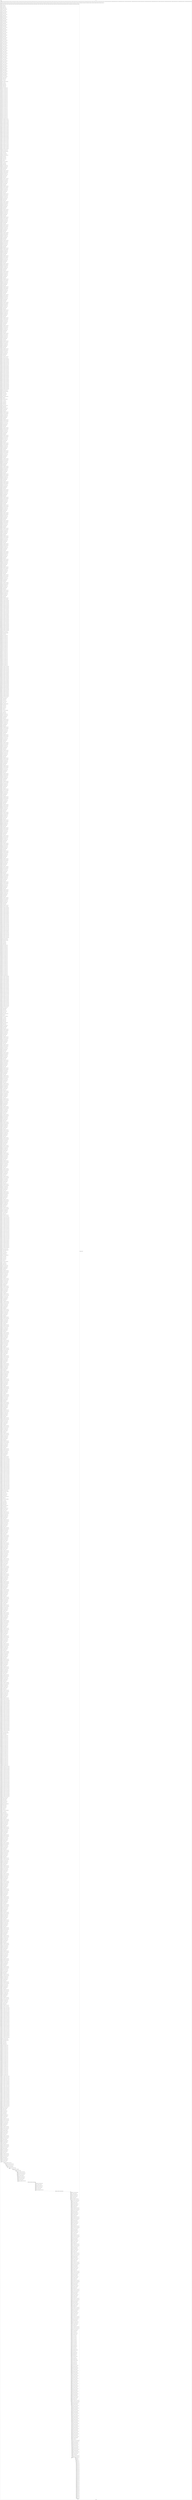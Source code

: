 digraph G {
label="Btor2XCFA";
subgraph cluster_0 {
label="main";
main_init[];
l1[];
l3[];
l4[];
l5[];
l6[];
l7[];
l8[];
l9[];
l10[];
l11[];
l12[];
l13[];
l14[];
l15[];
l16[];
l17[];
l18[];
l19[];
l20[];
l21[];
l22[];
l23[];
l24[];
l25[];
l26[];
l27[];
l28[];
l29[];
l30[];
l31[];
l32[];
l33[];
l34[];
l35[];
l36[];
l37[];
l38[];
l39[];
l40[];
l41[];
l42[];
l43[];
l44[];
l45[];
l46[];
l47[];
l48[];
l49[];
l50[];
l51[];
l52[];
l53[];
l54[];
l55[];
l56[];
l57[];
l58[];
l59[];
l60[];
l61[];
l62[];
l63[];
l64[];
l65[];
l66[];
l67[];
l68[];
l69[];
l70[];
l71[];
l72[];
l73[];
l74[];
l75[];
l76[];
l77[];
l78[];
l79[];
l80[];
l81[];
l82[];
l83[];
l84[];
l85[];
l86[];
l87[];
l88[];
l89[];
l90[];
l91[];
l92[];
l93[];
l94[];
l95[];
l96[];
l97[];
l98[];
l99[];
l100[];
l101[];
l102[];
l103[];
l104[];
l105[];
l106[];
l107[];
l108[];
l109[];
l110[];
l111[];
l112[];
l113[];
l114[];
l115[];
l116[];
l117[];
l118[];
l119[];
l120[];
l121[];
l122[];
l123[];
l124[];
l125[];
l126[];
l127[];
l128[];
l129[];
l130[];
l131[];
l132[];
l133[];
l134[];
l135[];
l136[];
l137[];
l138[];
l139[];
l140[];
l141[];
l142[];
l143[];
l144[];
l145[];
l146[];
l147[];
l148[];
l149[];
l150[];
l151[];
l152[];
l153[];
l154[];
l155[];
l156[];
l157[];
l158[];
l159[];
l160[];
l161[];
l162[];
l163[];
l164[];
l165[];
l166[];
l167[];
l168[];
l169[];
l170[];
l171[];
l172[];
l173[];
l174[];
l175[];
l176[];
l177[];
l178[];
l179[];
l180[];
l181[];
l182[];
l183[];
l184[];
l185[];
l186[];
l187[];
l188[];
l189[];
l190[];
l191[];
l192[];
l193[];
l194[];
l195[];
l196[];
l197[];
l198[];
l199[];
l200[];
l201[];
l202[];
l203[];
l204[];
l205[];
l206[];
l207[];
l208[];
l209[];
l210[];
l211[];
l212[];
l213[];
l214[];
l215[];
l216[];
l217[];
l218[];
l219[];
l220[];
l221[];
l222[];
l223[];
l224[];
l225[];
l226[];
l227[];
l228[];
l229[];
l230[];
l231[];
l232[];
l233[];
l234[];
l235[];
l236[];
l237[];
l238[];
l239[];
l240[];
l241[];
l242[];
l243[];
l244[];
l245[];
l246[];
l247[];
l248[];
l249[];
l250[];
l251[];
l252[];
l253[];
l254[];
l255[];
l256[];
l257[];
l258[];
l259[];
l260[];
l261[];
l262[];
l263[];
l264[];
l265[];
l266[];
l267[];
l268[];
l269[];
l270[];
l271[];
l272[];
l273[];
l274[];
l275[];
l276[];
l277[];
l278[];
l279[];
l280[];
l281[];
l282[];
l283[];
l284[];
l285[];
l286[];
l287[];
l288[];
l289[];
l290[];
l291[];
l292[];
l293[];
l294[];
l295[];
l296[];
l297[];
l298[];
l299[];
l300[];
l301[];
l302[];
l303[];
l304[];
l305[];
l306[];
l307[];
l308[];
l309[];
l310[];
l311[];
l312[];
l313[];
l314[];
l315[];
l316[];
l317[];
l318[];
l319[];
l320[];
l321[];
l322[];
l323[];
l324[];
l325[];
l326[];
l327[];
l328[];
l329[];
l330[];
l331[];
l332[];
l333[];
l334[];
l335[];
l336[];
l337[];
l338[];
l339[];
l340[];
l341[];
l342[];
l343[];
l344[];
l345[];
l346[];
l347[];
l348[];
l349[];
l350[];
l351[];
l352[];
l353[];
l354[];
l355[];
l356[];
l357[];
l358[];
l359[];
l360[];
l361[];
l362[];
l363[];
l364[];
l365[];
l366[];
l367[];
l368[];
l369[];
l370[];
l371[];
l372[];
l373[];
l374[];
l375[];
l376[];
l377[];
l378[];
l379[];
l380[];
l381[];
l382[];
l383[];
l384[];
l385[];
l386[];
l387[];
l388[];
l389[];
l390[];
l391[];
l392[];
l393[];
l394[];
l395[];
l396[];
l397[];
l398[];
l399[];
l400[];
l401[];
l402[];
l403[];
l404[];
l405[];
l406[];
l407[];
l408[];
l409[];
l410[];
l411[];
l412[];
l413[];
l414[];
l415[];
l416[];
l417[];
l418[];
l419[];
l420[];
l421[];
l422[];
l423[];
l424[];
l425[];
l426[];
l427[];
l428[];
l429[];
l430[];
l431[];
l432[];
l433[];
l434[];
l435[];
l436[];
l437[];
l438[];
l439[];
l440[];
l441[];
l442[];
l443[];
l444[];
l445[];
l446[];
l447[];
l448[];
l449[];
l450[];
l451[];
l452[];
l453[];
l454[];
l455[];
l456[];
l457[];
l458[];
l459[];
l460[];
l461[];
l462[];
l463[];
l464[];
l465[];
l466[];
l467[];
l468[];
l469[];
l470[];
l471[];
l472[];
l473[];
l474[];
l475[];
l476[];
l477[];
l478[];
l479[];
l480[];
l481[];
l482[];
l483[];
l484[];
l485[];
l486[];
l487[];
l488[];
l489[];
l490[];
l491[];
l492[];
l493[];
l494[];
l495[];
l496[];
l497[];
l498[];
l499[];
l500[];
l501[];
l502[];
l503[];
l504[];
l505[];
l506[];
l507[];
l508[];
l509[];
l510[];
l511[];
l512[];
l513[];
l514[];
l515[];
l516[];
l517[];
l518[];
l519[];
l520[];
l521[];
l522[];
l523[];
l524[];
l525[];
l526[];
l527[];
l528[];
l529[];
l530[];
l531[];
l532[];
l533[];
l534[];
l535[];
l536[];
l537[];
l538[];
l539[];
l540[];
l541[];
l542[];
l543[];
l544[];
l545[];
l546[];
l547[];
l548[];
l549[];
l550[];
l551[];
l552[];
l553[];
l554[];
l555[];
l556[];
l557[];
l558[];
l559[];
l560[];
l561[];
l562[];
l563[];
l564[];
l565[];
l566[];
l567[];
l568[];
l569[];
l570[];
l571[];
l572[];
l573[];
l574[];
l575[];
l576[];
l577[];
l578[];
l579[];
l580[];
l581[];
l582[];
l583[];
l584[];
l585[];
l586[];
l587[];
l588[];
l589[];
l590[];
l591[];
l592[];
l593[];
l594[];
l595[];
l596[];
l597[];
l598[];
l599[];
l600[];
l601[];
l602[];
l603[];
l604[];
l605[];
l606[];
l607[];
l608[];
l609[];
l610[];
l611[];
l612[];
l613[];
l614[];
l615[];
l616[];
l617[];
l618[];
l619[];
l620[];
l621[];
l622[];
l623[];
l624[];
l625[];
l626[];
l627[];
l628[];
l629[];
l630[];
l631[];
l632[];
l633[];
l634[];
l635[];
l636[];
l637[];
l638[];
l639[];
l640[];
l641[];
l642[];
l643[];
l644[];
l645[];
l646[];
l647[];
l648[];
l649[];
l650[];
l651[];
l652[];
l653[];
l654[];
l655[];
l656[];
l657[];
l658[];
l659[];
l660[];
l661[];
l662[];
l663[];
l664[];
l665[];
l666[];
l667[];
l668[];
l669[];
l670[];
l671[];
l672[];
l673[];
l674[];
l675[];
l676[];
l677[];
l678[];
l679[];
l680[];
l681[];
l682[];
l683[];
l684[];
l685[];
l686[];
l687[];
l688[];
l689[];
l690[];
l691[];
l692[];
l693[];
l694[];
l695[];
l696[];
l697[];
l698[];
l699[];
l700[];
l701[];
l702[];
l703[];
l704[];
l705[];
l706[];
l707[];
l708[];
l709[];
l710[];
l711[];
l712[];
l713[];
l714[];
l715[];
l716[];
l717[];
l718[];
l719[];
l720[];
l721[];
l722[];
l723[];
l724[];
l725[];
l726[];
l727[];
l728[];
l729[];
l730[];
l731[];
l732[];
l733[];
l734[];
l735[];
l736[];
l737[];
l738[];
l739[];
l740[];
l741[];
l742[];
l743[];
l744[];
l745[];
l746[];
l747[];
l748[];
l749[];
l750[];
l751[];
l752[];
l753[];
l754[];
l755[];
l756[];
l757[];
l758[];
l759[];
l760[];
l761[];
l762[];
l763[];
l764[];
l765[];
l766[];
l767[];
l768[];
l769[];
l770[];
l771[];
l772[];
l773[];
l774[];
l775[];
l776[];
l777[];
l778[];
l779[];
l780[];
l781[];
l782[];
l783[];
l784[];
l785[];
l786[];
l787[];
l788[];
l789[];
l790[];
l791[];
l792[];
l793[];
l794[];
l795[];
l796[];
l797[];
l798[];
l799[];
l800[];
l801[];
l802[];
l803[];
l804[];
l805[];
l806[];
l807[];
l808[];
l809[];
l810[];
l811[];
l812[];
l813[];
l814[];
l815[];
l816[];
l817[];
l818[];
l819[];
l820[];
l821[];
l822[];
l823[];
l824[];
l825[];
l826[];
l827[];
l828[];
l829[];
l830[];
l831[];
l832[];
l833[];
l834[];
l835[];
l836[];
l837[];
l838[];
l839[];
l840[];
l841[];
l842[];
l843[];
l844[];
l845[];
l846[];
l847[];
l848[];
l849[];
l850[];
l851[];
l852[];
l853[];
l854[];
l855[];
l856[];
l857[];
l858[];
l859[];
l860[];
l861[];
l862[];
l863[];
l864[];
l865[];
l866[];
l867[];
l868[];
l869[];
l870[];
l871[];
l872[];
l873[];
l874[];
l875[];
l876[];
l877[];
l878[];
l879[];
l880[];
l881[];
l882[];
l883[];
l884[];
l885[];
l886[];
l887[];
l888[];
l889[];
l890[];
l891[];
l892[];
l893[];
l894[];
l895[];
l896[];
l897[];
l898[];
l899[];
l900[];
l901[];
l902[];
l903[];
l904[];
l905[];
l906[];
l907[];
l908[];
l909[];
l910[];
l911[];
l912[];
l913[];
l914[];
l915[];
l916[];
l917[];
l918[];
l919[];
l920[];
l921[];
l922[];
l923[];
l924[];
l925[];
l926[];
l927[];
l928[];
l929[];
l930[];
l931[];
l932[];
l933[];
l934[];
l935[];
l936[];
l937[];
l938[];
l939[];
l940[];
l941[];
l942[];
l943[];
l944[];
l945[];
l946[];
l947[];
l948[];
l949[];
l950[];
l951[];
l952[];
l953[];
l954[];
l955[];
l956[];
l957[];
l958[];
l959[];
l960[];
l961[];
l962[];
l963[];
l964[];
l965[];
l966[];
l967[];
l968[];
l969[];
l970[];
l971[];
l972[];
l973[];
l974[];
l975[];
l976[];
l977[];
l978[];
l979[];
l980[];
l981[];
l982[];
l983[];
l984[];
l985[];
l986[];
l987[];
l988[];
l989[];
l990[];
l991[];
l992[];
l993[];
l994[];
l995[];
l996[];
l997[];
l998[];
l999[];
l1000[];
l1001[];
l1002[];
l1003[];
l1004[];
l1005[];
l1006[];
l1007[];
l1008[];
l1009[];
l1010[];
l1011[];
l1012[];
l1013[];
l1014[];
l1015[];
l1016[];
l1017[];
l1018[];
l1019[];
l1020[];
l1021[];
l1022[];
l1023[];
l1024[];
l1025[];
l1026[];
l1027[];
l1028[];
l1029[];
l1030[];
l1031[];
l1032[];
l1033[];
l1034[];
l1035[];
l1036[];
l1037[];
l1038[];
l1039[];
l1040[];
l1041[];
l1042[];
l1043[];
l1044[];
l1045[];
l1046[];
l1047[];
l1048[];
l1049[];
l1050[];
l1051[];
l1052[];
l1053[];
l1054[];
l1055[];
l1056[];
l1057[];
l1058[];
l1059[];
l1060[];
l1061[];
l1062[];
l1063[];
l1064[];
l1065[];
l1066[];
l1067[];
l1068[];
l1069[];
l1070[];
l1071[];
l1072[];
l1073[];
l1074[];
l1075[];
l1076[];
l1077[];
l1078[];
l1079[];
l1080[];
l1081[];
l1082[];
l1083[];
l1084[];
l1085[];
l1086[];
l1087[];
l1088[];
l1089[];
l1090[];
l1091[];
l1092[];
l1093[];
l1094[];
l1095[];
l1096[];
l1097[];
l1098[];
l1099[];
l1100[];
l1101[];
l1102[];
l1103[];
l1104[];
l1105[];
l1106[];
l1107[];
l1108[];
l1109[];
l1110[];
l1111[];
l1112[];
l1113[];
l1114[];
l1115[];
l1116[];
l1117[];
l1118[];
l1119[];
l1120[];
l1121[];
l1122[];
l1123[];
l1124[];
l1125[];
l1126[];
l1127[];
l1128[];
l1129[];
l1130[];
l1131[];
l1132[];
l1133[];
l1134[];
l1135[];
l1136[];
l1137[];
l1138[];
l1139[];
l1140[];
l1141[];
l1142[];
l1143[];
l1144[];
l1145[];
l1146[];
l1147[];
l1148[];
l1149[];
l1150[];
l1151[];
l1152[];
l1153[];
l1154[];
l1155[];
l1156[];
l1157[];
l1158[];
l1159[];
l1160[];
l1161[];
l1162[];
l1163[];
l1164[];
l1165[];
l1166[];
l1167[];
l1168[];
l1169[];
l1170[];
l1171[];
l1172[];
l1173[];
l1174[];
l1175[];
l1176[];
l1177[];
l1178[];
l1179[];
l1180[];
l1181[];
l1182[];
l1183[];
l1184[];
l1185[];
l1186[];
l1187[];
l1188[];
l1189[];
l1190[];
l1191[];
l1192[];
l1193[];
l1194[];
l1195[];
l1196[];
l1197[];
l1198[];
l1199[];
l1200[];
l1201[];
l1202[];
l1203[];
l1204[];
l1205[];
l1206[];
l1207[];
l1208[];
l1209[];
l1210[];
l1211[];
l1212[];
l1213[];
l1214[];
l1215[];
l1216[];
l1217[];
l1218[];
l1219[];
l1220[];
l1221[];
l1222[];
l1223[];
l1224[];
l1225[];
l1226[];
l1227[];
l1228[];
l1229[];
l1230[];
l1231[];
l1232[];
l1233[];
l1234[];
l1235[];
l1236[];
l1237[];
l1238[];
l1239[];
l1240[];
l1241[];
l1242[];
l1243[];
l1244[];
l1245[];
l1246[];
l1247[];
l1248[];
l1249[];
l1250[];
l1251[];
l1252[];
l1253[];
l1254[];
l1255[];
l1256[];
l1257[];
l1258[];
l1259[];
l1260[];
l1261[];
l1262[];
l1263[];
l1264[];
l1265[];
l1266[];
l1267[];
l1268[];
l1269[];
l1270[];
l1271[];
l1272[];
l1273[];
l1274[];
l1275[];
l1276[];
l1277[];
l1278[];
l1279[];
l1280[];
l1281[];
l1282[];
l1283[];
l1284[];
l1285[];
l1286[];
l1287[];
l1288[];
l1289[];
l1290[];
l1291[];
l1292[];
l1293[];
l1294[];
l1295[];
l1296[];
l1297[];
l1298[];
l1299[];
l1300[];
l1301[];
l1302[];
l1303[];
l1304[];
l1305[];
l1306[];
l1307[];
l1308[];
l1309[];
l1310[];
l1311[];
l1312[];
l1313[];
l1314[];
l1315[];
l1316[];
l1317[];
l1318[];
l1319[];
l1320[];
l1321[];
l1322[];
l1323[];
l1324[];
l1325[];
l1326[];
l1327[];
l1328[];
l1329[];
l1330[];
l1331[];
l1332[];
l1333[];
l1334[];
l1335[];
l1336[];
l1337[];
l1338[];
l1339[];
l1340[];
l1341[];
l1342[];
l1343[];
l1344[];
l1345[];
l1346[];
l1347[];
l1348[];
l1349[];
l1350[];
l1351[];
l1352[];
l1353[];
l1354[];
l1355[];
l1356[];
l1357[];
l1358[];
l1359[];
l1360[];
l1361[];
l1362[];
l1363[];
l1364[];
l1365[];
l1366[];
l1367[];
l1368[];
l1369[];
l1370[];
l1371[];
l1372[];
l1373[];
l1374[];
l1375[];
l1376[];
l1377[];
l1378[];
l1379[];
l1380[];
l1381[];
l1382[];
l1383[];
l1384[];
l1385[];
l1386[];
l1387[];
l1388[];
l1389[];
l1390[];
l1391[];
l1392[];
l1393[];
l1394[];
l1395[];
l1396[];
l1397[];
l1398[];
l1399[];
l1400[];
l1401[];
l1402[];
l1403[];
l1404[];
l1405[];
l1406[];
l1407[];
l1408[];
l1409[];
l1410[];
l1411[];
l1412[];
l1413[];
l1414[];
l1415[];
l1416[];
l1417[];
l1418[];
l1419[];
l1420[];
l1421[];
l1422[];
l1423[];
l1424[];
l1425[];
l1426[];
l1427[];
l1428[];
l1429[];
l1430[];
l1431[];
l1432[];
l1433[];
l1434[];
l1435[];
l1436[];
l1437[];
l1438[];
l1439[];
l1440[];
l1441[];
l1442[];
l1443[];
l1444[];
l1445[];
l1446[];
l1447[];
l1448[];
l1449[];
l1450[];
l1451[];
l1452[];
l1453[];
l1454[];
l1455[];
l1456[];
l1457[];
l1458[];
l1459[];
l1460[];
l1461[];
l1462[];
l1463[];
l1464[];
l1465[];
l1466[];
l1467[];
l1468[];
l1469[];
l1470[];
l1471[];
l1472[];
l1473[];
l1474[];
l1475[];
l1476[];
l1477[];
l1478[];
l1479[];
l1480[];
l1481[];
l1482[];
l1483[];
l1484[];
l1485[];
l1486[];
l1487[];
l1488[];
l1489[];
l1490[];
l1491[];
l1492[];
l1493[];
l1494[];
l1495[];
l1496[];
l1497[];
l1498[];
l1499[];
l1500[];
l1501[];
l1502[];
l1503[];
l1504[];
l1505[];
l1506[];
l1507[];
l1508[];
l1509[];
l1510[];
l1511[];
l1512[];
l1513[];
l1514[];
l1515[];
l1516[];
l1517[];
l1518[];
l1519[];
l1520[];
l1521[];
l1522[];
l1523[];
l1524[];
l1525[];
l1526[];
l1527[];
l1528[];
l1529[];
l1530[];
l1531[];
l1532[];
l1533[];
l1534[];
l1535[];
l1536[];
l1537[];
l1538[];
l1539[];
l1540[];
l1541[];
l1542[];
l1543[];
l1544[];
l1545[];
l1546[];
l1547[];
l1548[];
l1549[];
l1550[];
l1551[];
l1552[];
l1553[];
l1554[];
l1555[];
l1556[];
l1557[];
l1558[];
l1559[];
l1560[];
l1561[];
l1562[];
l1563[];
l1564[];
l1565[];
l1566[];
l1567[];
l1568[];
l1569[];
l1570[];
l1571[];
l1572[];
l1573[];
l1574[];
l1575[];
l1576[];
l1577[];
l1578[];
l1579[];
l1580[];
l1581[];
l1582[];
l1583[];
l1584[];
l1585[];
l1586[];
l1587[];
l1588[];
l1589[];
l1590[];
l1591[];
l1592[];
l1593[];
l1594[];
l1595[];
l1596[];
l1597[];
l1598[];
l1599[];
l1600[];
l1601[];
l1602[];
l1603[];
l1604[];
l1605[];
l1606[];
l1607[];
l1608[];
l1609[];
l1610[];
l1611[];
l1612[];
l1613[];
l1614[];
l1615[];
l1616[];
l1617[];
l1618[];
l1619[];
l1620[];
l1621[];
l1622[];
l1623[];
l1624[];
l1625[];
l1626[];
l1627[];
l1628[];
l1629[];
l1630[];
l1631[];
l1632[];
l1633[];
l1634[];
l1635[];
l1636[];
l1637[];
l1638[];
l1639[];
l1640[];
l1641[];
l1642[];
l1643[];
l1644[];
l1645[];
l1646[];
l1647[];
l1648[];
l1649[];
l1650[];
l1651[];
l1652[];
l1653[];
l1654[];
l1655[];
l1656[];
l1657[];
l1658[];
l1659[];
l1660[];
l1661[];
l1662[];
l1663[];
l1664[];
l1665[];
l1666[];
l1667[];
l1668[];
l1669[];
l1670[];
l1671[];
l1672[];
l1673[];
l1674[];
l1675[];
l1676[];
l1677[];
l1678[];
l1679[];
l1680[];
l1681[];
l1682[];
l1683[];
l1684[];
l1685[];
l1686[];
l1687[];
l1688[];
l1689[];
l1690[];
l1691[];
l1692[];
l1693[];
l1694[];
l1695[];
l1696[];
l1697[];
l1698[];
l1699[];
l1700[];
l1701[];
l1702[];
l1703[];
l1704[];
l1705[];
l1706[];
l1707[];
l1708[];
l1709[];
l1710[];
l1711[];
l1712[];
l1713[];
l1714[];
l1715[];
l1716[];
l1717[];
l1718[];
l1719[];
l1720[];
l1721[];
l1722[];
l1723[];
l1724[];
l1725[];
l1726[];
l1727[];
l1728[];
l1729[];
l1730[];
l1731[];
l1732[];
l1733[];
l1734[];
l1735[];
l1736[];
l1737[];
l1738[];
l1739[];
l1740[];
l1741[];
l1742[];
l1743[];
l1744[];
l1745[];
l1746[];
l1747[];
l1748[];
l1749[];
l1750[];
l1751[];
l1752[];
l1753[];
l1754[];
l1755[];
l1756[];
l1757[];
l1758[];
l1759[];
l1760[];
l1761[];
l1762[];
l1763[];
l1764[];
l1765[];
l1766[];
l1767[];
l1768[];
l1769[];
l1770[];
l1771[];
l1772[];
l1773[];
l1774[];
l1775[];
l1776[];
l1777[];
l1778[];
l1779[];
l1780[];
l1781[];
l1782[];
l1783[];
l1784[];
l1785[];
l1786[];
l1787[];
l1788[];
l1789[];
l1790[];
l1791[];
l1792[];
l1793[];
l1794[];
l1795[];
l1796[];
l1797[];
l1798[];
l1799[];
l1800[];
l1801[];
l1802[];
l1803[];
l1804[];
l1805[];
l1806[];
l1807[];
l1808[];
l1809[];
l1810[];
l1811[];
l1812[];
l1813[];
l1814[];
l1815[];
l1816[];
l1817[];
l1818[];
l1819[];
l1820[];
l1821[];
l1822[];
l1823[];
l1824[];
l1825[];
l1826[];
l1827[];
l1828[];
l1829[];
l1830[];
l1831[];
l1832[];
l1833[];
l1834[];
l1835[];
l1836[];
l1837[];
l1838[];
l1839[];
l1840[];
l1841[];
l1842[];
l1843[];
l1844[];
l1845[];
l1846[];
l1847[];
l1848[];
l1849[];
l1850[];
l1851[];
l1852[];
l1853[];
l1854[];
l1855[];
l1856[];
l1857[];
l1858[];
l1859[];
l1860[];
l1861[];
l1862[];
l1863[];
l1864[];
l1865[];
l1866[];
l1867[];
l1868[];
l1869[];
l1870[];
l1871[];
l1872[];
l1873[];
l1874[];
l1875[];
l1876[];
l1877[];
l1878[];
l1879[];
l1880[];
l1881[];
l1882[];
l1883[];
l1884[];
l1885[];
l1886[];
l1887[];
l1888[];
l1889[];
l1890[];
l1891[];
l1892[];
l1893[];
l1894[];
l1895[];
l1896[];
l1897[];
l1898[];
l1899[];
l1900[];
l1901[];
l1902[];
l1903[];
main_error[];
l1904[];
l1905[];
l1906[];
l1907[];
l1908[];
l1909[];
l1910[];
l1911[];
l1912[];
l1913[];
l1914[];
l1915[];
l1916[];
l1917[];
l1918[];
l1919[];
l1920[];
l1921[];
l1922[];
l1923[];
l1924[];
l1925[];
l1926[];
l1927[];
l1928[];
l1929[];
l1930[];
l1931[];
l1932[];
l1933[];
l1934[];
l1935[];
l1936[];
main_init -> l1 [label="[(assign const_5 #b00000000),(assign const_60 #b0),(assign const_76 #b00000001),(assign const_101 #b00000000),(assign const_104 #b00000010),(assign const_197 #b1),(assign const_200 #b000000000000000000000000),(assign const_202 #b00000000000000000000000000000000),(assign const_204 #b00000000000000000000000000000101),(assign const_208 #b00000000000000000000000000000001),(assign const_212 #b00000000000000000000000000000010),(assign const_214 #b00000000000000000000000000000011),(assign const_216 #b00000000000000000000000000000100),(assign const_219 #b00000000000000000000000000000110),(assign const_221 #b00000000000000000000000000000111),(assign const_223 #b00000000000000000000000000001000),(assign const_225 #b00000000000000000000000000001001),(assign const_227 #b00000000000000000000000000001010),(assign const_229 #b00000000000000000000000000001011),(assign const_231 #b00000000000000000000000000001100),(assign const_233 #b00000000000000000000000000001101),(assign const_235 #b00000000000000000000000000001110),(assign const_237 #b00000000000000000000000000001111),(assign const_239 #b00000000000000000000000000010000),(assign const_241 #b00000000000000000000000000010001),(assign const_243 #b00000000000000000000000000010010),(assign const_245 #b00000000000000000000000000010011),(assign const_247 #b00000000000000000000000000010100),(assign const_249 #b00000000000000000000000000010101),(assign const_251 #b00000000000000000000000000010110),(assign const_253 #b00000000000000000000000000010111),(assign const_436 #b00000000000000000000000000011000)] "];
l3 -> l4 [label="[(havoc input_135),(havoc input_137),(havoc input_139),(havoc input_141),(havoc input_143),(havoc input_145),(havoc input_147),(havoc input_149),(havoc input_151),(havoc input_153),(havoc input_155),(havoc input_157),(havoc input_159),(havoc input_161),(havoc input_163),(havoc input_165),(havoc input_167),(havoc input_169),(havoc input_171),(havoc input_173),(havoc input_175),(havoc input_177),(havoc input_179),(havoc input_181),(havoc input_183),(havoc input_185),(havoc input_187),(havoc input_189),(havoc input_191),(havoc input_193),(havoc input_195),(havoc input_199),(havoc input_283),(havoc input_472),(havoc input_711),(havoc input_952),(havoc input_1140),(havoc input_1328),(havoc input_1567),(havoc input_1808)] "];
l4 -> l5 [label="[(assign binary_73 (bvand state_61 state_63))] "];
l5 -> l6 [label="[(assign binary_74 (bvand binary_73 state_65))] "];
l6 -> l7 [label="[(assign binary_75 (bvand binary_74 (bvnot state_67)))] "];
l7 -> l8 [label="[(assign comparison_77 (ite (= const_76 state_6) #b1 #b0))] "];
l8 -> l9 [label="[(assign binary_78 (bvand binary_75 comparison_77))] "];
l9 -> l10 [label="[(assign comparison_79 (ite (= const_76 state_8) #b1 #b0))] "];
l10 -> l11 [label="[(assign binary_80 (bvand binary_78 comparison_79))] "];
l11 -> l12 [label="[(assign comparison_81 (ite (= const_76 state_10) #b1 #b0))] "];
l12 -> l13 [label="[(assign binary_82 (bvand binary_80 comparison_81))] "];
l13 -> l14 [label="[(assign comparison_83 (ite (= const_76 state_12) #b1 #b0))] "];
l14 -> l15 [label="[(assign binary_84 (bvand binary_82 comparison_83))] "];
l15 -> l16 [label="[(assign comparison_85 (ite (= const_76 state_14) #b1 #b0))] "];
l16 -> l17 [label="[(assign binary_86 (bvand binary_84 comparison_85))] "];
l17 -> l18 [label="[(assign comparison_87 (ite (= const_76 state_16) #b1 #b0))] "];
l18 -> l19 [label="[(assign binary_88 (bvand binary_86 comparison_87))] "];
l19 -> l20 [label="[(assign comparison_89 (ite (= const_76 state_18) #b1 #b0))] "];
l20 -> l21 [label="[(assign binary_90 (bvand binary_88 comparison_89))] "];
l21 -> l22 [label="[(assign comparison_91 (ite (= const_76 state_20) #b1 #b0))] "];
l22 -> l23 [label="[(assign binary_92 (bvand binary_90 comparison_91))] "];
l23 -> l24 [label="[(assign comparison_93 (ite (= const_76 state_22) #b1 #b0))] "];
l24 -> l25 [label="[(assign binary_94 (bvand binary_92 comparison_93))] "];
l25 -> l26 [label="[(assign comparison_95 (ite (= const_76 state_24) #b1 #b0))] "];
l26 -> l27 [label="[(assign binary_96 (bvand binary_94 comparison_95))] "];
l27 -> l28 [label="[(assign comparison_97 (ite (= const_76 state_26) #b1 #b0))] "];
l28 -> l29 [label="[(assign binary_98 (bvand binary_96 comparison_97))] "];
l29 -> l30 [label="[(assign comparison_99 (ite (= const_76 state_28) #b1 #b0))] "];
l30 -> l31 [label="[(assign binary_100 (bvand binary_98 comparison_99))] "];
l31 -> l32 [label="[(assign comparison_102 (ite (= const_101 state_30) #b1 #b0))] "];
l32 -> l33 [label="[(assign binary_103 (bvand binary_100 comparison_102))] "];
l33 -> l34 [label="[(assign comparison_105 (ite (= const_104 state_32) #b1 #b0))] "];
l34 -> l35 [label="[(assign binary_106 (bvand binary_103 comparison_105))] "];
l35 -> l36 [label="[(assign comparison_107 (ite (= const_104 state_34) #b1 #b0))] "];
l36 -> l37 [label="[(assign binary_108 (bvand binary_106 comparison_107))] "];
l37 -> l38 [label="[(assign comparison_109 (ite (= const_104 state_36) #b1 #b0))] "];
l38 -> l39 [label="[(assign binary_110 (bvand binary_108 comparison_109))] "];
l39 -> l40 [label="[(assign comparison_111 (ite (= const_104 state_38) #b1 #b0))] "];
l40 -> l41 [label="[(assign binary_112 (bvand binary_110 comparison_111))] "];
l41 -> l42 [label="[(assign comparison_113 (ite (= const_104 state_40) #b1 #b0))] "];
l42 -> l43 [label="[(assign binary_114 (bvand binary_112 comparison_113))] "];
l43 -> l44 [label="[(assign comparison_115 (ite (= const_104 state_42) #b1 #b0))] "];
l44 -> l45 [label="[(assign binary_116 (bvand binary_114 comparison_115))] "];
l45 -> l46 [label="[(assign comparison_117 (ite (= const_104 state_44) #b1 #b0))] "];
l46 -> l47 [label="[(assign binary_118 (bvand binary_116 comparison_117))] "];
l47 -> l48 [label="[(assign comparison_119 (ite (= const_104 state_46) #b1 #b0))] "];
l48 -> l49 [label="[(assign binary_120 (bvand binary_118 comparison_119))] "];
l49 -> l50 [label="[(assign comparison_121 (ite (= const_104 state_48) #b1 #b0))] "];
l50 -> l51 [label="[(assign binary_122 (bvand binary_120 comparison_121))] "];
l51 -> l52 [label="[(assign comparison_123 (ite (= const_104 state_50) #b1 #b0))] "];
l52 -> l53 [label="[(assign binary_124 (bvand binary_122 comparison_123))] "];
l53 -> l54 [label="[(assign comparison_125 (ite (= const_104 state_52) #b1 #b0))] "];
l54 -> l55 [label="[(assign binary_126 (bvand binary_124 comparison_125))] "];
l55 -> l56 [label="[(assign comparison_127 (ite (= const_104 state_54) #b1 #b0))] "];
l56 -> l57 [label="[(assign binary_128 (bvand binary_126 comparison_127))] "];
l57 -> l58 [label="[(assign comparison_129 (ite (= const_104 state_56) #b1 #b0))] "];
l58 -> l59 [label="[(assign binary_130 (bvand binary_128 comparison_129))] "];
l59 -> l60 [label="[(assign comparison_131 (ite (= const_104 state_58) #b1 #b0))] "];
l60 -> l61 [label="[(assign binary_132 (bvand binary_130 comparison_131))] "];
l61 -> l62 [label="[(assign binary_133 (bvand state_71 binary_132))] "];
l62 -> l63 [label="[(assign binary_201 (++ const_200 input_185))] "];
l63 -> l64 [label="[(assign comparison_203 (ite (bvule binary_201 const_202) #b1 #b0))] "];
l64 -> l65 [label="[(assign binary_205 (++ const_200 input_187))] "];
l65 -> l66 [label="[(assign binary_206 (bvmul const_204 binary_205))] "];
l66 -> l67 [label="[(assign binary_207 (bvadd binary_201 binary_206))] "];
l67 -> l68 [label="[(assign binary_209 (bvsub binary_207 const_208))] "];
l68 -> l69 [label="[(assign comparison_210 (ite (= const_202 binary_209) #b1 #b0))] "];
l69 -> l70 [label="[(assign comparison_211 (ite (= const_208 binary_209) #b1 #b0))] "];
l70 -> l71 [label="[(assign comparison_213 (ite (= const_212 binary_209) #b1 #b0))] "];
l71 -> l72 [label="[(assign comparison_215 (ite (= const_214 binary_209) #b1 #b0))] "];
l72 -> l73 [label="[(assign comparison_217 (ite (= const_216 binary_209) #b1 #b0))] "];
l73 -> l74 [label="[(assign comparison_218 (ite (= const_204 binary_209) #b1 #b0))] "];
l74 -> l75 [label="[(assign comparison_220 (ite (= const_219 binary_209) #b1 #b0))] "];
l75 -> l76 [label="[(assign comparison_222 (ite (= const_221 binary_209) #b1 #b0))] "];
l76 -> l77 [label="[(assign comparison_224 (ite (= const_223 binary_209) #b1 #b0))] "];
l77 -> l78 [label="[(assign comparison_226 (ite (= const_225 binary_209) #b1 #b0))] "];
l78 -> l79 [label="[(assign comparison_228 (ite (= const_227 binary_209) #b1 #b0))] "];
l79 -> l80 [label="[(assign comparison_230 (ite (= const_229 binary_209) #b1 #b0))] "];
l80 -> l81 [label="[(assign comparison_232 (ite (= const_231 binary_209) #b1 #b0))] "];
l81 -> l82 [label="[(assign comparison_234 (ite (= const_233 binary_209) #b1 #b0))] "];
l82 -> l83 [label="[(assign comparison_236 (ite (= const_235 binary_209) #b1 #b0))] "];
l83 -> l84 [label="[(assign comparison_238 (ite (= const_237 binary_209) #b1 #b0))] "];
l84 -> l85 [label="[(assign comparison_240 (ite (= const_239 binary_209) #b1 #b0))] "];
l85 -> l86 [label="[(assign comparison_242 (ite (= const_241 binary_209) #b1 #b0))] "];
l86 -> l87 [label="[(assign comparison_244 (ite (= const_243 binary_209) #b1 #b0))] "];
l87 -> l88 [label="[(assign comparison_246 (ite (= const_245 binary_209) #b1 #b0))] "];
l88 -> l89 [label="[(assign comparison_248 (ite (= const_247 binary_209) #b1 #b0))] "];
l89 -> l90 [label="[(assign comparison_250 (ite (= const_249 binary_209) #b1 #b0))] "];
l90 -> l91 [label="[(assign comparison_252 (ite (= const_251 binary_209) #b1 #b0))] "];
l91 -> l92 [label="[(assign comparison_254 (ite (= const_253 binary_209) #b1 #b0))] "];
l92 -> l93 [label="[(assign ternary_255 (ite (= comparison_254 #b1) input_181 input_183))] "];
l93 -> l94 [label="[(assign ternary_256 (ite (= comparison_252 #b1) input_179 ternary_255))] "];
l94 -> l95 [label="[(assign ternary_257 (ite (= comparison_250 #b1) input_177 ternary_256))] "];
l95 -> l96 [label="[(assign ternary_258 (ite (= comparison_248 #b1) input_175 ternary_257))] "];
l96 -> l97 [label="[(assign ternary_259 (ite (= comparison_246 #b1) input_173 ternary_258))] "];
l97 -> l98 [label="[(assign ternary_260 (ite (= comparison_244 #b1) input_171 ternary_259))] "];
l98 -> l99 [label="[(assign ternary_261 (ite (= comparison_242 #b1) input_169 ternary_260))] "];
l99 -> l100 [label="[(assign ternary_262 (ite (= comparison_240 #b1) input_167 ternary_261))] "];
l100 -> l101 [label="[(assign ternary_263 (ite (= comparison_238 #b1) input_165 ternary_262))] "];
l101 -> l102 [label="[(assign ternary_264 (ite (= comparison_236 #b1) input_163 ternary_263))] "];
l102 -> l103 [label="[(assign ternary_265 (ite (= comparison_234 #b1) input_161 ternary_264))] "];
l103 -> l104 [label="[(assign ternary_266 (ite (= comparison_232 #b1) input_159 ternary_265))] "];
l104 -> l105 [label="[(assign ternary_267 (ite (= comparison_230 #b1) input_157 ternary_266))] "];
l105 -> l106 [label="[(assign ternary_268 (ite (= comparison_228 #b1) input_155 ternary_267))] "];
l106 -> l107 [label="[(assign ternary_269 (ite (= comparison_226 #b1) input_153 ternary_268))] "];
l107 -> l108 [label="[(assign ternary_270 (ite (= comparison_224 #b1) input_151 ternary_269))] "];
l108 -> l109 [label="[(assign ternary_271 (ite (= comparison_222 #b1) input_149 ternary_270))] "];
l109 -> l110 [label="[(assign ternary_272 (ite (= comparison_220 #b1) input_147 ternary_271))] "];
l110 -> l111 [label="[(assign ternary_273 (ite (= comparison_218 #b1) input_145 ternary_272))] "];
l111 -> l112 [label="[(assign ternary_274 (ite (= comparison_217 #b1) input_143 ternary_273))] "];
l112 -> l113 [label="[(assign ternary_275 (ite (= comparison_215 #b1) input_141 ternary_274))] "];
l113 -> l114 [label="[(assign ternary_276 (ite (= comparison_213 #b1) input_139 ternary_275))] "];
l114 -> l115 [label="[(assign ternary_277 (ite (= comparison_211 #b1) input_137 ternary_276))] "];
l115 -> l116 [label="[(assign ternary_278 (ite (= comparison_210 #b1) input_135 ternary_277))] "];
l116 -> l117 [label="[(assign comparison_279 (ite (= const_76 ternary_278) #b1 #b0))] "];
l117 -> l118 [label="[(assign binary_280 (bvand (bvnot comparison_203) comparison_279))] "];
l118 -> l119 [label="[(assign binary_281 (bvand input_189 binary_280))] "];
l119 -> l120 [label="[(assign binary_282 (bvor (bvnot input_199) binary_281))] "];
l120 -> l121 [label="[(assign comparison_284 (ite (bvule binary_205 const_202) #b1 #b0))] "];
l121 -> l122 [label="[(assign binary_285 (bvsub binary_205 const_208))] "];
l122 -> l123 [label="[(assign binary_286 (bvmul const_204 binary_285))] "];
l123 -> l124 [label="[(assign binary_287 (bvsub binary_201 const_208))] "];
l124 -> l125 [label="[(assign slice_288 (extract binary_287 0 8))] "];
l125 -> l126 [label="[(assign ternary_289 (ite (= input_199 #b1) slice_288 input_185))] "];
l126 -> l127 [label="[(assign binary_290 (++ const_200 ternary_289))] "];
l127 -> l128 [label="[(assign binary_291 (bvadd binary_286 binary_290))] "];
l128 -> l129 [label="[(assign comparison_292 (ite (= const_202 binary_291) #b1 #b0))] "];
l129 -> l130 [label="[(assign comparison_293 (ite (= const_202 binary_207) #b1 #b0))] "];
l130 -> l131 [label="[(assign binary_294 (bvor comparison_210 comparison_293))] "];
l131 -> l132 [label="[(assign binary_295 (bvand input_199 binary_294))] "];
l132 -> l133 [label="[(assign ternary_296 (ite (= comparison_210 #b1) const_101 const_76))] "];
l133 -> l134 [label="[(assign ternary_297 (ite (= binary_295 #b1) ternary_296 input_135))] "];
l134 -> l135 [label="[(assign comparison_298 (ite (= const_208 binary_291) #b1 #b0))] "];
l135 -> l136 [label="[(assign comparison_299 (ite (= const_208 binary_207) #b1 #b0))] "];
l136 -> l137 [label="[(assign binary_300 (bvor comparison_211 comparison_299))] "];
l137 -> l138 [label="[(assign binary_301 (bvand input_199 binary_300))] "];
l138 -> l139 [label="[(assign ternary_302 (ite (= comparison_211 #b1) const_101 const_76))] "];
l139 -> l140 [label="[(assign ternary_303 (ite (= binary_301 #b1) ternary_302 input_137))] "];
l140 -> l141 [label="[(assign comparison_304 (ite (= const_212 binary_291) #b1 #b0))] "];
l141 -> l142 [label="[(assign comparison_305 (ite (= const_212 binary_207) #b1 #b0))] "];
l142 -> l143 [label="[(assign binary_306 (bvor comparison_213 comparison_305))] "];
l143 -> l144 [label="[(assign binary_307 (bvand input_199 binary_306))] "];
l144 -> l145 [label="[(assign ternary_308 (ite (= comparison_213 #b1) const_101 const_76))] "];
l145 -> l146 [label="[(assign ternary_309 (ite (= binary_307 #b1) ternary_308 input_139))] "];
l146 -> l147 [label="[(assign comparison_310 (ite (= const_214 binary_291) #b1 #b0))] "];
l147 -> l148 [label="[(assign comparison_311 (ite (= const_214 binary_207) #b1 #b0))] "];
l148 -> l149 [label="[(assign binary_312 (bvor comparison_215 comparison_311))] "];
l149 -> l150 [label="[(assign binary_313 (bvand input_199 binary_312))] "];
l150 -> l151 [label="[(assign ternary_314 (ite (= comparison_215 #b1) const_101 const_76))] "];
l151 -> l152 [label="[(assign ternary_315 (ite (= binary_313 #b1) ternary_314 input_141))] "];
l152 -> l153 [label="[(assign comparison_316 (ite (= const_216 binary_291) #b1 #b0))] "];
l153 -> l154 [label="[(assign comparison_317 (ite (= const_216 binary_207) #b1 #b0))] "];
l154 -> l155 [label="[(assign binary_318 (bvor comparison_217 comparison_317))] "];
l155 -> l156 [label="[(assign binary_319 (bvand input_199 binary_318))] "];
l156 -> l157 [label="[(assign ternary_320 (ite (= comparison_217 #b1) const_101 const_76))] "];
l157 -> l158 [label="[(assign ternary_321 (ite (= binary_319 #b1) ternary_320 input_143))] "];
l158 -> l159 [label="[(assign comparison_322 (ite (= const_204 binary_291) #b1 #b0))] "];
l159 -> l160 [label="[(assign comparison_323 (ite (= const_204 binary_207) #b1 #b0))] "];
l160 -> l161 [label="[(assign binary_324 (bvor comparison_218 comparison_323))] "];
l161 -> l162 [label="[(assign binary_325 (bvand input_199 binary_324))] "];
l162 -> l163 [label="[(assign ternary_326 (ite (= comparison_218 #b1) const_101 const_76))] "];
l163 -> l164 [label="[(assign ternary_327 (ite (= binary_325 #b1) ternary_326 input_145))] "];
l164 -> l165 [label="[(assign comparison_328 (ite (= const_219 binary_291) #b1 #b0))] "];
l165 -> l166 [label="[(assign comparison_329 (ite (= const_219 binary_207) #b1 #b0))] "];
l166 -> l167 [label="[(assign binary_330 (bvor comparison_220 comparison_329))] "];
l167 -> l168 [label="[(assign binary_331 (bvand input_199 binary_330))] "];
l168 -> l169 [label="[(assign ternary_332 (ite (= comparison_220 #b1) const_101 const_76))] "];
l169 -> l170 [label="[(assign ternary_333 (ite (= binary_331 #b1) ternary_332 input_147))] "];
l170 -> l171 [label="[(assign comparison_334 (ite (= const_221 binary_291) #b1 #b0))] "];
l171 -> l172 [label="[(assign comparison_335 (ite (= const_221 binary_207) #b1 #b0))] "];
l172 -> l173 [label="[(assign binary_336 (bvor comparison_222 comparison_335))] "];
l173 -> l174 [label="[(assign binary_337 (bvand input_199 binary_336))] "];
l174 -> l175 [label="[(assign ternary_338 (ite (= comparison_222 #b1) const_101 const_76))] "];
l175 -> l176 [label="[(assign ternary_339 (ite (= binary_337 #b1) ternary_338 input_149))] "];
l176 -> l177 [label="[(assign comparison_340 (ite (= const_223 binary_291) #b1 #b0))] "];
l177 -> l178 [label="[(assign comparison_341 (ite (= const_223 binary_207) #b1 #b0))] "];
l178 -> l179 [label="[(assign binary_342 (bvor comparison_224 comparison_341))] "];
l179 -> l180 [label="[(assign binary_343 (bvand input_199 binary_342))] "];
l180 -> l181 [label="[(assign ternary_344 (ite (= comparison_224 #b1) const_101 const_76))] "];
l181 -> l182 [label="[(assign ternary_345 (ite (= binary_343 #b1) ternary_344 input_151))] "];
l182 -> l183 [label="[(assign comparison_346 (ite (= const_225 binary_291) #b1 #b0))] "];
l183 -> l184 [label="[(assign comparison_347 (ite (= const_225 binary_207) #b1 #b0))] "];
l184 -> l185 [label="[(assign binary_348 (bvor comparison_226 comparison_347))] "];
l185 -> l186 [label="[(assign binary_349 (bvand input_199 binary_348))] "];
l186 -> l187 [label="[(assign ternary_350 (ite (= comparison_226 #b1) const_101 const_76))] "];
l187 -> l188 [label="[(assign ternary_351 (ite (= binary_349 #b1) ternary_350 input_153))] "];
l188 -> l189 [label="[(assign comparison_352 (ite (= const_227 binary_291) #b1 #b0))] "];
l189 -> l190 [label="[(assign comparison_353 (ite (= const_227 binary_207) #b1 #b0))] "];
l190 -> l191 [label="[(assign binary_354 (bvor comparison_228 comparison_353))] "];
l191 -> l192 [label="[(assign binary_355 (bvand input_199 binary_354))] "];
l192 -> l193 [label="[(assign ternary_356 (ite (= comparison_228 #b1) const_101 const_76))] "];
l193 -> l194 [label="[(assign ternary_357 (ite (= binary_355 #b1) ternary_356 input_155))] "];
l194 -> l195 [label="[(assign comparison_358 (ite (= const_229 binary_291) #b1 #b0))] "];
l195 -> l196 [label="[(assign comparison_359 (ite (= const_229 binary_207) #b1 #b0))] "];
l196 -> l197 [label="[(assign binary_360 (bvor comparison_230 comparison_359))] "];
l197 -> l198 [label="[(assign binary_361 (bvand input_199 binary_360))] "];
l198 -> l199 [label="[(assign ternary_362 (ite (= comparison_230 #b1) const_101 const_76))] "];
l199 -> l200 [label="[(assign ternary_363 (ite (= binary_361 #b1) ternary_362 input_157))] "];
l200 -> l201 [label="[(assign comparison_364 (ite (= const_231 binary_291) #b1 #b0))] "];
l201 -> l202 [label="[(assign comparison_365 (ite (= const_231 binary_207) #b1 #b0))] "];
l202 -> l203 [label="[(assign binary_366 (bvor comparison_232 comparison_365))] "];
l203 -> l204 [label="[(assign binary_367 (bvand input_199 binary_366))] "];
l204 -> l205 [label="[(assign ternary_368 (ite (= comparison_232 #b1) const_101 const_76))] "];
l205 -> l206 [label="[(assign ternary_369 (ite (= binary_367 #b1) ternary_368 input_159))] "];
l206 -> l207 [label="[(assign comparison_370 (ite (= const_233 binary_291) #b1 #b0))] "];
l207 -> l208 [label="[(assign comparison_371 (ite (= const_233 binary_207) #b1 #b0))] "];
l208 -> l209 [label="[(assign binary_372 (bvor comparison_234 comparison_371))] "];
l209 -> l210 [label="[(assign binary_373 (bvand input_199 binary_372))] "];
l210 -> l211 [label="[(assign ternary_374 (ite (= comparison_234 #b1) const_101 const_76))] "];
l211 -> l212 [label="[(assign ternary_375 (ite (= binary_373 #b1) ternary_374 input_161))] "];
l212 -> l213 [label="[(assign comparison_376 (ite (= const_235 binary_291) #b1 #b0))] "];
l213 -> l214 [label="[(assign comparison_377 (ite (= const_235 binary_207) #b1 #b0))] "];
l214 -> l215 [label="[(assign binary_378 (bvor comparison_236 comparison_377))] "];
l215 -> l216 [label="[(assign binary_379 (bvand input_199 binary_378))] "];
l216 -> l217 [label="[(assign ternary_380 (ite (= comparison_236 #b1) const_101 const_76))] "];
l217 -> l218 [label="[(assign ternary_381 (ite (= binary_379 #b1) ternary_380 input_163))] "];
l218 -> l219 [label="[(assign comparison_382 (ite (= const_237 binary_291) #b1 #b0))] "];
l219 -> l220 [label="[(assign comparison_383 (ite (= const_237 binary_207) #b1 #b0))] "];
l220 -> l221 [label="[(assign binary_384 (bvor comparison_238 comparison_383))] "];
l221 -> l222 [label="[(assign binary_385 (bvand input_199 binary_384))] "];
l222 -> l223 [label="[(assign ternary_386 (ite (= comparison_238 #b1) const_101 const_76))] "];
l223 -> l224 [label="[(assign ternary_387 (ite (= binary_385 #b1) ternary_386 input_165))] "];
l224 -> l225 [label="[(assign comparison_388 (ite (= const_239 binary_291) #b1 #b0))] "];
l225 -> l226 [label="[(assign comparison_389 (ite (= const_239 binary_207) #b1 #b0))] "];
l226 -> l227 [label="[(assign binary_390 (bvor comparison_240 comparison_389))] "];
l227 -> l228 [label="[(assign binary_391 (bvand input_199 binary_390))] "];
l228 -> l229 [label="[(assign ternary_392 (ite (= comparison_240 #b1) const_101 const_76))] "];
l229 -> l230 [label="[(assign ternary_393 (ite (= binary_391 #b1) ternary_392 input_167))] "];
l230 -> l231 [label="[(assign comparison_394 (ite (= const_241 binary_291) #b1 #b0))] "];
l231 -> l232 [label="[(assign comparison_395 (ite (= const_241 binary_207) #b1 #b0))] "];
l232 -> l233 [label="[(assign binary_396 (bvor comparison_242 comparison_395))] "];
l233 -> l234 [label="[(assign binary_397 (bvand input_199 binary_396))] "];
l234 -> l235 [label="[(assign ternary_398 (ite (= comparison_242 #b1) const_101 const_76))] "];
l235 -> l236 [label="[(assign ternary_399 (ite (= binary_397 #b1) ternary_398 input_169))] "];
l236 -> l237 [label="[(assign comparison_400 (ite (= const_243 binary_291) #b1 #b0))] "];
l237 -> l238 [label="[(assign comparison_401 (ite (= const_243 binary_207) #b1 #b0))] "];
l238 -> l239 [label="[(assign binary_402 (bvor comparison_244 comparison_401))] "];
l239 -> l240 [label="[(assign binary_403 (bvand input_199 binary_402))] "];
l240 -> l241 [label="[(assign ternary_404 (ite (= comparison_244 #b1) const_101 const_76))] "];
l241 -> l242 [label="[(assign ternary_405 (ite (= binary_403 #b1) ternary_404 input_171))] "];
l242 -> l243 [label="[(assign comparison_406 (ite (= const_245 binary_291) #b1 #b0))] "];
l243 -> l244 [label="[(assign comparison_407 (ite (= const_245 binary_207) #b1 #b0))] "];
l244 -> l245 [label="[(assign binary_408 (bvor comparison_246 comparison_407))] "];
l245 -> l246 [label="[(assign binary_409 (bvand input_199 binary_408))] "];
l246 -> l247 [label="[(assign ternary_410 (ite (= comparison_246 #b1) const_101 const_76))] "];
l247 -> l248 [label="[(assign ternary_411 (ite (= binary_409 #b1) ternary_410 input_173))] "];
l248 -> l249 [label="[(assign comparison_412 (ite (= const_247 binary_291) #b1 #b0))] "];
l249 -> l250 [label="[(assign comparison_413 (ite (= const_247 binary_207) #b1 #b0))] "];
l250 -> l251 [label="[(assign binary_414 (bvor comparison_248 comparison_413))] "];
l251 -> l252 [label="[(assign binary_415 (bvand input_199 binary_414))] "];
l252 -> l253 [label="[(assign ternary_416 (ite (= comparison_248 #b1) const_101 const_76))] "];
l253 -> l254 [label="[(assign ternary_417 (ite (= binary_415 #b1) ternary_416 input_175))] "];
l254 -> l255 [label="[(assign comparison_418 (ite (= const_249 binary_291) #b1 #b0))] "];
l255 -> l256 [label="[(assign comparison_419 (ite (= const_249 binary_207) #b1 #b0))] "];
l256 -> l257 [label="[(assign binary_420 (bvor comparison_250 comparison_419))] "];
l257 -> l258 [label="[(assign binary_421 (bvand input_199 binary_420))] "];
l258 -> l259 [label="[(assign ternary_422 (ite (= comparison_250 #b1) const_101 const_76))] "];
l259 -> l260 [label="[(assign ternary_423 (ite (= binary_421 #b1) ternary_422 input_177))] "];
l260 -> l261 [label="[(assign comparison_424 (ite (= const_251 binary_291) #b1 #b0))] "];
l261 -> l262 [label="[(assign comparison_425 (ite (= const_251 binary_207) #b1 #b0))] "];
l262 -> l263 [label="[(assign binary_426 (bvor comparison_252 comparison_425))] "];
l263 -> l264 [label="[(assign binary_427 (bvand input_199 binary_426))] "];
l264 -> l265 [label="[(assign ternary_428 (ite (= comparison_252 #b1) const_101 const_76))] "];
l265 -> l266 [label="[(assign ternary_429 (ite (= binary_427 #b1) ternary_428 input_179))] "];
l266 -> l267 [label="[(assign comparison_430 (ite (= const_253 binary_291) #b1 #b0))] "];
l267 -> l268 [label="[(assign comparison_431 (ite (= const_253 binary_207) #b1 #b0))] "];
l268 -> l269 [label="[(assign binary_432 (bvor comparison_254 comparison_431))] "];
l269 -> l270 [label="[(assign binary_433 (bvand input_199 binary_432))] "];
l270 -> l271 [label="[(assign ternary_434 (ite (= comparison_254 #b1) const_101 const_76))] "];
l271 -> l272 [label="[(assign ternary_435 (ite (= binary_433 #b1) ternary_434 input_181))] "];
l272 -> l273 [label="[(assign comparison_437 (ite (= const_436 binary_209) #b1 #b0))] "];
l273 -> l274 [label="[(assign comparison_438 (ite (= const_436 binary_207) #b1 #b0))] "];
l274 -> l275 [label="[(assign binary_439 (bvor comparison_437 comparison_438))] "];
l275 -> l276 [label="[(assign binary_440 (bvand input_199 binary_439))] "];
l276 -> l277 [label="[(assign ternary_441 (ite (= comparison_437 #b1) const_101 const_76))] "];
l277 -> l278 [label="[(assign ternary_442 (ite (= binary_440 #b1) ternary_441 input_183))] "];
l278 -> l279 [label="[(assign ternary_443 (ite (= comparison_430 #b1) ternary_435 ternary_442))] "];
l279 -> l280 [label="[(assign ternary_444 (ite (= comparison_424 #b1) ternary_429 ternary_443))] "];
l280 -> l281 [label="[(assign ternary_445 (ite (= comparison_418 #b1) ternary_423 ternary_444))] "];
l281 -> l282 [label="[(assign ternary_446 (ite (= comparison_412 #b1) ternary_417 ternary_445))] "];
l282 -> l283 [label="[(assign ternary_447 (ite (= comparison_406 #b1) ternary_411 ternary_446))] "];
l283 -> l284 [label="[(assign ternary_448 (ite (= comparison_400 #b1) ternary_405 ternary_447))] "];
l284 -> l285 [label="[(assign ternary_449 (ite (= comparison_394 #b1) ternary_399 ternary_448))] "];
l285 -> l286 [label="[(assign ternary_450 (ite (= comparison_388 #b1) ternary_393 ternary_449))] "];
l286 -> l287 [label="[(assign ternary_451 (ite (= comparison_382 #b1) ternary_387 ternary_450))] "];
l287 -> l288 [label="[(assign ternary_452 (ite (= comparison_376 #b1) ternary_381 ternary_451))] "];
l288 -> l289 [label="[(assign ternary_453 (ite (= comparison_370 #b1) ternary_375 ternary_452))] "];
l289 -> l290 [label="[(assign ternary_454 (ite (= comparison_364 #b1) ternary_369 ternary_453))] "];
l290 -> l291 [label="[(assign ternary_455 (ite (= comparison_358 #b1) ternary_363 ternary_454))] "];
l291 -> l292 [label="[(assign ternary_456 (ite (= comparison_352 #b1) ternary_357 ternary_455))] "];
l292 -> l293 [label="[(assign ternary_457 (ite (= comparison_346 #b1) ternary_351 ternary_456))] "];
l293 -> l294 [label="[(assign ternary_458 (ite (= comparison_340 #b1) ternary_345 ternary_457))] "];
l294 -> l295 [label="[(assign ternary_459 (ite (= comparison_334 #b1) ternary_339 ternary_458))] "];
l295 -> l296 [label="[(assign ternary_460 (ite (= comparison_328 #b1) ternary_333 ternary_459))] "];
l296 -> l297 [label="[(assign ternary_461 (ite (= comparison_322 #b1) ternary_327 ternary_460))] "];
l297 -> l298 [label="[(assign ternary_462 (ite (= comparison_316 #b1) ternary_321 ternary_461))] "];
l298 -> l299 [label="[(assign ternary_463 (ite (= comparison_310 #b1) ternary_315 ternary_462))] "];
l299 -> l300 [label="[(assign ternary_464 (ite (= comparison_304 #b1) ternary_309 ternary_463))] "];
l300 -> l301 [label="[(assign ternary_465 (ite (= comparison_298 #b1) ternary_303 ternary_464))] "];
l301 -> l302 [label="[(assign ternary_466 (ite (= comparison_292 #b1) ternary_297 ternary_465))] "];
l302 -> l303 [label="[(assign comparison_467 (ite (= const_76 ternary_466) #b1 #b0))] "];
l303 -> l304 [label="[(assign binary_468 (bvand (bvnot comparison_284) comparison_467))] "];
l304 -> l305 [label="[(assign binary_469 (bvand input_189 binary_468))] "];
l305 -> l306 [label="[(assign binary_470 (bvor (bvnot input_283) binary_469))] "];
l306 -> l307 [label="[(assign binary_471 (bvand binary_282 binary_470))] "];
l307 -> l308 [label="[(assign comparison_473 (ite (bvule binary_290 const_208) #b1 #b0))] "];
l308 -> l309 [label="[(assign slice_474 (extract binary_285 0 8))] "];
l309 -> l310 [label="[(assign ternary_475 (ite (= input_283 #b1) slice_474 input_187))] "];
l310 -> l311 [label="[(assign binary_476 (++ const_200 ternary_475))] "];
l311 -> l312 [label="[(assign binary_477 (bvmul const_204 binary_476))] "];
l312 -> l313 [label="[(assign binary_478 (bvadd binary_290 binary_477))] "];
l313 -> l314 [label="[(assign binary_479 (bvsub binary_478 const_208))] "];
l314 -> l315 [label="[(assign comparison_480 (ite (= const_202 binary_479) #b1 #b0))] "];
l315 -> l316 [label="[(assign binary_481 (bvadd binary_206 binary_290))] "];
l316 -> l317 [label="[(assign comparison_482 (ite (= const_202 binary_481) #b1 #b0))] "];
l317 -> l318 [label="[(assign binary_483 (bvor comparison_292 comparison_482))] "];
l318 -> l319 [label="[(assign binary_484 (bvand input_283 binary_483))] "];
l319 -> l320 [label="[(assign ternary_485 (ite (= comparison_292 #b1) const_101 const_76))] "];
l320 -> l321 [label="[(assign ternary_486 (ite (= binary_484 #b1) ternary_485 ternary_297))] "];
l321 -> l322 [label="[(assign comparison_487 (ite (= const_208 binary_479) #b1 #b0))] "];
l322 -> l323 [label="[(assign comparison_488 (ite (= const_208 binary_481) #b1 #b0))] "];
l323 -> l324 [label="[(assign binary_489 (bvor comparison_298 comparison_488))] "];
l324 -> l325 [label="[(assign binary_490 (bvand input_283 binary_489))] "];
l325 -> l326 [label="[(assign ternary_491 (ite (= comparison_298 #b1) const_101 const_76))] "];
l326 -> l327 [label="[(assign ternary_492 (ite (= binary_490 #b1) ternary_491 ternary_303))] "];
l327 -> l328 [label="[(assign comparison_493 (ite (= const_212 binary_479) #b1 #b0))] "];
l328 -> l329 [label="[(assign comparison_494 (ite (= const_212 binary_481) #b1 #b0))] "];
l329 -> l330 [label="[(assign binary_495 (bvor comparison_304 comparison_494))] "];
l330 -> l331 [label="[(assign binary_496 (bvand input_283 binary_495))] "];
l331 -> l332 [label="[(assign ternary_497 (ite (= comparison_304 #b1) const_101 const_76))] "];
l332 -> l333 [label="[(assign ternary_498 (ite (= binary_496 #b1) ternary_497 ternary_309))] "];
l333 -> l334 [label="[(assign comparison_499 (ite (= const_214 binary_479) #b1 #b0))] "];
l334 -> l335 [label="[(assign comparison_500 (ite (= const_214 binary_481) #b1 #b0))] "];
l335 -> l336 [label="[(assign binary_501 (bvor comparison_310 comparison_500))] "];
l336 -> l337 [label="[(assign binary_502 (bvand input_283 binary_501))] "];
l337 -> l338 [label="[(assign ternary_503 (ite (= comparison_310 #b1) const_101 const_76))] "];
l338 -> l339 [label="[(assign ternary_504 (ite (= binary_502 #b1) ternary_503 ternary_315))] "];
l339 -> l340 [label="[(assign comparison_505 (ite (= const_216 binary_479) #b1 #b0))] "];
l340 -> l341 [label="[(assign comparison_506 (ite (= const_216 binary_481) #b1 #b0))] "];
l341 -> l342 [label="[(assign binary_507 (bvor comparison_316 comparison_506))] "];
l342 -> l343 [label="[(assign binary_508 (bvand input_283 binary_507))] "];
l343 -> l344 [label="[(assign ternary_509 (ite (= comparison_316 #b1) const_101 const_76))] "];
l344 -> l345 [label="[(assign ternary_510 (ite (= binary_508 #b1) ternary_509 ternary_321))] "];
l345 -> l346 [label="[(assign comparison_511 (ite (= const_204 binary_479) #b1 #b0))] "];
l346 -> l347 [label="[(assign comparison_512 (ite (= const_204 binary_481) #b1 #b0))] "];
l347 -> l348 [label="[(assign binary_513 (bvor comparison_322 comparison_512))] "];
l348 -> l349 [label="[(assign binary_514 (bvand input_283 binary_513))] "];
l349 -> l350 [label="[(assign ternary_515 (ite (= comparison_322 #b1) const_101 const_76))] "];
l350 -> l351 [label="[(assign ternary_516 (ite (= binary_514 #b1) ternary_515 ternary_327))] "];
l351 -> l352 [label="[(assign comparison_517 (ite (= const_219 binary_479) #b1 #b0))] "];
l352 -> l353 [label="[(assign comparison_518 (ite (= const_219 binary_481) #b1 #b0))] "];
l353 -> l354 [label="[(assign binary_519 (bvor comparison_328 comparison_518))] "];
l354 -> l355 [label="[(assign binary_520 (bvand input_283 binary_519))] "];
l355 -> l356 [label="[(assign ternary_521 (ite (= comparison_328 #b1) const_101 const_76))] "];
l356 -> l357 [label="[(assign ternary_522 (ite (= binary_520 #b1) ternary_521 ternary_333))] "];
l357 -> l358 [label="[(assign comparison_523 (ite (= const_221 binary_479) #b1 #b0))] "];
l358 -> l359 [label="[(assign comparison_524 (ite (= const_221 binary_481) #b1 #b0))] "];
l359 -> l360 [label="[(assign binary_525 (bvor comparison_334 comparison_524))] "];
l360 -> l361 [label="[(assign binary_526 (bvand input_283 binary_525))] "];
l361 -> l362 [label="[(assign ternary_527 (ite (= comparison_334 #b1) const_101 const_76))] "];
l362 -> l363 [label="[(assign ternary_528 (ite (= binary_526 #b1) ternary_527 ternary_339))] "];
l363 -> l364 [label="[(assign comparison_529 (ite (= const_223 binary_479) #b1 #b0))] "];
l364 -> l365 [label="[(assign comparison_530 (ite (= const_223 binary_481) #b1 #b0))] "];
l365 -> l366 [label="[(assign binary_531 (bvor comparison_340 comparison_530))] "];
l366 -> l367 [label="[(assign binary_532 (bvand input_283 binary_531))] "];
l367 -> l368 [label="[(assign ternary_533 (ite (= comparison_340 #b1) const_101 const_76))] "];
l368 -> l369 [label="[(assign ternary_534 (ite (= binary_532 #b1) ternary_533 ternary_345))] "];
l369 -> l370 [label="[(assign comparison_535 (ite (= const_225 binary_479) #b1 #b0))] "];
l370 -> l371 [label="[(assign comparison_536 (ite (= const_225 binary_481) #b1 #b0))] "];
l371 -> l372 [label="[(assign binary_537 (bvor comparison_346 comparison_536))] "];
l372 -> l373 [label="[(assign binary_538 (bvand input_283 binary_537))] "];
l373 -> l374 [label="[(assign ternary_539 (ite (= comparison_346 #b1) const_101 const_76))] "];
l374 -> l375 [label="[(assign ternary_540 (ite (= binary_538 #b1) ternary_539 ternary_351))] "];
l375 -> l376 [label="[(assign comparison_541 (ite (= const_227 binary_479) #b1 #b0))] "];
l376 -> l377 [label="[(assign comparison_542 (ite (= const_227 binary_481) #b1 #b0))] "];
l377 -> l378 [label="[(assign binary_543 (bvor comparison_352 comparison_542))] "];
l378 -> l379 [label="[(assign binary_544 (bvand input_283 binary_543))] "];
l379 -> l380 [label="[(assign ternary_545 (ite (= comparison_352 #b1) const_101 const_76))] "];
l380 -> l381 [label="[(assign ternary_546 (ite (= binary_544 #b1) ternary_545 ternary_357))] "];
l381 -> l382 [label="[(assign comparison_547 (ite (= const_229 binary_479) #b1 #b0))] "];
l382 -> l383 [label="[(assign comparison_548 (ite (= const_229 binary_481) #b1 #b0))] "];
l383 -> l384 [label="[(assign binary_549 (bvor comparison_358 comparison_548))] "];
l384 -> l385 [label="[(assign binary_550 (bvand input_283 binary_549))] "];
l385 -> l386 [label="[(assign ternary_551 (ite (= comparison_358 #b1) const_101 const_76))] "];
l386 -> l387 [label="[(assign ternary_552 (ite (= binary_550 #b1) ternary_551 ternary_363))] "];
l387 -> l388 [label="[(assign comparison_553 (ite (= const_231 binary_479) #b1 #b0))] "];
l388 -> l389 [label="[(assign comparison_554 (ite (= const_231 binary_481) #b1 #b0))] "];
l389 -> l390 [label="[(assign binary_555 (bvor comparison_364 comparison_554))] "];
l390 -> l391 [label="[(assign binary_556 (bvand input_283 binary_555))] "];
l391 -> l392 [label="[(assign ternary_557 (ite (= comparison_364 #b1) const_101 const_76))] "];
l392 -> l393 [label="[(assign ternary_558 (ite (= binary_556 #b1) ternary_557 ternary_369))] "];
l393 -> l394 [label="[(assign comparison_559 (ite (= const_233 binary_479) #b1 #b0))] "];
l394 -> l395 [label="[(assign comparison_560 (ite (= const_233 binary_481) #b1 #b0))] "];
l395 -> l396 [label="[(assign binary_561 (bvor comparison_370 comparison_560))] "];
l396 -> l397 [label="[(assign binary_562 (bvand input_283 binary_561))] "];
l397 -> l398 [label="[(assign ternary_563 (ite (= comparison_370 #b1) const_101 const_76))] "];
l398 -> l399 [label="[(assign ternary_564 (ite (= binary_562 #b1) ternary_563 ternary_375))] "];
l399 -> l400 [label="[(assign comparison_565 (ite (= const_235 binary_479) #b1 #b0))] "];
l400 -> l401 [label="[(assign comparison_566 (ite (= const_235 binary_481) #b1 #b0))] "];
l401 -> l402 [label="[(assign binary_567 (bvor comparison_376 comparison_566))] "];
l402 -> l403 [label="[(assign binary_568 (bvand input_283 binary_567))] "];
l403 -> l404 [label="[(assign ternary_569 (ite (= comparison_376 #b1) const_101 const_76))] "];
l404 -> l405 [label="[(assign ternary_570 (ite (= binary_568 #b1) ternary_569 ternary_381))] "];
l405 -> l406 [label="[(assign comparison_571 (ite (= const_237 binary_479) #b1 #b0))] "];
l406 -> l407 [label="[(assign comparison_572 (ite (= const_237 binary_481) #b1 #b0))] "];
l407 -> l408 [label="[(assign binary_573 (bvor comparison_382 comparison_572))] "];
l408 -> l409 [label="[(assign binary_574 (bvand input_283 binary_573))] "];
l409 -> l410 [label="[(assign ternary_575 (ite (= comparison_382 #b1) const_101 const_76))] "];
l410 -> l411 [label="[(assign ternary_576 (ite (= binary_574 #b1) ternary_575 ternary_387))] "];
l411 -> l412 [label="[(assign comparison_577 (ite (= const_239 binary_479) #b1 #b0))] "];
l412 -> l413 [label="[(assign comparison_578 (ite (= const_239 binary_481) #b1 #b0))] "];
l413 -> l414 [label="[(assign binary_579 (bvor comparison_388 comparison_578))] "];
l414 -> l415 [label="[(assign binary_580 (bvand input_283 binary_579))] "];
l415 -> l416 [label="[(assign ternary_581 (ite (= comparison_388 #b1) const_101 const_76))] "];
l416 -> l417 [label="[(assign ternary_582 (ite (= binary_580 #b1) ternary_581 ternary_393))] "];
l417 -> l418 [label="[(assign comparison_583 (ite (= const_241 binary_479) #b1 #b0))] "];
l418 -> l419 [label="[(assign comparison_584 (ite (= const_241 binary_481) #b1 #b0))] "];
l419 -> l420 [label="[(assign binary_585 (bvor comparison_394 comparison_584))] "];
l420 -> l421 [label="[(assign binary_586 (bvand input_283 binary_585))] "];
l421 -> l422 [label="[(assign ternary_587 (ite (= comparison_394 #b1) const_101 const_76))] "];
l422 -> l423 [label="[(assign ternary_588 (ite (= binary_586 #b1) ternary_587 ternary_399))] "];
l423 -> l424 [label="[(assign comparison_589 (ite (= const_243 binary_479) #b1 #b0))] "];
l424 -> l425 [label="[(assign comparison_590 (ite (= const_243 binary_481) #b1 #b0))] "];
l425 -> l426 [label="[(assign binary_591 (bvor comparison_400 comparison_590))] "];
l426 -> l427 [label="[(assign binary_592 (bvand input_283 binary_591))] "];
l427 -> l428 [label="[(assign ternary_593 (ite (= comparison_400 #b1) const_101 const_76))] "];
l428 -> l429 [label="[(assign ternary_594 (ite (= binary_592 #b1) ternary_593 ternary_405))] "];
l429 -> l430 [label="[(assign comparison_595 (ite (= const_245 binary_479) #b1 #b0))] "];
l430 -> l431 [label="[(assign comparison_596 (ite (= const_245 binary_481) #b1 #b0))] "];
l431 -> l432 [label="[(assign binary_597 (bvor comparison_406 comparison_596))] "];
l432 -> l433 [label="[(assign binary_598 (bvand input_283 binary_597))] "];
l433 -> l434 [label="[(assign ternary_599 (ite (= comparison_406 #b1) const_101 const_76))] "];
l434 -> l435 [label="[(assign ternary_600 (ite (= binary_598 #b1) ternary_599 ternary_411))] "];
l435 -> l436 [label="[(assign comparison_601 (ite (= const_247 binary_479) #b1 #b0))] "];
l436 -> l437 [label="[(assign comparison_602 (ite (= const_247 binary_481) #b1 #b0))] "];
l437 -> l438 [label="[(assign binary_603 (bvor comparison_412 comparison_602))] "];
l438 -> l439 [label="[(assign binary_604 (bvand input_283 binary_603))] "];
l439 -> l440 [label="[(assign ternary_605 (ite (= comparison_412 #b1) const_101 const_76))] "];
l440 -> l441 [label="[(assign ternary_606 (ite (= binary_604 #b1) ternary_605 ternary_417))] "];
l441 -> l442 [label="[(assign comparison_607 (ite (= const_249 binary_479) #b1 #b0))] "];
l442 -> l443 [label="[(assign comparison_608 (ite (= const_249 binary_481) #b1 #b0))] "];
l443 -> l444 [label="[(assign binary_609 (bvor comparison_418 comparison_608))] "];
l444 -> l445 [label="[(assign binary_610 (bvand input_283 binary_609))] "];
l445 -> l446 [label="[(assign ternary_611 (ite (= comparison_418 #b1) const_101 const_76))] "];
l446 -> l447 [label="[(assign ternary_612 (ite (= binary_610 #b1) ternary_611 ternary_423))] "];
l447 -> l448 [label="[(assign comparison_613 (ite (= const_251 binary_479) #b1 #b0))] "];
l448 -> l449 [label="[(assign comparison_614 (ite (= const_251 binary_481) #b1 #b0))] "];
l449 -> l450 [label="[(assign binary_615 (bvor comparison_424 comparison_614))] "];
l450 -> l451 [label="[(assign binary_616 (bvand input_283 binary_615))] "];
l451 -> l452 [label="[(assign ternary_617 (ite (= comparison_424 #b1) const_101 const_76))] "];
l452 -> l453 [label="[(assign ternary_618 (ite (= binary_616 #b1) ternary_617 ternary_429))] "];
l453 -> l454 [label="[(assign comparison_619 (ite (= const_253 binary_479) #b1 #b0))] "];
l454 -> l455 [label="[(assign comparison_620 (ite (= const_253 binary_481) #b1 #b0))] "];
l455 -> l456 [label="[(assign binary_621 (bvor comparison_430 comparison_620))] "];
l456 -> l457 [label="[(assign binary_622 (bvand input_283 binary_621))] "];
l457 -> l458 [label="[(assign ternary_623 (ite (= comparison_430 #b1) const_101 const_76))] "];
l458 -> l459 [label="[(assign ternary_624 (ite (= binary_622 #b1) ternary_623 ternary_435))] "];
l459 -> l460 [label="[(assign comparison_625 (ite (= const_436 binary_291) #b1 #b0))] "];
l460 -> l461 [label="[(assign comparison_626 (ite (= const_436 binary_481) #b1 #b0))] "];
l461 -> l462 [label="[(assign binary_627 (bvor comparison_625 comparison_626))] "];
l462 -> l463 [label="[(assign binary_628 (bvand input_283 binary_627))] "];
l463 -> l464 [label="[(assign ternary_629 (ite (= comparison_625 #b1) const_101 const_76))] "];
l464 -> l465 [label="[(assign ternary_630 (ite (= binary_628 #b1) ternary_629 ternary_442))] "];
l465 -> l466 [label="[(assign ternary_631 (ite (= comparison_619 #b1) ternary_624 ternary_630))] "];
l466 -> l467 [label="[(assign ternary_632 (ite (= comparison_613 #b1) ternary_618 ternary_631))] "];
l467 -> l468 [label="[(assign ternary_633 (ite (= comparison_607 #b1) ternary_612 ternary_632))] "];
l468 -> l469 [label="[(assign ternary_634 (ite (= comparison_601 #b1) ternary_606 ternary_633))] "];
l469 -> l470 [label="[(assign ternary_635 (ite (= comparison_595 #b1) ternary_600 ternary_634))] "];
l470 -> l471 [label="[(assign ternary_636 (ite (= comparison_589 #b1) ternary_594 ternary_635))] "];
l471 -> l472 [label="[(assign ternary_637 (ite (= comparison_583 #b1) ternary_588 ternary_636))] "];
l472 -> l473 [label="[(assign ternary_638 (ite (= comparison_577 #b1) ternary_582 ternary_637))] "];
l473 -> l474 [label="[(assign ternary_639 (ite (= comparison_571 #b1) ternary_576 ternary_638))] "];
l474 -> l475 [label="[(assign ternary_640 (ite (= comparison_565 #b1) ternary_570 ternary_639))] "];
l475 -> l476 [label="[(assign ternary_641 (ite (= comparison_559 #b1) ternary_564 ternary_640))] "];
l476 -> l477 [label="[(assign ternary_642 (ite (= comparison_553 #b1) ternary_558 ternary_641))] "];
l477 -> l478 [label="[(assign ternary_643 (ite (= comparison_547 #b1) ternary_552 ternary_642))] "];
l478 -> l479 [label="[(assign ternary_644 (ite (= comparison_541 #b1) ternary_546 ternary_643))] "];
l479 -> l480 [label="[(assign ternary_645 (ite (= comparison_535 #b1) ternary_540 ternary_644))] "];
l480 -> l481 [label="[(assign ternary_646 (ite (= comparison_529 #b1) ternary_534 ternary_645))] "];
l481 -> l482 [label="[(assign ternary_647 (ite (= comparison_523 #b1) ternary_528 ternary_646))] "];
l482 -> l483 [label="[(assign ternary_648 (ite (= comparison_517 #b1) ternary_522 ternary_647))] "];
l483 -> l484 [label="[(assign ternary_649 (ite (= comparison_511 #b1) ternary_516 ternary_648))] "];
l484 -> l485 [label="[(assign ternary_650 (ite (= comparison_505 #b1) ternary_510 ternary_649))] "];
l485 -> l486 [label="[(assign ternary_651 (ite (= comparison_499 #b1) ternary_504 ternary_650))] "];
l486 -> l487 [label="[(assign ternary_652 (ite (= comparison_493 #b1) ternary_498 ternary_651))] "];
l487 -> l488 [label="[(assign ternary_653 (ite (= comparison_487 #b1) ternary_492 ternary_652))] "];
l488 -> l489 [label="[(assign ternary_654 (ite (= comparison_480 #b1) ternary_486 ternary_653))] "];
l489 -> l490 [label="[(assign comparison_655 (ite (= const_104 ternary_654) #b1 #b0))] "];
l490 -> l491 [label="[(assign binary_656 (bvand (bvnot comparison_473) comparison_655))] "];
l491 -> l492 [label="[(assign binary_657 (bvsub binary_478 const_212))] "];
l492 -> l493 [label="[(assign comparison_658 (ite (= const_202 binary_657) #b1 #b0))] "];
l493 -> l494 [label="[(assign comparison_659 (ite (= const_208 binary_657) #b1 #b0))] "];
l494 -> l495 [label="[(assign comparison_660 (ite (= const_212 binary_657) #b1 #b0))] "];
l495 -> l496 [label="[(assign comparison_661 (ite (= const_214 binary_657) #b1 #b0))] "];
l496 -> l497 [label="[(assign comparison_662 (ite (= const_216 binary_657) #b1 #b0))] "];
l497 -> l498 [label="[(assign comparison_663 (ite (= const_204 binary_657) #b1 #b0))] "];
l498 -> l499 [label="[(assign comparison_664 (ite (= const_219 binary_657) #b1 #b0))] "];
l499 -> l500 [label="[(assign comparison_665 (ite (= const_221 binary_657) #b1 #b0))] "];
l500 -> l501 [label="[(assign comparison_666 (ite (= const_223 binary_657) #b1 #b0))] "];
l501 -> l502 [label="[(assign comparison_667 (ite (= const_225 binary_657) #b1 #b0))] "];
l502 -> l503 [label="[(assign comparison_668 (ite (= const_227 binary_657) #b1 #b0))] "];
l503 -> l504 [label="[(assign comparison_669 (ite (= const_229 binary_657) #b1 #b0))] "];
l504 -> l505 [label="[(assign comparison_670 (ite (= const_231 binary_657) #b1 #b0))] "];
l505 -> l506 [label="[(assign comparison_671 (ite (= const_233 binary_657) #b1 #b0))] "];
l506 -> l507 [label="[(assign comparison_672 (ite (= const_235 binary_657) #b1 #b0))] "];
l507 -> l508 [label="[(assign comparison_673 (ite (= const_237 binary_657) #b1 #b0))] "];
l508 -> l509 [label="[(assign comparison_674 (ite (= const_239 binary_657) #b1 #b0))] "];
l509 -> l510 [label="[(assign comparison_675 (ite (= const_241 binary_657) #b1 #b0))] "];
l510 -> l511 [label="[(assign comparison_676 (ite (= const_243 binary_657) #b1 #b0))] "];
l511 -> l512 [label="[(assign comparison_677 (ite (= const_245 binary_657) #b1 #b0))] "];
l512 -> l513 [label="[(assign comparison_678 (ite (= const_247 binary_657) #b1 #b0))] "];
l513 -> l514 [label="[(assign comparison_679 (ite (= const_249 binary_657) #b1 #b0))] "];
l514 -> l515 [label="[(assign comparison_680 (ite (= const_251 binary_657) #b1 #b0))] "];
l515 -> l516 [label="[(assign comparison_681 (ite (= const_253 binary_657) #b1 #b0))] "];
l516 -> l517 [label="[(assign ternary_682 (ite (= comparison_681 #b1) ternary_624 ternary_630))] "];
l517 -> l518 [label="[(assign ternary_683 (ite (= comparison_680 #b1) ternary_618 ternary_682))] "];
l518 -> l519 [label="[(assign ternary_684 (ite (= comparison_679 #b1) ternary_612 ternary_683))] "];
l519 -> l520 [label="[(assign ternary_685 (ite (= comparison_678 #b1) ternary_606 ternary_684))] "];
l520 -> l521 [label="[(assign ternary_686 (ite (= comparison_677 #b1) ternary_600 ternary_685))] "];
l521 -> l522 [label="[(assign ternary_687 (ite (= comparison_676 #b1) ternary_594 ternary_686))] "];
l522 -> l523 [label="[(assign ternary_688 (ite (= comparison_675 #b1) ternary_588 ternary_687))] "];
l523 -> l524 [label="[(assign ternary_689 (ite (= comparison_674 #b1) ternary_582 ternary_688))] "];
l524 -> l525 [label="[(assign ternary_690 (ite (= comparison_673 #b1) ternary_576 ternary_689))] "];
l525 -> l526 [label="[(assign ternary_691 (ite (= comparison_672 #b1) ternary_570 ternary_690))] "];
l526 -> l527 [label="[(assign ternary_692 (ite (= comparison_671 #b1) ternary_564 ternary_691))] "];
l527 -> l528 [label="[(assign ternary_693 (ite (= comparison_670 #b1) ternary_558 ternary_692))] "];
l528 -> l529 [label="[(assign ternary_694 (ite (= comparison_669 #b1) ternary_552 ternary_693))] "];
l529 -> l530 [label="[(assign ternary_695 (ite (= comparison_668 #b1) ternary_546 ternary_694))] "];
l530 -> l531 [label="[(assign ternary_696 (ite (= comparison_667 #b1) ternary_540 ternary_695))] "];
l531 -> l532 [label="[(assign ternary_697 (ite (= comparison_666 #b1) ternary_534 ternary_696))] "];
l532 -> l533 [label="[(assign ternary_698 (ite (= comparison_665 #b1) ternary_528 ternary_697))] "];
l533 -> l534 [label="[(assign ternary_699 (ite (= comparison_664 #b1) ternary_522 ternary_698))] "];
l534 -> l535 [label="[(assign ternary_700 (ite (= comparison_663 #b1) ternary_516 ternary_699))] "];
l535 -> l536 [label="[(assign ternary_701 (ite (= comparison_662 #b1) ternary_510 ternary_700))] "];
l536 -> l537 [label="[(assign ternary_702 (ite (= comparison_661 #b1) ternary_504 ternary_701))] "];
l537 -> l538 [label="[(assign ternary_703 (ite (= comparison_660 #b1) ternary_498 ternary_702))] "];
l538 -> l539 [label="[(assign ternary_704 (ite (= comparison_659 #b1) ternary_492 ternary_703))] "];
l539 -> l540 [label="[(assign ternary_705 (ite (= comparison_658 #b1) ternary_486 ternary_704))] "];
l540 -> l541 [label="[(assign comparison_706 (ite (= const_76 ternary_705) #b1 #b0))] "];
l541 -> l542 [label="[(assign binary_707 (bvand binary_656 comparison_706))] "];
l542 -> l543 [label="[(assign binary_708 (bvand input_189 binary_707))] "];
l543 -> l544 [label="[(assign binary_709 (bvor (bvnot input_472) binary_708))] "];
l544 -> l545 [label="[(assign binary_710 (bvand binary_471 binary_709))] "];
l545 -> l546 [label="[(assign comparison_712 (ite (bvule binary_476 const_208) #b1 #b0))] "];
l546 -> l547 [label="[(assign binary_713 (bvsub binary_476 const_208))] "];
l547 -> l548 [label="[(assign binary_714 (bvmul const_204 binary_713))] "];
l548 -> l549 [label="[(assign binary_715 (bvsub binary_290 const_212))] "];
l549 -> l550 [label="[(assign slice_716 (extract binary_715 0 8))] "];
l550 -> l551 [label="[(assign ternary_717 (ite (= input_472 #b1) slice_716 ternary_289))] "];
l551 -> l552 [label="[(assign binary_718 (++ const_200 ternary_717))] "];
l552 -> l553 [label="[(assign binary_719 (bvadd binary_714 binary_718))] "];
l553 -> l554 [label="[(assign comparison_720 (ite (= const_202 binary_719) #b1 #b0))] "];
l554 -> l555 [label="[(assign comparison_721 (ite (= const_202 binary_478) #b1 #b0))] "];
l555 -> l556 [label="[(assign binary_722 (bvor comparison_658 comparison_721))] "];
l556 -> l557 [label="[(assign binary_723 (bvand input_472 binary_722))] "];
l557 -> l558 [label="[(assign ternary_724 (ite (= comparison_658 #b1) const_101 const_76))] "];
l558 -> l559 [label="[(assign ternary_725 (ite (= binary_723 #b1) ternary_724 ternary_486))] "];
l559 -> l560 [label="[(assign comparison_726 (ite (= const_208 binary_719) #b1 #b0))] "];
l560 -> l561 [label="[(assign comparison_727 (ite (= const_208 binary_478) #b1 #b0))] "];
l561 -> l562 [label="[(assign binary_728 (bvor comparison_659 comparison_727))] "];
l562 -> l563 [label="[(assign binary_729 (bvand input_472 binary_728))] "];
l563 -> l564 [label="[(assign ternary_730 (ite (= comparison_659 #b1) const_101 const_76))] "];
l564 -> l565 [label="[(assign ternary_731 (ite (= binary_729 #b1) ternary_730 ternary_492))] "];
l565 -> l566 [label="[(assign comparison_732 (ite (= const_212 binary_719) #b1 #b0))] "];
l566 -> l567 [label="[(assign comparison_733 (ite (= const_212 binary_478) #b1 #b0))] "];
l567 -> l568 [label="[(assign binary_734 (bvor comparison_660 comparison_733))] "];
l568 -> l569 [label="[(assign binary_735 (bvand input_472 binary_734))] "];
l569 -> l570 [label="[(assign ternary_736 (ite (= comparison_660 #b1) const_101 const_76))] "];
l570 -> l571 [label="[(assign ternary_737 (ite (= binary_735 #b1) ternary_736 ternary_498))] "];
l571 -> l572 [label="[(assign comparison_738 (ite (= const_214 binary_719) #b1 #b0))] "];
l572 -> l573 [label="[(assign comparison_739 (ite (= const_214 binary_478) #b1 #b0))] "];
l573 -> l574 [label="[(assign binary_740 (bvor comparison_661 comparison_739))] "];
l574 -> l575 [label="[(assign binary_741 (bvand input_472 binary_740))] "];
l575 -> l576 [label="[(assign ternary_742 (ite (= comparison_661 #b1) const_101 const_76))] "];
l576 -> l577 [label="[(assign ternary_743 (ite (= binary_741 #b1) ternary_742 ternary_504))] "];
l577 -> l578 [label="[(assign comparison_744 (ite (= const_216 binary_719) #b1 #b0))] "];
l578 -> l579 [label="[(assign comparison_745 (ite (= const_216 binary_478) #b1 #b0))] "];
l579 -> l580 [label="[(assign binary_746 (bvor comparison_662 comparison_745))] "];
l580 -> l581 [label="[(assign binary_747 (bvand input_472 binary_746))] "];
l581 -> l582 [label="[(assign ternary_748 (ite (= comparison_662 #b1) const_101 const_76))] "];
l582 -> l583 [label="[(assign ternary_749 (ite (= binary_747 #b1) ternary_748 ternary_510))] "];
l583 -> l584 [label="[(assign comparison_750 (ite (= const_204 binary_719) #b1 #b0))] "];
l584 -> l585 [label="[(assign comparison_751 (ite (= const_204 binary_478) #b1 #b0))] "];
l585 -> l586 [label="[(assign binary_752 (bvor comparison_663 comparison_751))] "];
l586 -> l587 [label="[(assign binary_753 (bvand input_472 binary_752))] "];
l587 -> l588 [label="[(assign ternary_754 (ite (= comparison_663 #b1) const_101 const_76))] "];
l588 -> l589 [label="[(assign ternary_755 (ite (= binary_753 #b1) ternary_754 ternary_516))] "];
l589 -> l590 [label="[(assign comparison_756 (ite (= const_219 binary_719) #b1 #b0))] "];
l590 -> l591 [label="[(assign comparison_757 (ite (= const_219 binary_478) #b1 #b0))] "];
l591 -> l592 [label="[(assign binary_758 (bvor comparison_664 comparison_757))] "];
l592 -> l593 [label="[(assign binary_759 (bvand input_472 binary_758))] "];
l593 -> l594 [label="[(assign ternary_760 (ite (= comparison_664 #b1) const_101 const_76))] "];
l594 -> l595 [label="[(assign ternary_761 (ite (= binary_759 #b1) ternary_760 ternary_522))] "];
l595 -> l596 [label="[(assign comparison_762 (ite (= const_221 binary_719) #b1 #b0))] "];
l596 -> l597 [label="[(assign comparison_763 (ite (= const_221 binary_478) #b1 #b0))] "];
l597 -> l598 [label="[(assign binary_764 (bvor comparison_665 comparison_763))] "];
l598 -> l599 [label="[(assign binary_765 (bvand input_472 binary_764))] "];
l599 -> l600 [label="[(assign ternary_766 (ite (= comparison_665 #b1) const_101 const_76))] "];
l600 -> l601 [label="[(assign ternary_767 (ite (= binary_765 #b1) ternary_766 ternary_528))] "];
l601 -> l602 [label="[(assign comparison_768 (ite (= const_223 binary_719) #b1 #b0))] "];
l602 -> l603 [label="[(assign comparison_769 (ite (= const_223 binary_478) #b1 #b0))] "];
l603 -> l604 [label="[(assign binary_770 (bvor comparison_666 comparison_769))] "];
l604 -> l605 [label="[(assign binary_771 (bvand input_472 binary_770))] "];
l605 -> l606 [label="[(assign ternary_772 (ite (= comparison_666 #b1) const_101 const_76))] "];
l606 -> l607 [label="[(assign ternary_773 (ite (= binary_771 #b1) ternary_772 ternary_534))] "];
l607 -> l608 [label="[(assign comparison_774 (ite (= const_225 binary_719) #b1 #b0))] "];
l608 -> l609 [label="[(assign comparison_775 (ite (= const_225 binary_478) #b1 #b0))] "];
l609 -> l610 [label="[(assign binary_776 (bvor comparison_667 comparison_775))] "];
l610 -> l611 [label="[(assign binary_777 (bvand input_472 binary_776))] "];
l611 -> l612 [label="[(assign ternary_778 (ite (= comparison_667 #b1) const_101 const_76))] "];
l612 -> l613 [label="[(assign ternary_779 (ite (= binary_777 #b1) ternary_778 ternary_540))] "];
l613 -> l614 [label="[(assign comparison_780 (ite (= const_227 binary_719) #b1 #b0))] "];
l614 -> l615 [label="[(assign comparison_781 (ite (= const_227 binary_478) #b1 #b0))] "];
l615 -> l616 [label="[(assign binary_782 (bvor comparison_668 comparison_781))] "];
l616 -> l617 [label="[(assign binary_783 (bvand input_472 binary_782))] "];
l617 -> l618 [label="[(assign ternary_784 (ite (= comparison_668 #b1) const_101 const_76))] "];
l618 -> l619 [label="[(assign ternary_785 (ite (= binary_783 #b1) ternary_784 ternary_546))] "];
l619 -> l620 [label="[(assign comparison_786 (ite (= const_229 binary_719) #b1 #b0))] "];
l620 -> l621 [label="[(assign comparison_787 (ite (= const_229 binary_478) #b1 #b0))] "];
l621 -> l622 [label="[(assign binary_788 (bvor comparison_669 comparison_787))] "];
l622 -> l623 [label="[(assign binary_789 (bvand input_472 binary_788))] "];
l623 -> l624 [label="[(assign ternary_790 (ite (= comparison_669 #b1) const_101 const_76))] "];
l624 -> l625 [label="[(assign ternary_791 (ite (= binary_789 #b1) ternary_790 ternary_552))] "];
l625 -> l626 [label="[(assign comparison_792 (ite (= const_231 binary_719) #b1 #b0))] "];
l626 -> l627 [label="[(assign comparison_793 (ite (= const_231 binary_478) #b1 #b0))] "];
l627 -> l628 [label="[(assign binary_794 (bvor comparison_670 comparison_793))] "];
l628 -> l629 [label="[(assign binary_795 (bvand input_472 binary_794))] "];
l629 -> l630 [label="[(assign ternary_796 (ite (= comparison_670 #b1) const_101 const_76))] "];
l630 -> l631 [label="[(assign ternary_797 (ite (= binary_795 #b1) ternary_796 ternary_558))] "];
l631 -> l632 [label="[(assign comparison_798 (ite (= const_233 binary_719) #b1 #b0))] "];
l632 -> l633 [label="[(assign comparison_799 (ite (= const_233 binary_478) #b1 #b0))] "];
l633 -> l634 [label="[(assign binary_800 (bvor comparison_671 comparison_799))] "];
l634 -> l635 [label="[(assign binary_801 (bvand input_472 binary_800))] "];
l635 -> l636 [label="[(assign ternary_802 (ite (= comparison_671 #b1) const_101 const_76))] "];
l636 -> l637 [label="[(assign ternary_803 (ite (= binary_801 #b1) ternary_802 ternary_564))] "];
l637 -> l638 [label="[(assign comparison_804 (ite (= const_235 binary_719) #b1 #b0))] "];
l638 -> l639 [label="[(assign comparison_805 (ite (= const_235 binary_478) #b1 #b0))] "];
l639 -> l640 [label="[(assign binary_806 (bvor comparison_672 comparison_805))] "];
l640 -> l641 [label="[(assign binary_807 (bvand input_472 binary_806))] "];
l641 -> l642 [label="[(assign ternary_808 (ite (= comparison_672 #b1) const_101 const_76))] "];
l642 -> l643 [label="[(assign ternary_809 (ite (= binary_807 #b1) ternary_808 ternary_570))] "];
l643 -> l644 [label="[(assign comparison_810 (ite (= const_237 binary_719) #b1 #b0))] "];
l644 -> l645 [label="[(assign comparison_811 (ite (= const_237 binary_478) #b1 #b0))] "];
l645 -> l646 [label="[(assign binary_812 (bvor comparison_673 comparison_811))] "];
l646 -> l647 [label="[(assign binary_813 (bvand input_472 binary_812))] "];
l647 -> l648 [label="[(assign ternary_814 (ite (= comparison_673 #b1) const_101 const_76))] "];
l648 -> l649 [label="[(assign ternary_815 (ite (= binary_813 #b1) ternary_814 ternary_576))] "];
l649 -> l650 [label="[(assign comparison_816 (ite (= const_239 binary_719) #b1 #b0))] "];
l650 -> l651 [label="[(assign comparison_817 (ite (= const_239 binary_478) #b1 #b0))] "];
l651 -> l652 [label="[(assign binary_818 (bvor comparison_674 comparison_817))] "];
l652 -> l653 [label="[(assign binary_819 (bvand input_472 binary_818))] "];
l653 -> l654 [label="[(assign ternary_820 (ite (= comparison_674 #b1) const_101 const_76))] "];
l654 -> l655 [label="[(assign ternary_821 (ite (= binary_819 #b1) ternary_820 ternary_582))] "];
l655 -> l656 [label="[(assign comparison_822 (ite (= const_241 binary_719) #b1 #b0))] "];
l656 -> l657 [label="[(assign comparison_823 (ite (= const_241 binary_478) #b1 #b0))] "];
l657 -> l658 [label="[(assign binary_824 (bvor comparison_675 comparison_823))] "];
l658 -> l659 [label="[(assign binary_825 (bvand input_472 binary_824))] "];
l659 -> l660 [label="[(assign ternary_826 (ite (= comparison_675 #b1) const_101 const_76))] "];
l660 -> l661 [label="[(assign ternary_827 (ite (= binary_825 #b1) ternary_826 ternary_588))] "];
l661 -> l662 [label="[(assign comparison_828 (ite (= const_243 binary_719) #b1 #b0))] "];
l662 -> l663 [label="[(assign comparison_829 (ite (= const_243 binary_478) #b1 #b0))] "];
l663 -> l664 [label="[(assign binary_830 (bvor comparison_676 comparison_829))] "];
l664 -> l665 [label="[(assign binary_831 (bvand input_472 binary_830))] "];
l665 -> l666 [label="[(assign ternary_832 (ite (= comparison_676 #b1) const_101 const_76))] "];
l666 -> l667 [label="[(assign ternary_833 (ite (= binary_831 #b1) ternary_832 ternary_594))] "];
l667 -> l668 [label="[(assign comparison_834 (ite (= const_245 binary_719) #b1 #b0))] "];
l668 -> l669 [label="[(assign comparison_835 (ite (= const_245 binary_478) #b1 #b0))] "];
l669 -> l670 [label="[(assign binary_836 (bvor comparison_677 comparison_835))] "];
l670 -> l671 [label="[(assign binary_837 (bvand input_472 binary_836))] "];
l671 -> l672 [label="[(assign ternary_838 (ite (= comparison_677 #b1) const_101 const_76))] "];
l672 -> l673 [label="[(assign ternary_839 (ite (= binary_837 #b1) ternary_838 ternary_600))] "];
l673 -> l674 [label="[(assign comparison_840 (ite (= const_247 binary_719) #b1 #b0))] "];
l674 -> l675 [label="[(assign comparison_841 (ite (= const_247 binary_478) #b1 #b0))] "];
l675 -> l676 [label="[(assign binary_842 (bvor comparison_678 comparison_841))] "];
l676 -> l677 [label="[(assign binary_843 (bvand input_472 binary_842))] "];
l677 -> l678 [label="[(assign ternary_844 (ite (= comparison_678 #b1) const_101 const_76))] "];
l678 -> l679 [label="[(assign ternary_845 (ite (= binary_843 #b1) ternary_844 ternary_606))] "];
l679 -> l680 [label="[(assign comparison_846 (ite (= const_249 binary_719) #b1 #b0))] "];
l680 -> l681 [label="[(assign comparison_847 (ite (= const_249 binary_478) #b1 #b0))] "];
l681 -> l682 [label="[(assign binary_848 (bvor comparison_679 comparison_847))] "];
l682 -> l683 [label="[(assign binary_849 (bvand input_472 binary_848))] "];
l683 -> l684 [label="[(assign ternary_850 (ite (= comparison_679 #b1) const_101 const_76))] "];
l684 -> l685 [label="[(assign ternary_851 (ite (= binary_849 #b1) ternary_850 ternary_612))] "];
l685 -> l686 [label="[(assign comparison_852 (ite (= const_251 binary_719) #b1 #b0))] "];
l686 -> l687 [label="[(assign comparison_853 (ite (= const_251 binary_478) #b1 #b0))] "];
l687 -> l688 [label="[(assign binary_854 (bvor comparison_680 comparison_853))] "];
l688 -> l689 [label="[(assign binary_855 (bvand input_472 binary_854))] "];
l689 -> l690 [label="[(assign ternary_856 (ite (= comparison_680 #b1) const_101 const_76))] "];
l690 -> l691 [label="[(assign ternary_857 (ite (= binary_855 #b1) ternary_856 ternary_618))] "];
l691 -> l692 [label="[(assign comparison_858 (ite (= const_253 binary_719) #b1 #b0))] "];
l692 -> l693 [label="[(assign comparison_859 (ite (= const_253 binary_478) #b1 #b0))] "];
l693 -> l694 [label="[(assign binary_860 (bvor comparison_681 comparison_859))] "];
l694 -> l695 [label="[(assign binary_861 (bvand input_472 binary_860))] "];
l695 -> l696 [label="[(assign ternary_862 (ite (= comparison_681 #b1) const_101 const_76))] "];
l696 -> l697 [label="[(assign ternary_863 (ite (= binary_861 #b1) ternary_862 ternary_624))] "];
l697 -> l698 [label="[(assign comparison_864 (ite (= const_436 binary_657) #b1 #b0))] "];
l698 -> l699 [label="[(assign comparison_865 (ite (= const_436 binary_478) #b1 #b0))] "];
l699 -> l700 [label="[(assign binary_866 (bvor comparison_864 comparison_865))] "];
l700 -> l701 [label="[(assign binary_867 (bvand input_472 binary_866))] "];
l701 -> l702 [label="[(assign ternary_868 (ite (= comparison_864 #b1) const_101 const_76))] "];
l702 -> l703 [label="[(assign ternary_869 (ite (= binary_867 #b1) ternary_868 ternary_630))] "];
l703 -> l704 [label="[(assign ternary_870 (ite (= comparison_858 #b1) ternary_863 ternary_869))] "];
l704 -> l705 [label="[(assign ternary_871 (ite (= comparison_852 #b1) ternary_857 ternary_870))] "];
l705 -> l706 [label="[(assign ternary_872 (ite (= comparison_846 #b1) ternary_851 ternary_871))] "];
l706 -> l707 [label="[(assign ternary_873 (ite (= comparison_840 #b1) ternary_845 ternary_872))] "];
l707 -> l708 [label="[(assign ternary_874 (ite (= comparison_834 #b1) ternary_839 ternary_873))] "];
l708 -> l709 [label="[(assign ternary_875 (ite (= comparison_828 #b1) ternary_833 ternary_874))] "];
l709 -> l710 [label="[(assign ternary_876 (ite (= comparison_822 #b1) ternary_827 ternary_875))] "];
l710 -> l711 [label="[(assign ternary_877 (ite (= comparison_816 #b1) ternary_821 ternary_876))] "];
l711 -> l712 [label="[(assign ternary_878 (ite (= comparison_810 #b1) ternary_815 ternary_877))] "];
l712 -> l713 [label="[(assign ternary_879 (ite (= comparison_804 #b1) ternary_809 ternary_878))] "];
l713 -> l714 [label="[(assign ternary_880 (ite (= comparison_798 #b1) ternary_803 ternary_879))] "];
l714 -> l715 [label="[(assign ternary_881 (ite (= comparison_792 #b1) ternary_797 ternary_880))] "];
l715 -> l716 [label="[(assign ternary_882 (ite (= comparison_786 #b1) ternary_791 ternary_881))] "];
l716 -> l717 [label="[(assign ternary_883 (ite (= comparison_780 #b1) ternary_785 ternary_882))] "];
l717 -> l718 [label="[(assign ternary_884 (ite (= comparison_774 #b1) ternary_779 ternary_883))] "];
l718 -> l719 [label="[(assign ternary_885 (ite (= comparison_768 #b1) ternary_773 ternary_884))] "];
l719 -> l720 [label="[(assign ternary_886 (ite (= comparison_762 #b1) ternary_767 ternary_885))] "];
l720 -> l721 [label="[(assign ternary_887 (ite (= comparison_756 #b1) ternary_761 ternary_886))] "];
l721 -> l722 [label="[(assign ternary_888 (ite (= comparison_750 #b1) ternary_755 ternary_887))] "];
l722 -> l723 [label="[(assign ternary_889 (ite (= comparison_744 #b1) ternary_749 ternary_888))] "];
l723 -> l724 [label="[(assign ternary_890 (ite (= comparison_738 #b1) ternary_743 ternary_889))] "];
l724 -> l725 [label="[(assign ternary_891 (ite (= comparison_732 #b1) ternary_737 ternary_890))] "];
l725 -> l726 [label="[(assign ternary_892 (ite (= comparison_726 #b1) ternary_731 ternary_891))] "];
l726 -> l727 [label="[(assign ternary_893 (ite (= comparison_720 #b1) ternary_725 ternary_892))] "];
l727 -> l728 [label="[(assign comparison_894 (ite (= const_104 ternary_893) #b1 #b0))] "];
l728 -> l729 [label="[(assign binary_895 (bvand (bvnot comparison_712) comparison_894))] "];
l729 -> l730 [label="[(assign binary_896 (bvsub binary_476 const_212))] "];
l730 -> l731 [label="[(assign binary_897 (bvmul const_204 binary_896))] "];
l731 -> l732 [label="[(assign binary_898 (bvadd binary_718 binary_897))] "];
l732 -> l733 [label="[(assign comparison_899 (ite (= const_202 binary_898) #b1 #b0))] "];
l733 -> l734 [label="[(assign comparison_900 (ite (= const_208 binary_898) #b1 #b0))] "];
l734 -> l735 [label="[(assign comparison_901 (ite (= const_212 binary_898) #b1 #b0))] "];
l735 -> l736 [label="[(assign comparison_902 (ite (= const_214 binary_898) #b1 #b0))] "];
l736 -> l737 [label="[(assign comparison_903 (ite (= const_216 binary_898) #b1 #b0))] "];
l737 -> l738 [label="[(assign comparison_904 (ite (= const_204 binary_898) #b1 #b0))] "];
l738 -> l739 [label="[(assign comparison_905 (ite (= const_219 binary_898) #b1 #b0))] "];
l739 -> l740 [label="[(assign comparison_906 (ite (= const_221 binary_898) #b1 #b0))] "];
l740 -> l741 [label="[(assign comparison_907 (ite (= const_223 binary_898) #b1 #b0))] "];
l741 -> l742 [label="[(assign comparison_908 (ite (= const_225 binary_898) #b1 #b0))] "];
l742 -> l743 [label="[(assign comparison_909 (ite (= const_227 binary_898) #b1 #b0))] "];
l743 -> l744 [label="[(assign comparison_910 (ite (= const_229 binary_898) #b1 #b0))] "];
l744 -> l745 [label="[(assign comparison_911 (ite (= const_231 binary_898) #b1 #b0))] "];
l745 -> l746 [label="[(assign comparison_912 (ite (= const_233 binary_898) #b1 #b0))] "];
l746 -> l747 [label="[(assign comparison_913 (ite (= const_235 binary_898) #b1 #b0))] "];
l747 -> l748 [label="[(assign comparison_914 (ite (= const_237 binary_898) #b1 #b0))] "];
l748 -> l749 [label="[(assign comparison_915 (ite (= const_239 binary_898) #b1 #b0))] "];
l749 -> l750 [label="[(assign comparison_916 (ite (= const_241 binary_898) #b1 #b0))] "];
l750 -> l751 [label="[(assign comparison_917 (ite (= const_243 binary_898) #b1 #b0))] "];
l751 -> l752 [label="[(assign comparison_918 (ite (= const_245 binary_898) #b1 #b0))] "];
l752 -> l753 [label="[(assign comparison_919 (ite (= const_247 binary_898) #b1 #b0))] "];
l753 -> l754 [label="[(assign comparison_920 (ite (= const_249 binary_898) #b1 #b0))] "];
l754 -> l755 [label="[(assign comparison_921 (ite (= const_251 binary_898) #b1 #b0))] "];
l755 -> l756 [label="[(assign comparison_922 (ite (= const_253 binary_898) #b1 #b0))] "];
l756 -> l757 [label="[(assign ternary_923 (ite (= comparison_922 #b1) ternary_863 ternary_869))] "];
l757 -> l758 [label="[(assign ternary_924 (ite (= comparison_921 #b1) ternary_857 ternary_923))] "];
l758 -> l759 [label="[(assign ternary_925 (ite (= comparison_920 #b1) ternary_851 ternary_924))] "];
l759 -> l760 [label="[(assign ternary_926 (ite (= comparison_919 #b1) ternary_845 ternary_925))] "];
l760 -> l761 [label="[(assign ternary_927 (ite (= comparison_918 #b1) ternary_839 ternary_926))] "];
l761 -> l762 [label="[(assign ternary_928 (ite (= comparison_917 #b1) ternary_833 ternary_927))] "];
l762 -> l763 [label="[(assign ternary_929 (ite (= comparison_916 #b1) ternary_827 ternary_928))] "];
l763 -> l764 [label="[(assign ternary_930 (ite (= comparison_915 #b1) ternary_821 ternary_929))] "];
l764 -> l765 [label="[(assign ternary_931 (ite (= comparison_914 #b1) ternary_815 ternary_930))] "];
l765 -> l766 [label="[(assign ternary_932 (ite (= comparison_913 #b1) ternary_809 ternary_931))] "];
l766 -> l767 [label="[(assign ternary_933 (ite (= comparison_912 #b1) ternary_803 ternary_932))] "];
l767 -> l768 [label="[(assign ternary_934 (ite (= comparison_911 #b1) ternary_797 ternary_933))] "];
l768 -> l769 [label="[(assign ternary_935 (ite (= comparison_910 #b1) ternary_791 ternary_934))] "];
l769 -> l770 [label="[(assign ternary_936 (ite (= comparison_909 #b1) ternary_785 ternary_935))] "];
l770 -> l771 [label="[(assign ternary_937 (ite (= comparison_908 #b1) ternary_779 ternary_936))] "];
l771 -> l772 [label="[(assign ternary_938 (ite (= comparison_907 #b1) ternary_773 ternary_937))] "];
l772 -> l773 [label="[(assign ternary_939 (ite (= comparison_906 #b1) ternary_767 ternary_938))] "];
l773 -> l774 [label="[(assign ternary_940 (ite (= comparison_905 #b1) ternary_761 ternary_939))] "];
l774 -> l775 [label="[(assign ternary_941 (ite (= comparison_904 #b1) ternary_755 ternary_940))] "];
l775 -> l776 [label="[(assign ternary_942 (ite (= comparison_903 #b1) ternary_749 ternary_941))] "];
l776 -> l777 [label="[(assign ternary_943 (ite (= comparison_902 #b1) ternary_743 ternary_942))] "];
l777 -> l778 [label="[(assign ternary_944 (ite (= comparison_901 #b1) ternary_737 ternary_943))] "];
l778 -> l779 [label="[(assign ternary_945 (ite (= comparison_900 #b1) ternary_731 ternary_944))] "];
l779 -> l780 [label="[(assign ternary_946 (ite (= comparison_899 #b1) ternary_725 ternary_945))] "];
l780 -> l781 [label="[(assign comparison_947 (ite (= const_76 ternary_946) #b1 #b0))] "];
l781 -> l782 [label="[(assign binary_948 (bvand binary_895 comparison_947))] "];
l782 -> l783 [label="[(assign binary_949 (bvand input_189 binary_948))] "];
l783 -> l784 [label="[(assign binary_950 (bvor (bvnot input_711) binary_949))] "];
l784 -> l785 [label="[(assign binary_951 (bvand binary_710 binary_950))] "];
l785 -> l786 [label="[(assign comparison_953 (ite (bvule const_216 binary_718) #b1 #b0))] "];
l786 -> l787 [label="[(assign slice_954 (extract binary_896 0 8))] "];
l787 -> l788 [label="[(assign ternary_955 (ite (= input_711 #b1) slice_954 ternary_475))] "];
l788 -> l789 [label="[(assign binary_956 (++ const_200 ternary_955))] "];
l789 -> l790 [label="[(assign binary_957 (bvmul const_204 binary_956))] "];
l790 -> l791 [label="[(assign binary_958 (bvadd binary_718 binary_957))] "];
l791 -> l792 [label="[(assign binary_959 (bvadd const_208 binary_958))] "];
l792 -> l793 [label="[(assign comparison_960 (ite (= const_202 binary_959) #b1 #b0))] "];
l793 -> l794 [label="[(assign binary_961 (bvadd binary_477 binary_718))] "];
l794 -> l795 [label="[(assign comparison_962 (ite (= const_202 binary_961) #b1 #b0))] "];
l795 -> l796 [label="[(assign binary_963 (bvor comparison_899 comparison_962))] "];
l796 -> l797 [label="[(assign binary_964 (bvand input_711 binary_963))] "];
l797 -> l798 [label="[(assign ternary_965 (ite (= comparison_899 #b1) const_101 const_76))] "];
l798 -> l799 [label="[(assign ternary_966 (ite (= binary_964 #b1) ternary_965 ternary_725))] "];
l799 -> l800 [label="[(assign comparison_967 (ite (= const_208 binary_959) #b1 #b0))] "];
l800 -> l801 [label="[(assign comparison_968 (ite (= const_208 binary_961) #b1 #b0))] "];
l801 -> l802 [label="[(assign binary_969 (bvor comparison_900 comparison_968))] "];
l802 -> l803 [label="[(assign binary_970 (bvand input_711 binary_969))] "];
l803 -> l804 [label="[(assign ternary_971 (ite (= comparison_900 #b1) const_101 const_76))] "];
l804 -> l805 [label="[(assign ternary_972 (ite (= binary_970 #b1) ternary_971 ternary_731))] "];
l805 -> l806 [label="[(assign comparison_973 (ite (= const_212 binary_959) #b1 #b0))] "];
l806 -> l807 [label="[(assign comparison_974 (ite (= const_212 binary_961) #b1 #b0))] "];
l807 -> l808 [label="[(assign binary_975 (bvor comparison_901 comparison_974))] "];
l808 -> l809 [label="[(assign binary_976 (bvand input_711 binary_975))] "];
l809 -> l810 [label="[(assign ternary_977 (ite (= comparison_901 #b1) const_101 const_76))] "];
l810 -> l811 [label="[(assign ternary_978 (ite (= binary_976 #b1) ternary_977 ternary_737))] "];
l811 -> l812 [label="[(assign comparison_979 (ite (= const_214 binary_959) #b1 #b0))] "];
l812 -> l813 [label="[(assign comparison_980 (ite (= const_214 binary_961) #b1 #b0))] "];
l813 -> l814 [label="[(assign binary_981 (bvor comparison_902 comparison_980))] "];
l814 -> l815 [label="[(assign binary_982 (bvand input_711 binary_981))] "];
l815 -> l816 [label="[(assign ternary_983 (ite (= comparison_902 #b1) const_101 const_76))] "];
l816 -> l817 [label="[(assign ternary_984 (ite (= binary_982 #b1) ternary_983 ternary_743))] "];
l817 -> l818 [label="[(assign comparison_985 (ite (= const_216 binary_959) #b1 #b0))] "];
l818 -> l819 [label="[(assign comparison_986 (ite (= const_216 binary_961) #b1 #b0))] "];
l819 -> l820 [label="[(assign binary_987 (bvor comparison_903 comparison_986))] "];
l820 -> l821 [label="[(assign binary_988 (bvand input_711 binary_987))] "];
l821 -> l822 [label="[(assign ternary_989 (ite (= comparison_903 #b1) const_101 const_76))] "];
l822 -> l823 [label="[(assign ternary_990 (ite (= binary_988 #b1) ternary_989 ternary_749))] "];
l823 -> l824 [label="[(assign comparison_991 (ite (= const_204 binary_959) #b1 #b0))] "];
l824 -> l825 [label="[(assign comparison_992 (ite (= const_204 binary_961) #b1 #b0))] "];
l825 -> l826 [label="[(assign binary_993 (bvor comparison_904 comparison_992))] "];
l826 -> l827 [label="[(assign binary_994 (bvand input_711 binary_993))] "];
l827 -> l828 [label="[(assign ternary_995 (ite (= comparison_904 #b1) const_101 const_76))] "];
l828 -> l829 [label="[(assign ternary_996 (ite (= binary_994 #b1) ternary_995 ternary_755))] "];
l829 -> l830 [label="[(assign comparison_997 (ite (= const_219 binary_959) #b1 #b0))] "];
l830 -> l831 [label="[(assign comparison_998 (ite (= const_219 binary_961) #b1 #b0))] "];
l831 -> l832 [label="[(assign binary_999 (bvor comparison_905 comparison_998))] "];
l832 -> l833 [label="[(assign binary_1000 (bvand input_711 binary_999))] "];
l833 -> l834 [label="[(assign ternary_1001 (ite (= comparison_905 #b1) const_101 const_76))] "];
l834 -> l835 [label="[(assign ternary_1002 (ite (= binary_1000 #b1) ternary_1001 ternary_761))] "];
l835 -> l836 [label="[(assign comparison_1003 (ite (= const_221 binary_959) #b1 #b0))] "];
l836 -> l837 [label="[(assign comparison_1004 (ite (= const_221 binary_961) #b1 #b0))] "];
l837 -> l838 [label="[(assign binary_1005 (bvor comparison_906 comparison_1004))] "];
l838 -> l839 [label="[(assign binary_1006 (bvand input_711 binary_1005))] "];
l839 -> l840 [label="[(assign ternary_1007 (ite (= comparison_906 #b1) const_101 const_76))] "];
l840 -> l841 [label="[(assign ternary_1008 (ite (= binary_1006 #b1) ternary_1007 ternary_767))] "];
l841 -> l842 [label="[(assign comparison_1009 (ite (= const_223 binary_959) #b1 #b0))] "];
l842 -> l843 [label="[(assign comparison_1010 (ite (= const_223 binary_961) #b1 #b0))] "];
l843 -> l844 [label="[(assign binary_1011 (bvor comparison_907 comparison_1010))] "];
l844 -> l845 [label="[(assign binary_1012 (bvand input_711 binary_1011))] "];
l845 -> l846 [label="[(assign ternary_1013 (ite (= comparison_907 #b1) const_101 const_76))] "];
l846 -> l847 [label="[(assign ternary_1014 (ite (= binary_1012 #b1) ternary_1013 ternary_773))] "];
l847 -> l848 [label="[(assign comparison_1015 (ite (= const_225 binary_959) #b1 #b0))] "];
l848 -> l849 [label="[(assign comparison_1016 (ite (= const_225 binary_961) #b1 #b0))] "];
l849 -> l850 [label="[(assign binary_1017 (bvor comparison_908 comparison_1016))] "];
l850 -> l851 [label="[(assign binary_1018 (bvand input_711 binary_1017))] "];
l851 -> l852 [label="[(assign ternary_1019 (ite (= comparison_908 #b1) const_101 const_76))] "];
l852 -> l853 [label="[(assign ternary_1020 (ite (= binary_1018 #b1) ternary_1019 ternary_779))] "];
l853 -> l854 [label="[(assign comparison_1021 (ite (= const_227 binary_959) #b1 #b0))] "];
l854 -> l855 [label="[(assign comparison_1022 (ite (= const_227 binary_961) #b1 #b0))] "];
l855 -> l856 [label="[(assign binary_1023 (bvor comparison_909 comparison_1022))] "];
l856 -> l857 [label="[(assign binary_1024 (bvand input_711 binary_1023))] "];
l857 -> l858 [label="[(assign ternary_1025 (ite (= comparison_909 #b1) const_101 const_76))] "];
l858 -> l859 [label="[(assign ternary_1026 (ite (= binary_1024 #b1) ternary_1025 ternary_785))] "];
l859 -> l860 [label="[(assign comparison_1027 (ite (= const_229 binary_959) #b1 #b0))] "];
l860 -> l861 [label="[(assign comparison_1028 (ite (= const_229 binary_961) #b1 #b0))] "];
l861 -> l862 [label="[(assign binary_1029 (bvor comparison_910 comparison_1028))] "];
l862 -> l863 [label="[(assign binary_1030 (bvand input_711 binary_1029))] "];
l863 -> l864 [label="[(assign ternary_1031 (ite (= comparison_910 #b1) const_101 const_76))] "];
l864 -> l865 [label="[(assign ternary_1032 (ite (= binary_1030 #b1) ternary_1031 ternary_791))] "];
l865 -> l866 [label="[(assign comparison_1033 (ite (= const_231 binary_959) #b1 #b0))] "];
l866 -> l867 [label="[(assign comparison_1034 (ite (= const_231 binary_961) #b1 #b0))] "];
l867 -> l868 [label="[(assign binary_1035 (bvor comparison_911 comparison_1034))] "];
l868 -> l869 [label="[(assign binary_1036 (bvand input_711 binary_1035))] "];
l869 -> l870 [label="[(assign ternary_1037 (ite (= comparison_911 #b1) const_101 const_76))] "];
l870 -> l871 [label="[(assign ternary_1038 (ite (= binary_1036 #b1) ternary_1037 ternary_797))] "];
l871 -> l872 [label="[(assign comparison_1039 (ite (= const_233 binary_959) #b1 #b0))] "];
l872 -> l873 [label="[(assign comparison_1040 (ite (= const_233 binary_961) #b1 #b0))] "];
l873 -> l874 [label="[(assign binary_1041 (bvor comparison_912 comparison_1040))] "];
l874 -> l875 [label="[(assign binary_1042 (bvand input_711 binary_1041))] "];
l875 -> l876 [label="[(assign ternary_1043 (ite (= comparison_912 #b1) const_101 const_76))] "];
l876 -> l877 [label="[(assign ternary_1044 (ite (= binary_1042 #b1) ternary_1043 ternary_803))] "];
l877 -> l878 [label="[(assign comparison_1045 (ite (= const_235 binary_959) #b1 #b0))] "];
l878 -> l879 [label="[(assign comparison_1046 (ite (= const_235 binary_961) #b1 #b0))] "];
l879 -> l880 [label="[(assign binary_1047 (bvor comparison_913 comparison_1046))] "];
l880 -> l881 [label="[(assign binary_1048 (bvand input_711 binary_1047))] "];
l881 -> l882 [label="[(assign ternary_1049 (ite (= comparison_913 #b1) const_101 const_76))] "];
l882 -> l883 [label="[(assign ternary_1050 (ite (= binary_1048 #b1) ternary_1049 ternary_809))] "];
l883 -> l884 [label="[(assign comparison_1051 (ite (= const_237 binary_959) #b1 #b0))] "];
l884 -> l885 [label="[(assign comparison_1052 (ite (= const_237 binary_961) #b1 #b0))] "];
l885 -> l886 [label="[(assign binary_1053 (bvor comparison_914 comparison_1052))] "];
l886 -> l887 [label="[(assign binary_1054 (bvand input_711 binary_1053))] "];
l887 -> l888 [label="[(assign ternary_1055 (ite (= comparison_914 #b1) const_101 const_76))] "];
l888 -> l889 [label="[(assign ternary_1056 (ite (= binary_1054 #b1) ternary_1055 ternary_815))] "];
l889 -> l890 [label="[(assign comparison_1057 (ite (= const_239 binary_959) #b1 #b0))] "];
l890 -> l891 [label="[(assign comparison_1058 (ite (= const_239 binary_961) #b1 #b0))] "];
l891 -> l892 [label="[(assign binary_1059 (bvor comparison_915 comparison_1058))] "];
l892 -> l893 [label="[(assign binary_1060 (bvand input_711 binary_1059))] "];
l893 -> l894 [label="[(assign ternary_1061 (ite (= comparison_915 #b1) const_101 const_76))] "];
l894 -> l895 [label="[(assign ternary_1062 (ite (= binary_1060 #b1) ternary_1061 ternary_821))] "];
l895 -> l896 [label="[(assign comparison_1063 (ite (= const_241 binary_959) #b1 #b0))] "];
l896 -> l897 [label="[(assign comparison_1064 (ite (= const_241 binary_961) #b1 #b0))] "];
l897 -> l898 [label="[(assign binary_1065 (bvor comparison_916 comparison_1064))] "];
l898 -> l899 [label="[(assign binary_1066 (bvand input_711 binary_1065))] "];
l899 -> l900 [label="[(assign ternary_1067 (ite (= comparison_916 #b1) const_101 const_76))] "];
l900 -> l901 [label="[(assign ternary_1068 (ite (= binary_1066 #b1) ternary_1067 ternary_827))] "];
l901 -> l902 [label="[(assign comparison_1069 (ite (= const_243 binary_959) #b1 #b0))] "];
l902 -> l903 [label="[(assign comparison_1070 (ite (= const_243 binary_961) #b1 #b0))] "];
l903 -> l904 [label="[(assign binary_1071 (bvor comparison_917 comparison_1070))] "];
l904 -> l905 [label="[(assign binary_1072 (bvand input_711 binary_1071))] "];
l905 -> l906 [label="[(assign ternary_1073 (ite (= comparison_917 #b1) const_101 const_76))] "];
l906 -> l907 [label="[(assign ternary_1074 (ite (= binary_1072 #b1) ternary_1073 ternary_833))] "];
l907 -> l908 [label="[(assign comparison_1075 (ite (= const_245 binary_959) #b1 #b0))] "];
l908 -> l909 [label="[(assign comparison_1076 (ite (= const_245 binary_961) #b1 #b0))] "];
l909 -> l910 [label="[(assign binary_1077 (bvor comparison_918 comparison_1076))] "];
l910 -> l911 [label="[(assign binary_1078 (bvand input_711 binary_1077))] "];
l911 -> l912 [label="[(assign ternary_1079 (ite (= comparison_918 #b1) const_101 const_76))] "];
l912 -> l913 [label="[(assign ternary_1080 (ite (= binary_1078 #b1) ternary_1079 ternary_839))] "];
l913 -> l914 [label="[(assign comparison_1081 (ite (= const_247 binary_959) #b1 #b0))] "];
l914 -> l915 [label="[(assign comparison_1082 (ite (= const_247 binary_961) #b1 #b0))] "];
l915 -> l916 [label="[(assign binary_1083 (bvor comparison_919 comparison_1082))] "];
l916 -> l917 [label="[(assign binary_1084 (bvand input_711 binary_1083))] "];
l917 -> l918 [label="[(assign ternary_1085 (ite (= comparison_919 #b1) const_101 const_76))] "];
l918 -> l919 [label="[(assign ternary_1086 (ite (= binary_1084 #b1) ternary_1085 ternary_845))] "];
l919 -> l920 [label="[(assign comparison_1087 (ite (= const_249 binary_959) #b1 #b0))] "];
l920 -> l921 [label="[(assign comparison_1088 (ite (= const_249 binary_961) #b1 #b0))] "];
l921 -> l922 [label="[(assign binary_1089 (bvor comparison_920 comparison_1088))] "];
l922 -> l923 [label="[(assign binary_1090 (bvand input_711 binary_1089))] "];
l923 -> l924 [label="[(assign ternary_1091 (ite (= comparison_920 #b1) const_101 const_76))] "];
l924 -> l925 [label="[(assign ternary_1092 (ite (= binary_1090 #b1) ternary_1091 ternary_851))] "];
l925 -> l926 [label="[(assign comparison_1093 (ite (= const_251 binary_959) #b1 #b0))] "];
l926 -> l927 [label="[(assign comparison_1094 (ite (= const_251 binary_961) #b1 #b0))] "];
l927 -> l928 [label="[(assign binary_1095 (bvor comparison_921 comparison_1094))] "];
l928 -> l929 [label="[(assign binary_1096 (bvand input_711 binary_1095))] "];
l929 -> l930 [label="[(assign ternary_1097 (ite (= comparison_921 #b1) const_101 const_76))] "];
l930 -> l931 [label="[(assign ternary_1098 (ite (= binary_1096 #b1) ternary_1097 ternary_857))] "];
l931 -> l932 [label="[(assign comparison_1099 (ite (= const_253 binary_959) #b1 #b0))] "];
l932 -> l933 [label="[(assign comparison_1100 (ite (= const_253 binary_961) #b1 #b0))] "];
l933 -> l934 [label="[(assign binary_1101 (bvor comparison_922 comparison_1100))] "];
l934 -> l935 [label="[(assign binary_1102 (bvand input_711 binary_1101))] "];
l935 -> l936 [label="[(assign ternary_1103 (ite (= comparison_922 #b1) const_101 const_76))] "];
l936 -> l937 [label="[(assign ternary_1104 (ite (= binary_1102 #b1) ternary_1103 ternary_863))] "];
l937 -> l938 [label="[(assign comparison_1105 (ite (= const_436 binary_898) #b1 #b0))] "];
l938 -> l939 [label="[(assign comparison_1106 (ite (= const_436 binary_961) #b1 #b0))] "];
l939 -> l940 [label="[(assign binary_1107 (bvor comparison_1105 comparison_1106))] "];
l940 -> l941 [label="[(assign binary_1108 (bvand input_711 binary_1107))] "];
l941 -> l942 [label="[(assign ternary_1109 (ite (= comparison_1105 #b1) const_101 const_76))] "];
l942 -> l943 [label="[(assign ternary_1110 (ite (= binary_1108 #b1) ternary_1109 ternary_869))] "];
l943 -> l944 [label="[(assign ternary_1111 (ite (= comparison_1099 #b1) ternary_1104 ternary_1110))] "];
l944 -> l945 [label="[(assign ternary_1112 (ite (= comparison_1093 #b1) ternary_1098 ternary_1111))] "];
l945 -> l946 [label="[(assign ternary_1113 (ite (= comparison_1087 #b1) ternary_1092 ternary_1112))] "];
l946 -> l947 [label="[(assign ternary_1114 (ite (= comparison_1081 #b1) ternary_1086 ternary_1113))] "];
l947 -> l948 [label="[(assign ternary_1115 (ite (= comparison_1075 #b1) ternary_1080 ternary_1114))] "];
l948 -> l949 [label="[(assign ternary_1116 (ite (= comparison_1069 #b1) ternary_1074 ternary_1115))] "];
l949 -> l950 [label="[(assign ternary_1117 (ite (= comparison_1063 #b1) ternary_1068 ternary_1116))] "];
l950 -> l951 [label="[(assign ternary_1118 (ite (= comparison_1057 #b1) ternary_1062 ternary_1117))] "];
l951 -> l952 [label="[(assign ternary_1119 (ite (= comparison_1051 #b1) ternary_1056 ternary_1118))] "];
l952 -> l953 [label="[(assign ternary_1120 (ite (= comparison_1045 #b1) ternary_1050 ternary_1119))] "];
l953 -> l954 [label="[(assign ternary_1121 (ite (= comparison_1039 #b1) ternary_1044 ternary_1120))] "];
l954 -> l955 [label="[(assign ternary_1122 (ite (= comparison_1033 #b1) ternary_1038 ternary_1121))] "];
l955 -> l956 [label="[(assign ternary_1123 (ite (= comparison_1027 #b1) ternary_1032 ternary_1122))] "];
l956 -> l957 [label="[(assign ternary_1124 (ite (= comparison_1021 #b1) ternary_1026 ternary_1123))] "];
l957 -> l958 [label="[(assign ternary_1125 (ite (= comparison_1015 #b1) ternary_1020 ternary_1124))] "];
l958 -> l959 [label="[(assign ternary_1126 (ite (= comparison_1009 #b1) ternary_1014 ternary_1125))] "];
l959 -> l960 [label="[(assign ternary_1127 (ite (= comparison_1003 #b1) ternary_1008 ternary_1126))] "];
l960 -> l961 [label="[(assign ternary_1128 (ite (= comparison_997 #b1) ternary_1002 ternary_1127))] "];
l961 -> l962 [label="[(assign ternary_1129 (ite (= comparison_991 #b1) ternary_996 ternary_1128))] "];
l962 -> l963 [label="[(assign ternary_1130 (ite (= comparison_985 #b1) ternary_990 ternary_1129))] "];
l963 -> l964 [label="[(assign ternary_1131 (ite (= comparison_979 #b1) ternary_984 ternary_1130))] "];
l964 -> l965 [label="[(assign ternary_1132 (ite (= comparison_973 #b1) ternary_978 ternary_1131))] "];
l965 -> l966 [label="[(assign ternary_1133 (ite (= comparison_967 #b1) ternary_972 ternary_1132))] "];
l966 -> l967 [label="[(assign ternary_1134 (ite (= comparison_960 #b1) ternary_966 ternary_1133))] "];
l967 -> l968 [label="[(assign comparison_1135 (ite (= const_104 ternary_1134) #b1 #b0))] "];
l968 -> l969 [label="[(assign binary_1136 (bvand (bvnot comparison_953) comparison_1135))] "];
l969 -> l970 [label="[(assign binary_1137 (bvand input_191 binary_1136))] "];
l970 -> l971 [label="[(assign binary_1138 (bvor (bvnot input_952) binary_1137))] "];
l971 -> l972 [label="[(assign binary_1139 (bvand binary_951 binary_1138))] "];
l972 -> l973 [label="[(assign comparison_1141 (ite (bvule const_216 binary_956) #b1 #b0))] "];
l973 -> l974 [label="[(assign binary_1142 (bvadd const_208 binary_956))] "];
l974 -> l975 [label="[(assign binary_1143 (bvmul const_204 binary_1142))] "];
l975 -> l976 [label="[(assign binary_1144 (bvadd const_208 binary_718))] "];
l976 -> l977 [label="[(assign slice_1145 (extract binary_1144 0 8))] "];
l977 -> l978 [label="[(assign ternary_1146 (ite (= input_952 #b1) slice_1145 ternary_717))] "];
l978 -> l979 [label="[(assign binary_1147 (++ const_200 ternary_1146))] "];
l979 -> l980 [label="[(assign binary_1148 (bvadd binary_1143 binary_1147))] "];
l980 -> l981 [label="[(assign comparison_1149 (ite (= const_202 binary_1148) #b1 #b0))] "];
l981 -> l982 [label="[(assign comparison_1150 (ite (= const_202 binary_958) #b1 #b0))] "];
l982 -> l983 [label="[(assign binary_1151 (bvor comparison_960 comparison_1150))] "];
l983 -> l984 [label="[(assign binary_1152 (bvand input_952 binary_1151))] "];
l984 -> l985 [label="[(assign ternary_1153 (ite (= comparison_960 #b1) const_101 const_104))] "];
l985 -> l986 [label="[(assign ternary_1154 (ite (= binary_1152 #b1) ternary_1153 ternary_966))] "];
l986 -> l987 [label="[(assign comparison_1155 (ite (= const_208 binary_1148) #b1 #b0))] "];
l987 -> l988 [label="[(assign comparison_1156 (ite (= const_208 binary_958) #b1 #b0))] "];
l988 -> l989 [label="[(assign binary_1157 (bvor comparison_967 comparison_1156))] "];
l989 -> l990 [label="[(assign binary_1158 (bvand input_952 binary_1157))] "];
l990 -> l991 [label="[(assign ternary_1159 (ite (= comparison_967 #b1) const_101 const_104))] "];
l991 -> l992 [label="[(assign ternary_1160 (ite (= binary_1158 #b1) ternary_1159 ternary_972))] "];
l992 -> l993 [label="[(assign comparison_1161 (ite (= const_212 binary_1148) #b1 #b0))] "];
l993 -> l994 [label="[(assign comparison_1162 (ite (= const_212 binary_958) #b1 #b0))] "];
l994 -> l995 [label="[(assign binary_1163 (bvor comparison_973 comparison_1162))] "];
l995 -> l996 [label="[(assign binary_1164 (bvand input_952 binary_1163))] "];
l996 -> l997 [label="[(assign ternary_1165 (ite (= comparison_973 #b1) const_101 const_104))] "];
l997 -> l998 [label="[(assign ternary_1166 (ite (= binary_1164 #b1) ternary_1165 ternary_978))] "];
l998 -> l999 [label="[(assign comparison_1167 (ite (= const_214 binary_1148) #b1 #b0))] "];
l999 -> l1000 [label="[(assign comparison_1168 (ite (= const_214 binary_958) #b1 #b0))] "];
l1000 -> l1001 [label="[(assign binary_1169 (bvor comparison_979 comparison_1168))] "];
l1001 -> l1002 [label="[(assign binary_1170 (bvand input_952 binary_1169))] "];
l1002 -> l1003 [label="[(assign ternary_1171 (ite (= comparison_979 #b1) const_101 const_104))] "];
l1003 -> l1004 [label="[(assign ternary_1172 (ite (= binary_1170 #b1) ternary_1171 ternary_984))] "];
l1004 -> l1005 [label="[(assign comparison_1173 (ite (= const_216 binary_1148) #b1 #b0))] "];
l1005 -> l1006 [label="[(assign comparison_1174 (ite (= const_216 binary_958) #b1 #b0))] "];
l1006 -> l1007 [label="[(assign binary_1175 (bvor comparison_985 comparison_1174))] "];
l1007 -> l1008 [label="[(assign binary_1176 (bvand input_952 binary_1175))] "];
l1008 -> l1009 [label="[(assign ternary_1177 (ite (= comparison_985 #b1) const_101 const_104))] "];
l1009 -> l1010 [label="[(assign ternary_1178 (ite (= binary_1176 #b1) ternary_1177 ternary_990))] "];
l1010 -> l1011 [label="[(assign comparison_1179 (ite (= const_204 binary_1148) #b1 #b0))] "];
l1011 -> l1012 [label="[(assign comparison_1180 (ite (= const_204 binary_958) #b1 #b0))] "];
l1012 -> l1013 [label="[(assign binary_1181 (bvor comparison_991 comparison_1180))] "];
l1013 -> l1014 [label="[(assign binary_1182 (bvand input_952 binary_1181))] "];
l1014 -> l1015 [label="[(assign ternary_1183 (ite (= comparison_991 #b1) const_101 const_104))] "];
l1015 -> l1016 [label="[(assign ternary_1184 (ite (= binary_1182 #b1) ternary_1183 ternary_996))] "];
l1016 -> l1017 [label="[(assign comparison_1185 (ite (= const_219 binary_1148) #b1 #b0))] "];
l1017 -> l1018 [label="[(assign comparison_1186 (ite (= const_219 binary_958) #b1 #b0))] "];
l1018 -> l1019 [label="[(assign binary_1187 (bvor comparison_997 comparison_1186))] "];
l1019 -> l1020 [label="[(assign binary_1188 (bvand input_952 binary_1187))] "];
l1020 -> l1021 [label="[(assign ternary_1189 (ite (= comparison_997 #b1) const_101 const_104))] "];
l1021 -> l1022 [label="[(assign ternary_1190 (ite (= binary_1188 #b1) ternary_1189 ternary_1002))] "];
l1022 -> l1023 [label="[(assign comparison_1191 (ite (= const_221 binary_1148) #b1 #b0))] "];
l1023 -> l1024 [label="[(assign comparison_1192 (ite (= const_221 binary_958) #b1 #b0))] "];
l1024 -> l1025 [label="[(assign binary_1193 (bvor comparison_1003 comparison_1192))] "];
l1025 -> l1026 [label="[(assign binary_1194 (bvand input_952 binary_1193))] "];
l1026 -> l1027 [label="[(assign ternary_1195 (ite (= comparison_1003 #b1) const_101 const_104))] "];
l1027 -> l1028 [label="[(assign ternary_1196 (ite (= binary_1194 #b1) ternary_1195 ternary_1008))] "];
l1028 -> l1029 [label="[(assign comparison_1197 (ite (= const_223 binary_1148) #b1 #b0))] "];
l1029 -> l1030 [label="[(assign comparison_1198 (ite (= const_223 binary_958) #b1 #b0))] "];
l1030 -> l1031 [label="[(assign binary_1199 (bvor comparison_1009 comparison_1198))] "];
l1031 -> l1032 [label="[(assign binary_1200 (bvand input_952 binary_1199))] "];
l1032 -> l1033 [label="[(assign ternary_1201 (ite (= comparison_1009 #b1) const_101 const_104))] "];
l1033 -> l1034 [label="[(assign ternary_1202 (ite (= binary_1200 #b1) ternary_1201 ternary_1014))] "];
l1034 -> l1035 [label="[(assign comparison_1203 (ite (= const_225 binary_1148) #b1 #b0))] "];
l1035 -> l1036 [label="[(assign comparison_1204 (ite (= const_225 binary_958) #b1 #b0))] "];
l1036 -> l1037 [label="[(assign binary_1205 (bvor comparison_1015 comparison_1204))] "];
l1037 -> l1038 [label="[(assign binary_1206 (bvand input_952 binary_1205))] "];
l1038 -> l1039 [label="[(assign ternary_1207 (ite (= comparison_1015 #b1) const_101 const_104))] "];
l1039 -> l1040 [label="[(assign ternary_1208 (ite (= binary_1206 #b1) ternary_1207 ternary_1020))] "];
l1040 -> l1041 [label="[(assign comparison_1209 (ite (= const_227 binary_1148) #b1 #b0))] "];
l1041 -> l1042 [label="[(assign comparison_1210 (ite (= const_227 binary_958) #b1 #b0))] "];
l1042 -> l1043 [label="[(assign binary_1211 (bvor comparison_1021 comparison_1210))] "];
l1043 -> l1044 [label="[(assign binary_1212 (bvand input_952 binary_1211))] "];
l1044 -> l1045 [label="[(assign ternary_1213 (ite (= comparison_1021 #b1) const_101 const_104))] "];
l1045 -> l1046 [label="[(assign ternary_1214 (ite (= binary_1212 #b1) ternary_1213 ternary_1026))] "];
l1046 -> l1047 [label="[(assign comparison_1215 (ite (= const_229 binary_1148) #b1 #b0))] "];
l1047 -> l1048 [label="[(assign comparison_1216 (ite (= const_229 binary_958) #b1 #b0))] "];
l1048 -> l1049 [label="[(assign binary_1217 (bvor comparison_1027 comparison_1216))] "];
l1049 -> l1050 [label="[(assign binary_1218 (bvand input_952 binary_1217))] "];
l1050 -> l1051 [label="[(assign ternary_1219 (ite (= comparison_1027 #b1) const_101 const_104))] "];
l1051 -> l1052 [label="[(assign ternary_1220 (ite (= binary_1218 #b1) ternary_1219 ternary_1032))] "];
l1052 -> l1053 [label="[(assign comparison_1221 (ite (= const_231 binary_1148) #b1 #b0))] "];
l1053 -> l1054 [label="[(assign comparison_1222 (ite (= const_231 binary_958) #b1 #b0))] "];
l1054 -> l1055 [label="[(assign binary_1223 (bvor comparison_1033 comparison_1222))] "];
l1055 -> l1056 [label="[(assign binary_1224 (bvand input_952 binary_1223))] "];
l1056 -> l1057 [label="[(assign ternary_1225 (ite (= comparison_1033 #b1) const_101 const_104))] "];
l1057 -> l1058 [label="[(assign ternary_1226 (ite (= binary_1224 #b1) ternary_1225 ternary_1038))] "];
l1058 -> l1059 [label="[(assign comparison_1227 (ite (= const_233 binary_1148) #b1 #b0))] "];
l1059 -> l1060 [label="[(assign comparison_1228 (ite (= const_233 binary_958) #b1 #b0))] "];
l1060 -> l1061 [label="[(assign binary_1229 (bvor comparison_1039 comparison_1228))] "];
l1061 -> l1062 [label="[(assign binary_1230 (bvand input_952 binary_1229))] "];
l1062 -> l1063 [label="[(assign ternary_1231 (ite (= comparison_1039 #b1) const_101 const_104))] "];
l1063 -> l1064 [label="[(assign ternary_1232 (ite (= binary_1230 #b1) ternary_1231 ternary_1044))] "];
l1064 -> l1065 [label="[(assign comparison_1233 (ite (= const_235 binary_1148) #b1 #b0))] "];
l1065 -> l1066 [label="[(assign comparison_1234 (ite (= const_235 binary_958) #b1 #b0))] "];
l1066 -> l1067 [label="[(assign binary_1235 (bvor comparison_1045 comparison_1234))] "];
l1067 -> l1068 [label="[(assign binary_1236 (bvand input_952 binary_1235))] "];
l1068 -> l1069 [label="[(assign ternary_1237 (ite (= comparison_1045 #b1) const_101 const_104))] "];
l1069 -> l1070 [label="[(assign ternary_1238 (ite (= binary_1236 #b1) ternary_1237 ternary_1050))] "];
l1070 -> l1071 [label="[(assign comparison_1239 (ite (= const_237 binary_1148) #b1 #b0))] "];
l1071 -> l1072 [label="[(assign comparison_1240 (ite (= const_237 binary_958) #b1 #b0))] "];
l1072 -> l1073 [label="[(assign binary_1241 (bvor comparison_1051 comparison_1240))] "];
l1073 -> l1074 [label="[(assign binary_1242 (bvand input_952 binary_1241))] "];
l1074 -> l1075 [label="[(assign ternary_1243 (ite (= comparison_1051 #b1) const_101 const_104))] "];
l1075 -> l1076 [label="[(assign ternary_1244 (ite (= binary_1242 #b1) ternary_1243 ternary_1056))] "];
l1076 -> l1077 [label="[(assign comparison_1245 (ite (= const_239 binary_1148) #b1 #b0))] "];
l1077 -> l1078 [label="[(assign comparison_1246 (ite (= const_239 binary_958) #b1 #b0))] "];
l1078 -> l1079 [label="[(assign binary_1247 (bvor comparison_1057 comparison_1246))] "];
l1079 -> l1080 [label="[(assign binary_1248 (bvand input_952 binary_1247))] "];
l1080 -> l1081 [label="[(assign ternary_1249 (ite (= comparison_1057 #b1) const_101 const_104))] "];
l1081 -> l1082 [label="[(assign ternary_1250 (ite (= binary_1248 #b1) ternary_1249 ternary_1062))] "];
l1082 -> l1083 [label="[(assign comparison_1251 (ite (= const_241 binary_1148) #b1 #b0))] "];
l1083 -> l1084 [label="[(assign comparison_1252 (ite (= const_241 binary_958) #b1 #b0))] "];
l1084 -> l1085 [label="[(assign binary_1253 (bvor comparison_1063 comparison_1252))] "];
l1085 -> l1086 [label="[(assign binary_1254 (bvand input_952 binary_1253))] "];
l1086 -> l1087 [label="[(assign ternary_1255 (ite (= comparison_1063 #b1) const_101 const_104))] "];
l1087 -> l1088 [label="[(assign ternary_1256 (ite (= binary_1254 #b1) ternary_1255 ternary_1068))] "];
l1088 -> l1089 [label="[(assign comparison_1257 (ite (= const_243 binary_1148) #b1 #b0))] "];
l1089 -> l1090 [label="[(assign comparison_1258 (ite (= const_243 binary_958) #b1 #b0))] "];
l1090 -> l1091 [label="[(assign binary_1259 (bvor comparison_1069 comparison_1258))] "];
l1091 -> l1092 [label="[(assign binary_1260 (bvand input_952 binary_1259))] "];
l1092 -> l1093 [label="[(assign ternary_1261 (ite (= comparison_1069 #b1) const_101 const_104))] "];
l1093 -> l1094 [label="[(assign ternary_1262 (ite (= binary_1260 #b1) ternary_1261 ternary_1074))] "];
l1094 -> l1095 [label="[(assign comparison_1263 (ite (= const_245 binary_1148) #b1 #b0))] "];
l1095 -> l1096 [label="[(assign comparison_1264 (ite (= const_245 binary_958) #b1 #b0))] "];
l1096 -> l1097 [label="[(assign binary_1265 (bvor comparison_1075 comparison_1264))] "];
l1097 -> l1098 [label="[(assign binary_1266 (bvand input_952 binary_1265))] "];
l1098 -> l1099 [label="[(assign ternary_1267 (ite (= comparison_1075 #b1) const_101 const_104))] "];
l1099 -> l1100 [label="[(assign ternary_1268 (ite (= binary_1266 #b1) ternary_1267 ternary_1080))] "];
l1100 -> l1101 [label="[(assign comparison_1269 (ite (= const_247 binary_1148) #b1 #b0))] "];
l1101 -> l1102 [label="[(assign comparison_1270 (ite (= const_247 binary_958) #b1 #b0))] "];
l1102 -> l1103 [label="[(assign binary_1271 (bvor comparison_1081 comparison_1270))] "];
l1103 -> l1104 [label="[(assign binary_1272 (bvand input_952 binary_1271))] "];
l1104 -> l1105 [label="[(assign ternary_1273 (ite (= comparison_1081 #b1) const_101 const_104))] "];
l1105 -> l1106 [label="[(assign ternary_1274 (ite (= binary_1272 #b1) ternary_1273 ternary_1086))] "];
l1106 -> l1107 [label="[(assign comparison_1275 (ite (= const_249 binary_1148) #b1 #b0))] "];
l1107 -> l1108 [label="[(assign comparison_1276 (ite (= const_249 binary_958) #b1 #b0))] "];
l1108 -> l1109 [label="[(assign binary_1277 (bvor comparison_1087 comparison_1276))] "];
l1109 -> l1110 [label="[(assign binary_1278 (bvand input_952 binary_1277))] "];
l1110 -> l1111 [label="[(assign ternary_1279 (ite (= comparison_1087 #b1) const_101 const_104))] "];
l1111 -> l1112 [label="[(assign ternary_1280 (ite (= binary_1278 #b1) ternary_1279 ternary_1092))] "];
l1112 -> l1113 [label="[(assign comparison_1281 (ite (= const_251 binary_1148) #b1 #b0))] "];
l1113 -> l1114 [label="[(assign comparison_1282 (ite (= const_251 binary_958) #b1 #b0))] "];
l1114 -> l1115 [label="[(assign binary_1283 (bvor comparison_1093 comparison_1282))] "];
l1115 -> l1116 [label="[(assign binary_1284 (bvand input_952 binary_1283))] "];
l1116 -> l1117 [label="[(assign ternary_1285 (ite (= comparison_1093 #b1) const_101 const_104))] "];
l1117 -> l1118 [label="[(assign ternary_1286 (ite (= binary_1284 #b1) ternary_1285 ternary_1098))] "];
l1118 -> l1119 [label="[(assign comparison_1287 (ite (= const_253 binary_1148) #b1 #b0))] "];
l1119 -> l1120 [label="[(assign comparison_1288 (ite (= const_253 binary_958) #b1 #b0))] "];
l1120 -> l1121 [label="[(assign binary_1289 (bvor comparison_1099 comparison_1288))] "];
l1121 -> l1122 [label="[(assign binary_1290 (bvand input_952 binary_1289))] "];
l1122 -> l1123 [label="[(assign ternary_1291 (ite (= comparison_1099 #b1) const_101 const_104))] "];
l1123 -> l1124 [label="[(assign ternary_1292 (ite (= binary_1290 #b1) ternary_1291 ternary_1104))] "];
l1124 -> l1125 [label="[(assign comparison_1293 (ite (= const_436 binary_959) #b1 #b0))] "];
l1125 -> l1126 [label="[(assign comparison_1294 (ite (= const_436 binary_958) #b1 #b0))] "];
l1126 -> l1127 [label="[(assign binary_1295 (bvor comparison_1293 comparison_1294))] "];
l1127 -> l1128 [label="[(assign binary_1296 (bvand input_952 binary_1295))] "];
l1128 -> l1129 [label="[(assign ternary_1297 (ite (= comparison_1293 #b1) const_101 const_104))] "];
l1129 -> l1130 [label="[(assign ternary_1298 (ite (= binary_1296 #b1) ternary_1297 ternary_1110))] "];
l1130 -> l1131 [label="[(assign ternary_1299 (ite (= comparison_1287 #b1) ternary_1292 ternary_1298))] "];
l1131 -> l1132 [label="[(assign ternary_1300 (ite (= comparison_1281 #b1) ternary_1286 ternary_1299))] "];
l1132 -> l1133 [label="[(assign ternary_1301 (ite (= comparison_1275 #b1) ternary_1280 ternary_1300))] "];
l1133 -> l1134 [label="[(assign ternary_1302 (ite (= comparison_1269 #b1) ternary_1274 ternary_1301))] "];
l1134 -> l1135 [label="[(assign ternary_1303 (ite (= comparison_1263 #b1) ternary_1268 ternary_1302))] "];
l1135 -> l1136 [label="[(assign ternary_1304 (ite (= comparison_1257 #b1) ternary_1262 ternary_1303))] "];
l1136 -> l1137 [label="[(assign ternary_1305 (ite (= comparison_1251 #b1) ternary_1256 ternary_1304))] "];
l1137 -> l1138 [label="[(assign ternary_1306 (ite (= comparison_1245 #b1) ternary_1250 ternary_1305))] "];
l1138 -> l1139 [label="[(assign ternary_1307 (ite (= comparison_1239 #b1) ternary_1244 ternary_1306))] "];
l1139 -> l1140 [label="[(assign ternary_1308 (ite (= comparison_1233 #b1) ternary_1238 ternary_1307))] "];
l1140 -> l1141 [label="[(assign ternary_1309 (ite (= comparison_1227 #b1) ternary_1232 ternary_1308))] "];
l1141 -> l1142 [label="[(assign ternary_1310 (ite (= comparison_1221 #b1) ternary_1226 ternary_1309))] "];
l1142 -> l1143 [label="[(assign ternary_1311 (ite (= comparison_1215 #b1) ternary_1220 ternary_1310))] "];
l1143 -> l1144 [label="[(assign ternary_1312 (ite (= comparison_1209 #b1) ternary_1214 ternary_1311))] "];
l1144 -> l1145 [label="[(assign ternary_1313 (ite (= comparison_1203 #b1) ternary_1208 ternary_1312))] "];
l1145 -> l1146 [label="[(assign ternary_1314 (ite (= comparison_1197 #b1) ternary_1202 ternary_1313))] "];
l1146 -> l1147 [label="[(assign ternary_1315 (ite (= comparison_1191 #b1) ternary_1196 ternary_1314))] "];
l1147 -> l1148 [label="[(assign ternary_1316 (ite (= comparison_1185 #b1) ternary_1190 ternary_1315))] "];
l1148 -> l1149 [label="[(assign ternary_1317 (ite (= comparison_1179 #b1) ternary_1184 ternary_1316))] "];
l1149 -> l1150 [label="[(assign ternary_1318 (ite (= comparison_1173 #b1) ternary_1178 ternary_1317))] "];
l1150 -> l1151 [label="[(assign ternary_1319 (ite (= comparison_1167 #b1) ternary_1172 ternary_1318))] "];
l1151 -> l1152 [label="[(assign ternary_1320 (ite (= comparison_1161 #b1) ternary_1166 ternary_1319))] "];
l1152 -> l1153 [label="[(assign ternary_1321 (ite (= comparison_1155 #b1) ternary_1160 ternary_1320))] "];
l1153 -> l1154 [label="[(assign ternary_1322 (ite (= comparison_1149 #b1) ternary_1154 ternary_1321))] "];
l1154 -> l1155 [label="[(assign comparison_1323 (ite (= const_104 ternary_1322) #b1 #b0))] "];
l1155 -> l1156 [label="[(assign binary_1324 (bvand (bvnot comparison_1141) comparison_1323))] "];
l1156 -> l1157 [label="[(assign binary_1325 (bvand input_191 binary_1324))] "];
l1157 -> l1158 [label="[(assign binary_1326 (bvor (bvnot input_1140) binary_1325))] "];
l1158 -> l1159 [label="[(assign binary_1327 (bvand binary_1139 binary_1326))] "];
l1159 -> l1160 [label="[(assign comparison_1329 (ite (bvule const_214 binary_1147) #b1 #b0))] "];
l1160 -> l1161 [label="[(assign slice_1330 (extract binary_1142 0 8))] "];
l1161 -> l1162 [label="[(assign ternary_1331 (ite (= input_1140 #b1) slice_1330 ternary_955))] "];
l1162 -> l1163 [label="[(assign binary_1332 (++ const_200 ternary_1331))] "];
l1163 -> l1164 [label="[(assign binary_1333 (bvmul const_204 binary_1332))] "];
l1164 -> l1165 [label="[(assign binary_1334 (bvadd binary_1147 binary_1333))] "];
l1165 -> l1166 [label="[(assign binary_1335 (bvadd const_208 binary_1334))] "];
l1166 -> l1167 [label="[(assign comparison_1336 (ite (= const_202 binary_1335) #b1 #b0))] "];
l1167 -> l1168 [label="[(assign binary_1337 (bvadd binary_957 binary_1147))] "];
l1168 -> l1169 [label="[(assign comparison_1338 (ite (= const_202 binary_1337) #b1 #b0))] "];
l1169 -> l1170 [label="[(assign binary_1339 (bvor comparison_1149 comparison_1338))] "];
l1170 -> l1171 [label="[(assign binary_1340 (bvand input_1140 binary_1339))] "];
l1171 -> l1172 [label="[(assign ternary_1341 (ite (= comparison_1149 #b1) const_101 const_104))] "];
l1172 -> l1173 [label="[(assign ternary_1342 (ite (= binary_1340 #b1) ternary_1341 ternary_1154))] "];
l1173 -> l1174 [label="[(assign comparison_1343 (ite (= const_208 binary_1335) #b1 #b0))] "];
l1174 -> l1175 [label="[(assign comparison_1344 (ite (= const_208 binary_1337) #b1 #b0))] "];
l1175 -> l1176 [label="[(assign binary_1345 (bvor comparison_1155 comparison_1344))] "];
l1176 -> l1177 [label="[(assign binary_1346 (bvand input_1140 binary_1345))] "];
l1177 -> l1178 [label="[(assign ternary_1347 (ite (= comparison_1155 #b1) const_101 const_104))] "];
l1178 -> l1179 [label="[(assign ternary_1348 (ite (= binary_1346 #b1) ternary_1347 ternary_1160))] "];
l1179 -> l1180 [label="[(assign comparison_1349 (ite (= const_212 binary_1335) #b1 #b0))] "];
l1180 -> l1181 [label="[(assign comparison_1350 (ite (= const_212 binary_1337) #b1 #b0))] "];
l1181 -> l1182 [label="[(assign binary_1351 (bvor comparison_1161 comparison_1350))] "];
l1182 -> l1183 [label="[(assign binary_1352 (bvand input_1140 binary_1351))] "];
l1183 -> l1184 [label="[(assign ternary_1353 (ite (= comparison_1161 #b1) const_101 const_104))] "];
l1184 -> l1185 [label="[(assign ternary_1354 (ite (= binary_1352 #b1) ternary_1353 ternary_1166))] "];
l1185 -> l1186 [label="[(assign comparison_1355 (ite (= const_214 binary_1335) #b1 #b0))] "];
l1186 -> l1187 [label="[(assign comparison_1356 (ite (= const_214 binary_1337) #b1 #b0))] "];
l1187 -> l1188 [label="[(assign binary_1357 (bvor comparison_1167 comparison_1356))] "];
l1188 -> l1189 [label="[(assign binary_1358 (bvand input_1140 binary_1357))] "];
l1189 -> l1190 [label="[(assign ternary_1359 (ite (= comparison_1167 #b1) const_101 const_104))] "];
l1190 -> l1191 [label="[(assign ternary_1360 (ite (= binary_1358 #b1) ternary_1359 ternary_1172))] "];
l1191 -> l1192 [label="[(assign comparison_1361 (ite (= const_216 binary_1335) #b1 #b0))] "];
l1192 -> l1193 [label="[(assign comparison_1362 (ite (= const_216 binary_1337) #b1 #b0))] "];
l1193 -> l1194 [label="[(assign binary_1363 (bvor comparison_1173 comparison_1362))] "];
l1194 -> l1195 [label="[(assign binary_1364 (bvand input_1140 binary_1363))] "];
l1195 -> l1196 [label="[(assign ternary_1365 (ite (= comparison_1173 #b1) const_101 const_104))] "];
l1196 -> l1197 [label="[(assign ternary_1366 (ite (= binary_1364 #b1) ternary_1365 ternary_1178))] "];
l1197 -> l1198 [label="[(assign comparison_1367 (ite (= const_204 binary_1335) #b1 #b0))] "];
l1198 -> l1199 [label="[(assign comparison_1368 (ite (= const_204 binary_1337) #b1 #b0))] "];
l1199 -> l1200 [label="[(assign binary_1369 (bvor comparison_1179 comparison_1368))] "];
l1200 -> l1201 [label="[(assign binary_1370 (bvand input_1140 binary_1369))] "];
l1201 -> l1202 [label="[(assign ternary_1371 (ite (= comparison_1179 #b1) const_101 const_104))] "];
l1202 -> l1203 [label="[(assign ternary_1372 (ite (= binary_1370 #b1) ternary_1371 ternary_1184))] "];
l1203 -> l1204 [label="[(assign comparison_1373 (ite (= const_219 binary_1335) #b1 #b0))] "];
l1204 -> l1205 [label="[(assign comparison_1374 (ite (= const_219 binary_1337) #b1 #b0))] "];
l1205 -> l1206 [label="[(assign binary_1375 (bvor comparison_1185 comparison_1374))] "];
l1206 -> l1207 [label="[(assign binary_1376 (bvand input_1140 binary_1375))] "];
l1207 -> l1208 [label="[(assign ternary_1377 (ite (= comparison_1185 #b1) const_101 const_104))] "];
l1208 -> l1209 [label="[(assign ternary_1378 (ite (= binary_1376 #b1) ternary_1377 ternary_1190))] "];
l1209 -> l1210 [label="[(assign comparison_1379 (ite (= const_221 binary_1335) #b1 #b0))] "];
l1210 -> l1211 [label="[(assign comparison_1380 (ite (= const_221 binary_1337) #b1 #b0))] "];
l1211 -> l1212 [label="[(assign binary_1381 (bvor comparison_1191 comparison_1380))] "];
l1212 -> l1213 [label="[(assign binary_1382 (bvand input_1140 binary_1381))] "];
l1213 -> l1214 [label="[(assign ternary_1383 (ite (= comparison_1191 #b1) const_101 const_104))] "];
l1214 -> l1215 [label="[(assign ternary_1384 (ite (= binary_1382 #b1) ternary_1383 ternary_1196))] "];
l1215 -> l1216 [label="[(assign comparison_1385 (ite (= const_223 binary_1335) #b1 #b0))] "];
l1216 -> l1217 [label="[(assign comparison_1386 (ite (= const_223 binary_1337) #b1 #b0))] "];
l1217 -> l1218 [label="[(assign binary_1387 (bvor comparison_1197 comparison_1386))] "];
l1218 -> l1219 [label="[(assign binary_1388 (bvand input_1140 binary_1387))] "];
l1219 -> l1220 [label="[(assign ternary_1389 (ite (= comparison_1197 #b1) const_101 const_104))] "];
l1220 -> l1221 [label="[(assign ternary_1390 (ite (= binary_1388 #b1) ternary_1389 ternary_1202))] "];
l1221 -> l1222 [label="[(assign comparison_1391 (ite (= const_225 binary_1335) #b1 #b0))] "];
l1222 -> l1223 [label="[(assign comparison_1392 (ite (= const_225 binary_1337) #b1 #b0))] "];
l1223 -> l1224 [label="[(assign binary_1393 (bvor comparison_1203 comparison_1392))] "];
l1224 -> l1225 [label="[(assign binary_1394 (bvand input_1140 binary_1393))] "];
l1225 -> l1226 [label="[(assign ternary_1395 (ite (= comparison_1203 #b1) const_101 const_104))] "];
l1226 -> l1227 [label="[(assign ternary_1396 (ite (= binary_1394 #b1) ternary_1395 ternary_1208))] "];
l1227 -> l1228 [label="[(assign comparison_1397 (ite (= const_227 binary_1335) #b1 #b0))] "];
l1228 -> l1229 [label="[(assign comparison_1398 (ite (= const_227 binary_1337) #b1 #b0))] "];
l1229 -> l1230 [label="[(assign binary_1399 (bvor comparison_1209 comparison_1398))] "];
l1230 -> l1231 [label="[(assign binary_1400 (bvand input_1140 binary_1399))] "];
l1231 -> l1232 [label="[(assign ternary_1401 (ite (= comparison_1209 #b1) const_101 const_104))] "];
l1232 -> l1233 [label="[(assign ternary_1402 (ite (= binary_1400 #b1) ternary_1401 ternary_1214))] "];
l1233 -> l1234 [label="[(assign comparison_1403 (ite (= const_229 binary_1335) #b1 #b0))] "];
l1234 -> l1235 [label="[(assign comparison_1404 (ite (= const_229 binary_1337) #b1 #b0))] "];
l1235 -> l1236 [label="[(assign binary_1405 (bvor comparison_1215 comparison_1404))] "];
l1236 -> l1237 [label="[(assign binary_1406 (bvand input_1140 binary_1405))] "];
l1237 -> l1238 [label="[(assign ternary_1407 (ite (= comparison_1215 #b1) const_101 const_104))] "];
l1238 -> l1239 [label="[(assign ternary_1408 (ite (= binary_1406 #b1) ternary_1407 ternary_1220))] "];
l1239 -> l1240 [label="[(assign comparison_1409 (ite (= const_231 binary_1335) #b1 #b0))] "];
l1240 -> l1241 [label="[(assign comparison_1410 (ite (= const_231 binary_1337) #b1 #b0))] "];
l1241 -> l1242 [label="[(assign binary_1411 (bvor comparison_1221 comparison_1410))] "];
l1242 -> l1243 [label="[(assign binary_1412 (bvand input_1140 binary_1411))] "];
l1243 -> l1244 [label="[(assign ternary_1413 (ite (= comparison_1221 #b1) const_101 const_104))] "];
l1244 -> l1245 [label="[(assign ternary_1414 (ite (= binary_1412 #b1) ternary_1413 ternary_1226))] "];
l1245 -> l1246 [label="[(assign comparison_1415 (ite (= const_233 binary_1335) #b1 #b0))] "];
l1246 -> l1247 [label="[(assign comparison_1416 (ite (= const_233 binary_1337) #b1 #b0))] "];
l1247 -> l1248 [label="[(assign binary_1417 (bvor comparison_1227 comparison_1416))] "];
l1248 -> l1249 [label="[(assign binary_1418 (bvand input_1140 binary_1417))] "];
l1249 -> l1250 [label="[(assign ternary_1419 (ite (= comparison_1227 #b1) const_101 const_104))] "];
l1250 -> l1251 [label="[(assign ternary_1420 (ite (= binary_1418 #b1) ternary_1419 ternary_1232))] "];
l1251 -> l1252 [label="[(assign comparison_1421 (ite (= const_235 binary_1335) #b1 #b0))] "];
l1252 -> l1253 [label="[(assign comparison_1422 (ite (= const_235 binary_1337) #b1 #b0))] "];
l1253 -> l1254 [label="[(assign binary_1423 (bvor comparison_1233 comparison_1422))] "];
l1254 -> l1255 [label="[(assign binary_1424 (bvand input_1140 binary_1423))] "];
l1255 -> l1256 [label="[(assign ternary_1425 (ite (= comparison_1233 #b1) const_101 const_104))] "];
l1256 -> l1257 [label="[(assign ternary_1426 (ite (= binary_1424 #b1) ternary_1425 ternary_1238))] "];
l1257 -> l1258 [label="[(assign comparison_1427 (ite (= const_237 binary_1335) #b1 #b0))] "];
l1258 -> l1259 [label="[(assign comparison_1428 (ite (= const_237 binary_1337) #b1 #b0))] "];
l1259 -> l1260 [label="[(assign binary_1429 (bvor comparison_1239 comparison_1428))] "];
l1260 -> l1261 [label="[(assign binary_1430 (bvand input_1140 binary_1429))] "];
l1261 -> l1262 [label="[(assign ternary_1431 (ite (= comparison_1239 #b1) const_101 const_104))] "];
l1262 -> l1263 [label="[(assign ternary_1432 (ite (= binary_1430 #b1) ternary_1431 ternary_1244))] "];
l1263 -> l1264 [label="[(assign comparison_1433 (ite (= const_239 binary_1335) #b1 #b0))] "];
l1264 -> l1265 [label="[(assign comparison_1434 (ite (= const_239 binary_1337) #b1 #b0))] "];
l1265 -> l1266 [label="[(assign binary_1435 (bvor comparison_1245 comparison_1434))] "];
l1266 -> l1267 [label="[(assign binary_1436 (bvand input_1140 binary_1435))] "];
l1267 -> l1268 [label="[(assign ternary_1437 (ite (= comparison_1245 #b1) const_101 const_104))] "];
l1268 -> l1269 [label="[(assign ternary_1438 (ite (= binary_1436 #b1) ternary_1437 ternary_1250))] "];
l1269 -> l1270 [label="[(assign comparison_1439 (ite (= const_241 binary_1335) #b1 #b0))] "];
l1270 -> l1271 [label="[(assign comparison_1440 (ite (= const_241 binary_1337) #b1 #b0))] "];
l1271 -> l1272 [label="[(assign binary_1441 (bvor comparison_1251 comparison_1440))] "];
l1272 -> l1273 [label="[(assign binary_1442 (bvand input_1140 binary_1441))] "];
l1273 -> l1274 [label="[(assign ternary_1443 (ite (= comparison_1251 #b1) const_101 const_104))] "];
l1274 -> l1275 [label="[(assign ternary_1444 (ite (= binary_1442 #b1) ternary_1443 ternary_1256))] "];
l1275 -> l1276 [label="[(assign comparison_1445 (ite (= const_243 binary_1335) #b1 #b0))] "];
l1276 -> l1277 [label="[(assign comparison_1446 (ite (= const_243 binary_1337) #b1 #b0))] "];
l1277 -> l1278 [label="[(assign binary_1447 (bvor comparison_1257 comparison_1446))] "];
l1278 -> l1279 [label="[(assign binary_1448 (bvand input_1140 binary_1447))] "];
l1279 -> l1280 [label="[(assign ternary_1449 (ite (= comparison_1257 #b1) const_101 const_104))] "];
l1280 -> l1281 [label="[(assign ternary_1450 (ite (= binary_1448 #b1) ternary_1449 ternary_1262))] "];
l1281 -> l1282 [label="[(assign comparison_1451 (ite (= const_245 binary_1335) #b1 #b0))] "];
l1282 -> l1283 [label="[(assign comparison_1452 (ite (= const_245 binary_1337) #b1 #b0))] "];
l1283 -> l1284 [label="[(assign binary_1453 (bvor comparison_1263 comparison_1452))] "];
l1284 -> l1285 [label="[(assign binary_1454 (bvand input_1140 binary_1453))] "];
l1285 -> l1286 [label="[(assign ternary_1455 (ite (= comparison_1263 #b1) const_101 const_104))] "];
l1286 -> l1287 [label="[(assign ternary_1456 (ite (= binary_1454 #b1) ternary_1455 ternary_1268))] "];
l1287 -> l1288 [label="[(assign comparison_1457 (ite (= const_247 binary_1335) #b1 #b0))] "];
l1288 -> l1289 [label="[(assign comparison_1458 (ite (= const_247 binary_1337) #b1 #b0))] "];
l1289 -> l1290 [label="[(assign binary_1459 (bvor comparison_1269 comparison_1458))] "];
l1290 -> l1291 [label="[(assign binary_1460 (bvand input_1140 binary_1459))] "];
l1291 -> l1292 [label="[(assign ternary_1461 (ite (= comparison_1269 #b1) const_101 const_104))] "];
l1292 -> l1293 [label="[(assign ternary_1462 (ite (= binary_1460 #b1) ternary_1461 ternary_1274))] "];
l1293 -> l1294 [label="[(assign comparison_1463 (ite (= const_249 binary_1335) #b1 #b0))] "];
l1294 -> l1295 [label="[(assign comparison_1464 (ite (= const_249 binary_1337) #b1 #b0))] "];
l1295 -> l1296 [label="[(assign binary_1465 (bvor comparison_1275 comparison_1464))] "];
l1296 -> l1297 [label="[(assign binary_1466 (bvand input_1140 binary_1465))] "];
l1297 -> l1298 [label="[(assign ternary_1467 (ite (= comparison_1275 #b1) const_101 const_104))] "];
l1298 -> l1299 [label="[(assign ternary_1468 (ite (= binary_1466 #b1) ternary_1467 ternary_1280))] "];
l1299 -> l1300 [label="[(assign comparison_1469 (ite (= const_251 binary_1335) #b1 #b0))] "];
l1300 -> l1301 [label="[(assign comparison_1470 (ite (= const_251 binary_1337) #b1 #b0))] "];
l1301 -> l1302 [label="[(assign binary_1471 (bvor comparison_1281 comparison_1470))] "];
l1302 -> l1303 [label="[(assign binary_1472 (bvand input_1140 binary_1471))] "];
l1303 -> l1304 [label="[(assign ternary_1473 (ite (= comparison_1281 #b1) const_101 const_104))] "];
l1304 -> l1305 [label="[(assign ternary_1474 (ite (= binary_1472 #b1) ternary_1473 ternary_1286))] "];
l1305 -> l1306 [label="[(assign comparison_1475 (ite (= const_253 binary_1335) #b1 #b0))] "];
l1306 -> l1307 [label="[(assign comparison_1476 (ite (= const_253 binary_1337) #b1 #b0))] "];
l1307 -> l1308 [label="[(assign binary_1477 (bvor comparison_1287 comparison_1476))] "];
l1308 -> l1309 [label="[(assign binary_1478 (bvand input_1140 binary_1477))] "];
l1309 -> l1310 [label="[(assign ternary_1479 (ite (= comparison_1287 #b1) const_101 const_104))] "];
l1310 -> l1311 [label="[(assign ternary_1480 (ite (= binary_1478 #b1) ternary_1479 ternary_1292))] "];
l1311 -> l1312 [label="[(assign comparison_1481 (ite (= const_436 binary_1148) #b1 #b0))] "];
l1312 -> l1313 [label="[(assign comparison_1482 (ite (= const_436 binary_1337) #b1 #b0))] "];
l1313 -> l1314 [label="[(assign binary_1483 (bvor comparison_1481 comparison_1482))] "];
l1314 -> l1315 [label="[(assign binary_1484 (bvand input_1140 binary_1483))] "];
l1315 -> l1316 [label="[(assign ternary_1485 (ite (= comparison_1481 #b1) const_101 const_104))] "];
l1316 -> l1317 [label="[(assign ternary_1486 (ite (= binary_1484 #b1) ternary_1485 ternary_1298))] "];
l1317 -> l1318 [label="[(assign ternary_1487 (ite (= comparison_1475 #b1) ternary_1480 ternary_1486))] "];
l1318 -> l1319 [label="[(assign ternary_1488 (ite (= comparison_1469 #b1) ternary_1474 ternary_1487))] "];
l1319 -> l1320 [label="[(assign ternary_1489 (ite (= comparison_1463 #b1) ternary_1468 ternary_1488))] "];
l1320 -> l1321 [label="[(assign ternary_1490 (ite (= comparison_1457 #b1) ternary_1462 ternary_1489))] "];
l1321 -> l1322 [label="[(assign ternary_1491 (ite (= comparison_1451 #b1) ternary_1456 ternary_1490))] "];
l1322 -> l1323 [label="[(assign ternary_1492 (ite (= comparison_1445 #b1) ternary_1450 ternary_1491))] "];
l1323 -> l1324 [label="[(assign ternary_1493 (ite (= comparison_1439 #b1) ternary_1444 ternary_1492))] "];
l1324 -> l1325 [label="[(assign ternary_1494 (ite (= comparison_1433 #b1) ternary_1438 ternary_1493))] "];
l1325 -> l1326 [label="[(assign ternary_1495 (ite (= comparison_1427 #b1) ternary_1432 ternary_1494))] "];
l1326 -> l1327 [label="[(assign ternary_1496 (ite (= comparison_1421 #b1) ternary_1426 ternary_1495))] "];
l1327 -> l1328 [label="[(assign ternary_1497 (ite (= comparison_1415 #b1) ternary_1420 ternary_1496))] "];
l1328 -> l1329 [label="[(assign ternary_1498 (ite (= comparison_1409 #b1) ternary_1414 ternary_1497))] "];
l1329 -> l1330 [label="[(assign ternary_1499 (ite (= comparison_1403 #b1) ternary_1408 ternary_1498))] "];
l1330 -> l1331 [label="[(assign ternary_1500 (ite (= comparison_1397 #b1) ternary_1402 ternary_1499))] "];
l1331 -> l1332 [label="[(assign ternary_1501 (ite (= comparison_1391 #b1) ternary_1396 ternary_1500))] "];
l1332 -> l1333 [label="[(assign ternary_1502 (ite (= comparison_1385 #b1) ternary_1390 ternary_1501))] "];
l1333 -> l1334 [label="[(assign ternary_1503 (ite (= comparison_1379 #b1) ternary_1384 ternary_1502))] "];
l1334 -> l1335 [label="[(assign ternary_1504 (ite (= comparison_1373 #b1) ternary_1378 ternary_1503))] "];
l1335 -> l1336 [label="[(assign ternary_1505 (ite (= comparison_1367 #b1) ternary_1372 ternary_1504))] "];
l1336 -> l1337 [label="[(assign ternary_1506 (ite (= comparison_1361 #b1) ternary_1366 ternary_1505))] "];
l1337 -> l1338 [label="[(assign ternary_1507 (ite (= comparison_1355 #b1) ternary_1360 ternary_1506))] "];
l1338 -> l1339 [label="[(assign ternary_1508 (ite (= comparison_1349 #b1) ternary_1354 ternary_1507))] "];
l1339 -> l1340 [label="[(assign ternary_1509 (ite (= comparison_1343 #b1) ternary_1348 ternary_1508))] "];
l1340 -> l1341 [label="[(assign ternary_1510 (ite (= comparison_1336 #b1) ternary_1342 ternary_1509))] "];
l1341 -> l1342 [label="[(assign comparison_1511 (ite (= const_76 ternary_1510) #b1 #b0))] "];
l1342 -> l1343 [label="[(assign binary_1512 (bvand (bvnot comparison_1329) comparison_1511))] "];
l1343 -> l1344 [label="[(assign binary_1513 (bvadd const_212 binary_1334))] "];
l1344 -> l1345 [label="[(assign comparison_1514 (ite (= const_202 binary_1513) #b1 #b0))] "];
l1345 -> l1346 [label="[(assign comparison_1515 (ite (= const_208 binary_1513) #b1 #b0))] "];
l1346 -> l1347 [label="[(assign comparison_1516 (ite (= const_212 binary_1513) #b1 #b0))] "];
l1347 -> l1348 [label="[(assign comparison_1517 (ite (= const_214 binary_1513) #b1 #b0))] "];
l1348 -> l1349 [label="[(assign comparison_1518 (ite (= const_216 binary_1513) #b1 #b0))] "];
l1349 -> l1350 [label="[(assign comparison_1519 (ite (= const_204 binary_1513) #b1 #b0))] "];
l1350 -> l1351 [label="[(assign comparison_1520 (ite (= const_219 binary_1513) #b1 #b0))] "];
l1351 -> l1352 [label="[(assign comparison_1521 (ite (= const_221 binary_1513) #b1 #b0))] "];
l1352 -> l1353 [label="[(assign comparison_1522 (ite (= const_223 binary_1513) #b1 #b0))] "];
l1353 -> l1354 [label="[(assign comparison_1523 (ite (= const_225 binary_1513) #b1 #b0))] "];
l1354 -> l1355 [label="[(assign comparison_1524 (ite (= const_227 binary_1513) #b1 #b0))] "];
l1355 -> l1356 [label="[(assign comparison_1525 (ite (= const_229 binary_1513) #b1 #b0))] "];
l1356 -> l1357 [label="[(assign comparison_1526 (ite (= const_231 binary_1513) #b1 #b0))] "];
l1357 -> l1358 [label="[(assign comparison_1527 (ite (= const_233 binary_1513) #b1 #b0))] "];
l1358 -> l1359 [label="[(assign comparison_1528 (ite (= const_235 binary_1513) #b1 #b0))] "];
l1359 -> l1360 [label="[(assign comparison_1529 (ite (= const_237 binary_1513) #b1 #b0))] "];
l1360 -> l1361 [label="[(assign comparison_1530 (ite (= const_239 binary_1513) #b1 #b0))] "];
l1361 -> l1362 [label="[(assign comparison_1531 (ite (= const_241 binary_1513) #b1 #b0))] "];
l1362 -> l1363 [label="[(assign comparison_1532 (ite (= const_243 binary_1513) #b1 #b0))] "];
l1363 -> l1364 [label="[(assign comparison_1533 (ite (= const_245 binary_1513) #b1 #b0))] "];
l1364 -> l1365 [label="[(assign comparison_1534 (ite (= const_247 binary_1513) #b1 #b0))] "];
l1365 -> l1366 [label="[(assign comparison_1535 (ite (= const_249 binary_1513) #b1 #b0))] "];
l1366 -> l1367 [label="[(assign comparison_1536 (ite (= const_251 binary_1513) #b1 #b0))] "];
l1367 -> l1368 [label="[(assign comparison_1537 (ite (= const_253 binary_1513) #b1 #b0))] "];
l1368 -> l1369 [label="[(assign ternary_1538 (ite (= comparison_1537 #b1) ternary_1480 ternary_1486))] "];
l1369 -> l1370 [label="[(assign ternary_1539 (ite (= comparison_1536 #b1) ternary_1474 ternary_1538))] "];
l1370 -> l1371 [label="[(assign ternary_1540 (ite (= comparison_1535 #b1) ternary_1468 ternary_1539))] "];
l1371 -> l1372 [label="[(assign ternary_1541 (ite (= comparison_1534 #b1) ternary_1462 ternary_1540))] "];
l1372 -> l1373 [label="[(assign ternary_1542 (ite (= comparison_1533 #b1) ternary_1456 ternary_1541))] "];
l1373 -> l1374 [label="[(assign ternary_1543 (ite (= comparison_1532 #b1) ternary_1450 ternary_1542))] "];
l1374 -> l1375 [label="[(assign ternary_1544 (ite (= comparison_1531 #b1) ternary_1444 ternary_1543))] "];
l1375 -> l1376 [label="[(assign ternary_1545 (ite (= comparison_1530 #b1) ternary_1438 ternary_1544))] "];
l1376 -> l1377 [label="[(assign ternary_1546 (ite (= comparison_1529 #b1) ternary_1432 ternary_1545))] "];
l1377 -> l1378 [label="[(assign ternary_1547 (ite (= comparison_1528 #b1) ternary_1426 ternary_1546))] "];
l1378 -> l1379 [label="[(assign ternary_1548 (ite (= comparison_1527 #b1) ternary_1420 ternary_1547))] "];
l1379 -> l1380 [label="[(assign ternary_1549 (ite (= comparison_1526 #b1) ternary_1414 ternary_1548))] "];
l1380 -> l1381 [label="[(assign ternary_1550 (ite (= comparison_1525 #b1) ternary_1408 ternary_1549))] "];
l1381 -> l1382 [label="[(assign ternary_1551 (ite (= comparison_1524 #b1) ternary_1402 ternary_1550))] "];
l1382 -> l1383 [label="[(assign ternary_1552 (ite (= comparison_1523 #b1) ternary_1396 ternary_1551))] "];
l1383 -> l1384 [label="[(assign ternary_1553 (ite (= comparison_1522 #b1) ternary_1390 ternary_1552))] "];
l1384 -> l1385 [label="[(assign ternary_1554 (ite (= comparison_1521 #b1) ternary_1384 ternary_1553))] "];
l1385 -> l1386 [label="[(assign ternary_1555 (ite (= comparison_1520 #b1) ternary_1378 ternary_1554))] "];
l1386 -> l1387 [label="[(assign ternary_1556 (ite (= comparison_1519 #b1) ternary_1372 ternary_1555))] "];
l1387 -> l1388 [label="[(assign ternary_1557 (ite (= comparison_1518 #b1) ternary_1366 ternary_1556))] "];
l1388 -> l1389 [label="[(assign ternary_1558 (ite (= comparison_1517 #b1) ternary_1360 ternary_1557))] "];
l1389 -> l1390 [label="[(assign ternary_1559 (ite (= comparison_1516 #b1) ternary_1354 ternary_1558))] "];
l1390 -> l1391 [label="[(assign ternary_1560 (ite (= comparison_1515 #b1) ternary_1348 ternary_1559))] "];
l1391 -> l1392 [label="[(assign ternary_1561 (ite (= comparison_1514 #b1) ternary_1342 ternary_1560))] "];
l1392 -> l1393 [label="[(assign comparison_1562 (ite (= const_104 ternary_1561) #b1 #b0))] "];
l1393 -> l1394 [label="[(assign binary_1563 (bvand binary_1512 comparison_1562))] "];
l1394 -> l1395 [label="[(assign binary_1564 (bvand input_191 binary_1563))] "];
l1395 -> l1396 [label="[(assign binary_1565 (bvor (bvnot input_1328) binary_1564))] "];
l1396 -> l1397 [label="[(assign binary_1566 (bvand binary_1327 binary_1565))] "];
l1397 -> l1398 [label="[(assign comparison_1568 (ite (bvule const_214 binary_1332) #b1 #b0))] "];
l1398 -> l1399 [label="[(assign binary_1569 (bvadd const_208 binary_1332))] "];
l1399 -> l1400 [label="[(assign binary_1570 (bvmul const_204 binary_1569))] "];
l1400 -> l1401 [label="[(assign binary_1571 (bvadd const_212 binary_1147))] "];
l1401 -> l1402 [label="[(assign slice_1572 (extract binary_1571 0 8))] "];
l1402 -> l1403 [label="[(assign ternary_1573 (ite (= input_1328 #b1) slice_1572 ternary_1146))] "];
l1403 -> l1404 [label="[(assign binary_1574 (++ const_200 ternary_1573))] "];
l1404 -> l1405 [label="[(assign binary_1575 (bvadd binary_1570 binary_1574))] "];
l1405 -> l1406 [label="[(assign comparison_1576 (ite (= const_202 binary_1575) #b1 #b0))] "];
l1406 -> l1407 [label="[(assign comparison_1577 (ite (= const_202 binary_1334) #b1 #b0))] "];
l1407 -> l1408 [label="[(assign binary_1578 (bvor comparison_1514 comparison_1577))] "];
l1408 -> l1409 [label="[(assign binary_1579 (bvand input_1328 binary_1578))] "];
l1409 -> l1410 [label="[(assign ternary_1580 (ite (= comparison_1514 #b1) const_101 const_104))] "];
l1410 -> l1411 [label="[(assign ternary_1581 (ite (= binary_1579 #b1) ternary_1580 ternary_1342))] "];
l1411 -> l1412 [label="[(assign comparison_1582 (ite (= const_208 binary_1575) #b1 #b0))] "];
l1412 -> l1413 [label="[(assign comparison_1583 (ite (= const_208 binary_1334) #b1 #b0))] "];
l1413 -> l1414 [label="[(assign binary_1584 (bvor comparison_1515 comparison_1583))] "];
l1414 -> l1415 [label="[(assign binary_1585 (bvand input_1328 binary_1584))] "];
l1415 -> l1416 [label="[(assign ternary_1586 (ite (= comparison_1515 #b1) const_101 const_104))] "];
l1416 -> l1417 [label="[(assign ternary_1587 (ite (= binary_1585 #b1) ternary_1586 ternary_1348))] "];
l1417 -> l1418 [label="[(assign comparison_1588 (ite (= const_212 binary_1575) #b1 #b0))] "];
l1418 -> l1419 [label="[(assign comparison_1589 (ite (= const_212 binary_1334) #b1 #b0))] "];
l1419 -> l1420 [label="[(assign binary_1590 (bvor comparison_1516 comparison_1589))] "];
l1420 -> l1421 [label="[(assign binary_1591 (bvand input_1328 binary_1590))] "];
l1421 -> l1422 [label="[(assign ternary_1592 (ite (= comparison_1516 #b1) const_101 const_104))] "];
l1422 -> l1423 [label="[(assign ternary_1593 (ite (= binary_1591 #b1) ternary_1592 ternary_1354))] "];
l1423 -> l1424 [label="[(assign comparison_1594 (ite (= const_214 binary_1575) #b1 #b0))] "];
l1424 -> l1425 [label="[(assign comparison_1595 (ite (= const_214 binary_1334) #b1 #b0))] "];
l1425 -> l1426 [label="[(assign binary_1596 (bvor comparison_1517 comparison_1595))] "];
l1426 -> l1427 [label="[(assign binary_1597 (bvand input_1328 binary_1596))] "];
l1427 -> l1428 [label="[(assign ternary_1598 (ite (= comparison_1517 #b1) const_101 const_104))] "];
l1428 -> l1429 [label="[(assign ternary_1599 (ite (= binary_1597 #b1) ternary_1598 ternary_1360))] "];
l1429 -> l1430 [label="[(assign comparison_1600 (ite (= const_216 binary_1575) #b1 #b0))] "];
l1430 -> l1431 [label="[(assign comparison_1601 (ite (= const_216 binary_1334) #b1 #b0))] "];
l1431 -> l1432 [label="[(assign binary_1602 (bvor comparison_1518 comparison_1601))] "];
l1432 -> l1433 [label="[(assign binary_1603 (bvand input_1328 binary_1602))] "];
l1433 -> l1434 [label="[(assign ternary_1604 (ite (= comparison_1518 #b1) const_101 const_104))] "];
l1434 -> l1435 [label="[(assign ternary_1605 (ite (= binary_1603 #b1) ternary_1604 ternary_1366))] "];
l1435 -> l1436 [label="[(assign comparison_1606 (ite (= const_204 binary_1575) #b1 #b0))] "];
l1436 -> l1437 [label="[(assign comparison_1607 (ite (= const_204 binary_1334) #b1 #b0))] "];
l1437 -> l1438 [label="[(assign binary_1608 (bvor comparison_1519 comparison_1607))] "];
l1438 -> l1439 [label="[(assign binary_1609 (bvand input_1328 binary_1608))] "];
l1439 -> l1440 [label="[(assign ternary_1610 (ite (= comparison_1519 #b1) const_101 const_104))] "];
l1440 -> l1441 [label="[(assign ternary_1611 (ite (= binary_1609 #b1) ternary_1610 ternary_1372))] "];
l1441 -> l1442 [label="[(assign comparison_1612 (ite (= const_219 binary_1575) #b1 #b0))] "];
l1442 -> l1443 [label="[(assign comparison_1613 (ite (= const_219 binary_1334) #b1 #b0))] "];
l1443 -> l1444 [label="[(assign binary_1614 (bvor comparison_1520 comparison_1613))] "];
l1444 -> l1445 [label="[(assign binary_1615 (bvand input_1328 binary_1614))] "];
l1445 -> l1446 [label="[(assign ternary_1616 (ite (= comparison_1520 #b1) const_101 const_104))] "];
l1446 -> l1447 [label="[(assign ternary_1617 (ite (= binary_1615 #b1) ternary_1616 ternary_1378))] "];
l1447 -> l1448 [label="[(assign comparison_1618 (ite (= const_221 binary_1575) #b1 #b0))] "];
l1448 -> l1449 [label="[(assign comparison_1619 (ite (= const_221 binary_1334) #b1 #b0))] "];
l1449 -> l1450 [label="[(assign binary_1620 (bvor comparison_1521 comparison_1619))] "];
l1450 -> l1451 [label="[(assign binary_1621 (bvand input_1328 binary_1620))] "];
l1451 -> l1452 [label="[(assign ternary_1622 (ite (= comparison_1521 #b1) const_101 const_104))] "];
l1452 -> l1453 [label="[(assign ternary_1623 (ite (= binary_1621 #b1) ternary_1622 ternary_1384))] "];
l1453 -> l1454 [label="[(assign comparison_1624 (ite (= const_223 binary_1575) #b1 #b0))] "];
l1454 -> l1455 [label="[(assign comparison_1625 (ite (= const_223 binary_1334) #b1 #b0))] "];
l1455 -> l1456 [label="[(assign binary_1626 (bvor comparison_1522 comparison_1625))] "];
l1456 -> l1457 [label="[(assign binary_1627 (bvand input_1328 binary_1626))] "];
l1457 -> l1458 [label="[(assign ternary_1628 (ite (= comparison_1522 #b1) const_101 const_104))] "];
l1458 -> l1459 [label="[(assign ternary_1629 (ite (= binary_1627 #b1) ternary_1628 ternary_1390))] "];
l1459 -> l1460 [label="[(assign comparison_1630 (ite (= const_225 binary_1575) #b1 #b0))] "];
l1460 -> l1461 [label="[(assign comparison_1631 (ite (= const_225 binary_1334) #b1 #b0))] "];
l1461 -> l1462 [label="[(assign binary_1632 (bvor comparison_1523 comparison_1631))] "];
l1462 -> l1463 [label="[(assign binary_1633 (bvand input_1328 binary_1632))] "];
l1463 -> l1464 [label="[(assign ternary_1634 (ite (= comparison_1523 #b1) const_101 const_104))] "];
l1464 -> l1465 [label="[(assign ternary_1635 (ite (= binary_1633 #b1) ternary_1634 ternary_1396))] "];
l1465 -> l1466 [label="[(assign comparison_1636 (ite (= const_227 binary_1575) #b1 #b0))] "];
l1466 -> l1467 [label="[(assign comparison_1637 (ite (= const_227 binary_1334) #b1 #b0))] "];
l1467 -> l1468 [label="[(assign binary_1638 (bvor comparison_1524 comparison_1637))] "];
l1468 -> l1469 [label="[(assign binary_1639 (bvand input_1328 binary_1638))] "];
l1469 -> l1470 [label="[(assign ternary_1640 (ite (= comparison_1524 #b1) const_101 const_104))] "];
l1470 -> l1471 [label="[(assign ternary_1641 (ite (= binary_1639 #b1) ternary_1640 ternary_1402))] "];
l1471 -> l1472 [label="[(assign comparison_1642 (ite (= const_229 binary_1575) #b1 #b0))] "];
l1472 -> l1473 [label="[(assign comparison_1643 (ite (= const_229 binary_1334) #b1 #b0))] "];
l1473 -> l1474 [label="[(assign binary_1644 (bvor comparison_1525 comparison_1643))] "];
l1474 -> l1475 [label="[(assign binary_1645 (bvand input_1328 binary_1644))] "];
l1475 -> l1476 [label="[(assign ternary_1646 (ite (= comparison_1525 #b1) const_101 const_104))] "];
l1476 -> l1477 [label="[(assign ternary_1647 (ite (= binary_1645 #b1) ternary_1646 ternary_1408))] "];
l1477 -> l1478 [label="[(assign comparison_1648 (ite (= const_231 binary_1575) #b1 #b0))] "];
l1478 -> l1479 [label="[(assign comparison_1649 (ite (= const_231 binary_1334) #b1 #b0))] "];
l1479 -> l1480 [label="[(assign binary_1650 (bvor comparison_1526 comparison_1649))] "];
l1480 -> l1481 [label="[(assign binary_1651 (bvand input_1328 binary_1650))] "];
l1481 -> l1482 [label="[(assign ternary_1652 (ite (= comparison_1526 #b1) const_101 const_104))] "];
l1482 -> l1483 [label="[(assign ternary_1653 (ite (= binary_1651 #b1) ternary_1652 ternary_1414))] "];
l1483 -> l1484 [label="[(assign comparison_1654 (ite (= const_233 binary_1575) #b1 #b0))] "];
l1484 -> l1485 [label="[(assign comparison_1655 (ite (= const_233 binary_1334) #b1 #b0))] "];
l1485 -> l1486 [label="[(assign binary_1656 (bvor comparison_1527 comparison_1655))] "];
l1486 -> l1487 [label="[(assign binary_1657 (bvand input_1328 binary_1656))] "];
l1487 -> l1488 [label="[(assign ternary_1658 (ite (= comparison_1527 #b1) const_101 const_104))] "];
l1488 -> l1489 [label="[(assign ternary_1659 (ite (= binary_1657 #b1) ternary_1658 ternary_1420))] "];
l1489 -> l1490 [label="[(assign comparison_1660 (ite (= const_235 binary_1575) #b1 #b0))] "];
l1490 -> l1491 [label="[(assign comparison_1661 (ite (= const_235 binary_1334) #b1 #b0))] "];
l1491 -> l1492 [label="[(assign binary_1662 (bvor comparison_1528 comparison_1661))] "];
l1492 -> l1493 [label="[(assign binary_1663 (bvand input_1328 binary_1662))] "];
l1493 -> l1494 [label="[(assign ternary_1664 (ite (= comparison_1528 #b1) const_101 const_104))] "];
l1494 -> l1495 [label="[(assign ternary_1665 (ite (= binary_1663 #b1) ternary_1664 ternary_1426))] "];
l1495 -> l1496 [label="[(assign comparison_1666 (ite (= const_237 binary_1575) #b1 #b0))] "];
l1496 -> l1497 [label="[(assign comparison_1667 (ite (= const_237 binary_1334) #b1 #b0))] "];
l1497 -> l1498 [label="[(assign binary_1668 (bvor comparison_1529 comparison_1667))] "];
l1498 -> l1499 [label="[(assign binary_1669 (bvand input_1328 binary_1668))] "];
l1499 -> l1500 [label="[(assign ternary_1670 (ite (= comparison_1529 #b1) const_101 const_104))] "];
l1500 -> l1501 [label="[(assign ternary_1671 (ite (= binary_1669 #b1) ternary_1670 ternary_1432))] "];
l1501 -> l1502 [label="[(assign comparison_1672 (ite (= const_239 binary_1575) #b1 #b0))] "];
l1502 -> l1503 [label="[(assign comparison_1673 (ite (= const_239 binary_1334) #b1 #b0))] "];
l1503 -> l1504 [label="[(assign binary_1674 (bvor comparison_1530 comparison_1673))] "];
l1504 -> l1505 [label="[(assign binary_1675 (bvand input_1328 binary_1674))] "];
l1505 -> l1506 [label="[(assign ternary_1676 (ite (= comparison_1530 #b1) const_101 const_104))] "];
l1506 -> l1507 [label="[(assign ternary_1677 (ite (= binary_1675 #b1) ternary_1676 ternary_1438))] "];
l1507 -> l1508 [label="[(assign comparison_1678 (ite (= const_241 binary_1575) #b1 #b0))] "];
l1508 -> l1509 [label="[(assign comparison_1679 (ite (= const_241 binary_1334) #b1 #b0))] "];
l1509 -> l1510 [label="[(assign binary_1680 (bvor comparison_1531 comparison_1679))] "];
l1510 -> l1511 [label="[(assign binary_1681 (bvand input_1328 binary_1680))] "];
l1511 -> l1512 [label="[(assign ternary_1682 (ite (= comparison_1531 #b1) const_101 const_104))] "];
l1512 -> l1513 [label="[(assign ternary_1683 (ite (= binary_1681 #b1) ternary_1682 ternary_1444))] "];
l1513 -> l1514 [label="[(assign comparison_1684 (ite (= const_243 binary_1575) #b1 #b0))] "];
l1514 -> l1515 [label="[(assign comparison_1685 (ite (= const_243 binary_1334) #b1 #b0))] "];
l1515 -> l1516 [label="[(assign binary_1686 (bvor comparison_1532 comparison_1685))] "];
l1516 -> l1517 [label="[(assign binary_1687 (bvand input_1328 binary_1686))] "];
l1517 -> l1518 [label="[(assign ternary_1688 (ite (= comparison_1532 #b1) const_101 const_104))] "];
l1518 -> l1519 [label="[(assign ternary_1689 (ite (= binary_1687 #b1) ternary_1688 ternary_1450))] "];
l1519 -> l1520 [label="[(assign comparison_1690 (ite (= const_245 binary_1575) #b1 #b0))] "];
l1520 -> l1521 [label="[(assign comparison_1691 (ite (= const_245 binary_1334) #b1 #b0))] "];
l1521 -> l1522 [label="[(assign binary_1692 (bvor comparison_1533 comparison_1691))] "];
l1522 -> l1523 [label="[(assign binary_1693 (bvand input_1328 binary_1692))] "];
l1523 -> l1524 [label="[(assign ternary_1694 (ite (= comparison_1533 #b1) const_101 const_104))] "];
l1524 -> l1525 [label="[(assign ternary_1695 (ite (= binary_1693 #b1) ternary_1694 ternary_1456))] "];
l1525 -> l1526 [label="[(assign comparison_1696 (ite (= const_247 binary_1575) #b1 #b0))] "];
l1526 -> l1527 [label="[(assign comparison_1697 (ite (= const_247 binary_1334) #b1 #b0))] "];
l1527 -> l1528 [label="[(assign binary_1698 (bvor comparison_1534 comparison_1697))] "];
l1528 -> l1529 [label="[(assign binary_1699 (bvand input_1328 binary_1698))] "];
l1529 -> l1530 [label="[(assign ternary_1700 (ite (= comparison_1534 #b1) const_101 const_104))] "];
l1530 -> l1531 [label="[(assign ternary_1701 (ite (= binary_1699 #b1) ternary_1700 ternary_1462))] "];
l1531 -> l1532 [label="[(assign comparison_1702 (ite (= const_249 binary_1575) #b1 #b0))] "];
l1532 -> l1533 [label="[(assign comparison_1703 (ite (= const_249 binary_1334) #b1 #b0))] "];
l1533 -> l1534 [label="[(assign binary_1704 (bvor comparison_1535 comparison_1703))] "];
l1534 -> l1535 [label="[(assign binary_1705 (bvand input_1328 binary_1704))] "];
l1535 -> l1536 [label="[(assign ternary_1706 (ite (= comparison_1535 #b1) const_101 const_104))] "];
l1536 -> l1537 [label="[(assign ternary_1707 (ite (= binary_1705 #b1) ternary_1706 ternary_1468))] "];
l1537 -> l1538 [label="[(assign comparison_1708 (ite (= const_251 binary_1575) #b1 #b0))] "];
l1538 -> l1539 [label="[(assign comparison_1709 (ite (= const_251 binary_1334) #b1 #b0))] "];
l1539 -> l1540 [label="[(assign binary_1710 (bvor comparison_1536 comparison_1709))] "];
l1540 -> l1541 [label="[(assign binary_1711 (bvand input_1328 binary_1710))] "];
l1541 -> l1542 [label="[(assign ternary_1712 (ite (= comparison_1536 #b1) const_101 const_104))] "];
l1542 -> l1543 [label="[(assign ternary_1713 (ite (= binary_1711 #b1) ternary_1712 ternary_1474))] "];
l1543 -> l1544 [label="[(assign comparison_1714 (ite (= const_253 binary_1575) #b1 #b0))] "];
l1544 -> l1545 [label="[(assign comparison_1715 (ite (= const_253 binary_1334) #b1 #b0))] "];
l1545 -> l1546 [label="[(assign binary_1716 (bvor comparison_1537 comparison_1715))] "];
l1546 -> l1547 [label="[(assign binary_1717 (bvand input_1328 binary_1716))] "];
l1547 -> l1548 [label="[(assign ternary_1718 (ite (= comparison_1537 #b1) const_101 const_104))] "];
l1548 -> l1549 [label="[(assign ternary_1719 (ite (= binary_1717 #b1) ternary_1718 ternary_1480))] "];
l1549 -> l1550 [label="[(assign comparison_1720 (ite (= const_436 binary_1513) #b1 #b0))] "];
l1550 -> l1551 [label="[(assign comparison_1721 (ite (= const_436 binary_1334) #b1 #b0))] "];
l1551 -> l1552 [label="[(assign binary_1722 (bvor comparison_1720 comparison_1721))] "];
l1552 -> l1553 [label="[(assign binary_1723 (bvand input_1328 binary_1722))] "];
l1553 -> l1554 [label="[(assign ternary_1724 (ite (= comparison_1720 #b1) const_101 const_104))] "];
l1554 -> l1555 [label="[(assign ternary_1725 (ite (= binary_1723 #b1) ternary_1724 ternary_1486))] "];
l1555 -> l1556 [label="[(assign ternary_1726 (ite (= comparison_1714 #b1) ternary_1719 ternary_1725))] "];
l1556 -> l1557 [label="[(assign ternary_1727 (ite (= comparison_1708 #b1) ternary_1713 ternary_1726))] "];
l1557 -> l1558 [label="[(assign ternary_1728 (ite (= comparison_1702 #b1) ternary_1707 ternary_1727))] "];
l1558 -> l1559 [label="[(assign ternary_1729 (ite (= comparison_1696 #b1) ternary_1701 ternary_1728))] "];
l1559 -> l1560 [label="[(assign ternary_1730 (ite (= comparison_1690 #b1) ternary_1695 ternary_1729))] "];
l1560 -> l1561 [label="[(assign ternary_1731 (ite (= comparison_1684 #b1) ternary_1689 ternary_1730))] "];
l1561 -> l1562 [label="[(assign ternary_1732 (ite (= comparison_1678 #b1) ternary_1683 ternary_1731))] "];
l1562 -> l1563 [label="[(assign ternary_1733 (ite (= comparison_1672 #b1) ternary_1677 ternary_1732))] "];
l1563 -> l1564 [label="[(assign ternary_1734 (ite (= comparison_1666 #b1) ternary_1671 ternary_1733))] "];
l1564 -> l1565 [label="[(assign ternary_1735 (ite (= comparison_1660 #b1) ternary_1665 ternary_1734))] "];
l1565 -> l1566 [label="[(assign ternary_1736 (ite (= comparison_1654 #b1) ternary_1659 ternary_1735))] "];
l1566 -> l1567 [label="[(assign ternary_1737 (ite (= comparison_1648 #b1) ternary_1653 ternary_1736))] "];
l1567 -> l1568 [label="[(assign ternary_1738 (ite (= comparison_1642 #b1) ternary_1647 ternary_1737))] "];
l1568 -> l1569 [label="[(assign ternary_1739 (ite (= comparison_1636 #b1) ternary_1641 ternary_1738))] "];
l1569 -> l1570 [label="[(assign ternary_1740 (ite (= comparison_1630 #b1) ternary_1635 ternary_1739))] "];
l1570 -> l1571 [label="[(assign ternary_1741 (ite (= comparison_1624 #b1) ternary_1629 ternary_1740))] "];
l1571 -> l1572 [label="[(assign ternary_1742 (ite (= comparison_1618 #b1) ternary_1623 ternary_1741))] "];
l1572 -> l1573 [label="[(assign ternary_1743 (ite (= comparison_1612 #b1) ternary_1617 ternary_1742))] "];
l1573 -> l1574 [label="[(assign ternary_1744 (ite (= comparison_1606 #b1) ternary_1611 ternary_1743))] "];
l1574 -> l1575 [label="[(assign ternary_1745 (ite (= comparison_1600 #b1) ternary_1605 ternary_1744))] "];
l1575 -> l1576 [label="[(assign ternary_1746 (ite (= comparison_1594 #b1) ternary_1599 ternary_1745))] "];
l1576 -> l1577 [label="[(assign ternary_1747 (ite (= comparison_1588 #b1) ternary_1593 ternary_1746))] "];
l1577 -> l1578 [label="[(assign ternary_1748 (ite (= comparison_1582 #b1) ternary_1587 ternary_1747))] "];
l1578 -> l1579 [label="[(assign ternary_1749 (ite (= comparison_1576 #b1) ternary_1581 ternary_1748))] "];
l1579 -> l1580 [label="[(assign comparison_1750 (ite (= const_76 ternary_1749) #b1 #b0))] "];
l1580 -> l1581 [label="[(assign binary_1751 (bvand (bvnot comparison_1568) comparison_1750))] "];
l1581 -> l1582 [label="[(assign binary_1752 (bvadd const_212 binary_1332))] "];
l1582 -> l1583 [label="[(assign binary_1753 (bvmul const_204 binary_1752))] "];
l1583 -> l1584 [label="[(assign binary_1754 (bvadd binary_1574 binary_1753))] "];
l1584 -> l1585 [label="[(assign comparison_1755 (ite (= const_202 binary_1754) #b1 #b0))] "];
l1585 -> l1586 [label="[(assign comparison_1756 (ite (= const_208 binary_1754) #b1 #b0))] "];
l1586 -> l1587 [label="[(assign comparison_1757 (ite (= const_212 binary_1754) #b1 #b0))] "];
l1587 -> l1588 [label="[(assign comparison_1758 (ite (= const_214 binary_1754) #b1 #b0))] "];
l1588 -> l1589 [label="[(assign comparison_1759 (ite (= const_216 binary_1754) #b1 #b0))] "];
l1589 -> l1590 [label="[(assign comparison_1760 (ite (= const_204 binary_1754) #b1 #b0))] "];
l1590 -> l1591 [label="[(assign comparison_1761 (ite (= const_219 binary_1754) #b1 #b0))] "];
l1591 -> l1592 [label="[(assign comparison_1762 (ite (= const_221 binary_1754) #b1 #b0))] "];
l1592 -> l1593 [label="[(assign comparison_1763 (ite (= const_223 binary_1754) #b1 #b0))] "];
l1593 -> l1594 [label="[(assign comparison_1764 (ite (= const_225 binary_1754) #b1 #b0))] "];
l1594 -> l1595 [label="[(assign comparison_1765 (ite (= const_227 binary_1754) #b1 #b0))] "];
l1595 -> l1596 [label="[(assign comparison_1766 (ite (= const_229 binary_1754) #b1 #b0))] "];
l1596 -> l1597 [label="[(assign comparison_1767 (ite (= const_231 binary_1754) #b1 #b0))] "];
l1597 -> l1598 [label="[(assign comparison_1768 (ite (= const_233 binary_1754) #b1 #b0))] "];
l1598 -> l1599 [label="[(assign comparison_1769 (ite (= const_235 binary_1754) #b1 #b0))] "];
l1599 -> l1600 [label="[(assign comparison_1770 (ite (= const_237 binary_1754) #b1 #b0))] "];
l1600 -> l1601 [label="[(assign comparison_1771 (ite (= const_239 binary_1754) #b1 #b0))] "];
l1601 -> l1602 [label="[(assign comparison_1772 (ite (= const_241 binary_1754) #b1 #b0))] "];
l1602 -> l1603 [label="[(assign comparison_1773 (ite (= const_243 binary_1754) #b1 #b0))] "];
l1603 -> l1604 [label="[(assign comparison_1774 (ite (= const_245 binary_1754) #b1 #b0))] "];
l1604 -> l1605 [label="[(assign comparison_1775 (ite (= const_247 binary_1754) #b1 #b0))] "];
l1605 -> l1606 [label="[(assign comparison_1776 (ite (= const_249 binary_1754) #b1 #b0))] "];
l1606 -> l1607 [label="[(assign comparison_1777 (ite (= const_251 binary_1754) #b1 #b0))] "];
l1607 -> l1608 [label="[(assign comparison_1778 (ite (= const_253 binary_1754) #b1 #b0))] "];
l1608 -> l1609 [label="[(assign ternary_1779 (ite (= comparison_1778 #b1) ternary_1719 ternary_1725))] "];
l1609 -> l1610 [label="[(assign ternary_1780 (ite (= comparison_1777 #b1) ternary_1713 ternary_1779))] "];
l1610 -> l1611 [label="[(assign ternary_1781 (ite (= comparison_1776 #b1) ternary_1707 ternary_1780))] "];
l1611 -> l1612 [label="[(assign ternary_1782 (ite (= comparison_1775 #b1) ternary_1701 ternary_1781))] "];
l1612 -> l1613 [label="[(assign ternary_1783 (ite (= comparison_1774 #b1) ternary_1695 ternary_1782))] "];
l1613 -> l1614 [label="[(assign ternary_1784 (ite (= comparison_1773 #b1) ternary_1689 ternary_1783))] "];
l1614 -> l1615 [label="[(assign ternary_1785 (ite (= comparison_1772 #b1) ternary_1683 ternary_1784))] "];
l1615 -> l1616 [label="[(assign ternary_1786 (ite (= comparison_1771 #b1) ternary_1677 ternary_1785))] "];
l1616 -> l1617 [label="[(assign ternary_1787 (ite (= comparison_1770 #b1) ternary_1671 ternary_1786))] "];
l1617 -> l1618 [label="[(assign ternary_1788 (ite (= comparison_1769 #b1) ternary_1665 ternary_1787))] "];
l1618 -> l1619 [label="[(assign ternary_1789 (ite (= comparison_1768 #b1) ternary_1659 ternary_1788))] "];
l1619 -> l1620 [label="[(assign ternary_1790 (ite (= comparison_1767 #b1) ternary_1653 ternary_1789))] "];
l1620 -> l1621 [label="[(assign ternary_1791 (ite (= comparison_1766 #b1) ternary_1647 ternary_1790))] "];
l1621 -> l1622 [label="[(assign ternary_1792 (ite (= comparison_1765 #b1) ternary_1641 ternary_1791))] "];
l1622 -> l1623 [label="[(assign ternary_1793 (ite (= comparison_1764 #b1) ternary_1635 ternary_1792))] "];
l1623 -> l1624 [label="[(assign ternary_1794 (ite (= comparison_1763 #b1) ternary_1629 ternary_1793))] "];
l1624 -> l1625 [label="[(assign ternary_1795 (ite (= comparison_1762 #b1) ternary_1623 ternary_1794))] "];
l1625 -> l1626 [label="[(assign ternary_1796 (ite (= comparison_1761 #b1) ternary_1617 ternary_1795))] "];
l1626 -> l1627 [label="[(assign ternary_1797 (ite (= comparison_1760 #b1) ternary_1611 ternary_1796))] "];
l1627 -> l1628 [label="[(assign ternary_1798 (ite (= comparison_1759 #b1) ternary_1605 ternary_1797))] "];
l1628 -> l1629 [label="[(assign ternary_1799 (ite (= comparison_1758 #b1) ternary_1599 ternary_1798))] "];
l1629 -> l1630 [label="[(assign ternary_1800 (ite (= comparison_1757 #b1) ternary_1593 ternary_1799))] "];
l1630 -> l1631 [label="[(assign ternary_1801 (ite (= comparison_1756 #b1) ternary_1587 ternary_1800))] "];
l1631 -> l1632 [label="[(assign ternary_1802 (ite (= comparison_1755 #b1) ternary_1581 ternary_1801))] "];
l1632 -> l1633 [label="[(assign comparison_1803 (ite (= const_104 ternary_1802) #b1 #b0))] "];
l1633 -> l1634 [label="[(assign binary_1804 (bvand binary_1751 comparison_1803))] "];
l1634 -> l1635 [label="[(assign binary_1805 (bvand input_191 binary_1804))] "];
l1635 -> l1636 [label="[(assign binary_1806 (bvor (bvnot input_1567) binary_1805))] "];
l1636 -> l1637 [label="[(assign binary_1807 (bvand binary_1566 binary_1806))] "];
l1637 -> l1638 [label="[(assign binary_1809 (bvadd binary_1333 binary_1574))] "];
l1638 -> l1639 [label="[(assign comparison_1810 (ite (= const_202 binary_1809) #b1 #b0))] "];
l1639 -> l1640 [label="[(assign binary_1811 (bvor comparison_1755 comparison_1810))] "];
l1640 -> l1641 [label="[(assign binary_1812 (bvand input_1567 binary_1811))] "];
l1641 -> l1642 [label="[(assign ternary_1813 (ite (= comparison_1755 #b1) const_101 const_104))] "];
l1642 -> l1643 [label="[(assign ternary_1814 (ite (= binary_1812 #b1) ternary_1813 ternary_1581))] "];
l1643 -> l1644 [label="[(assign comparison_1815 (ite (= const_104 ternary_1814) #b1 #b0))] "];
l1644 -> l1645 [label="[(assign comparison_1816 (ite (= const_208 binary_1809) #b1 #b0))] "];
l1645 -> l1646 [label="[(assign binary_1817 (bvor comparison_1756 comparison_1816))] "];
l1646 -> l1647 [label="[(assign binary_1818 (bvand input_1567 binary_1817))] "];
l1647 -> l1648 [label="[(assign ternary_1819 (ite (= comparison_1756 #b1) const_101 const_104))] "];
l1648 -> l1649 [label="[(assign ternary_1820 (ite (= binary_1818 #b1) ternary_1819 ternary_1587))] "];
l1649 -> l1650 [label="[(assign comparison_1821 (ite (= const_104 ternary_1820) #b1 #b0))] "];
l1650 -> l1651 [label="[(assign binary_1822 (bvand comparison_1815 comparison_1821))] "];
l1651 -> l1652 [label="[(assign comparison_1823 (ite (= const_212 binary_1809) #b1 #b0))] "];
l1652 -> l1653 [label="[(assign binary_1824 (bvor comparison_1757 comparison_1823))] "];
l1653 -> l1654 [label="[(assign binary_1825 (bvand input_1567 binary_1824))] "];
l1654 -> l1655 [label="[(assign ternary_1826 (ite (= comparison_1757 #b1) const_101 const_104))] "];
l1655 -> l1656 [label="[(assign ternary_1827 (ite (= binary_1825 #b1) ternary_1826 ternary_1593))] "];
l1656 -> l1657 [label="[(assign comparison_1828 (ite (= const_104 ternary_1827) #b1 #b0))] "];
l1657 -> l1658 [label="[(assign binary_1829 (bvand binary_1822 comparison_1828))] "];
l1658 -> l1659 [label="[(assign comparison_1830 (ite (= const_214 binary_1809) #b1 #b0))] "];
l1659 -> l1660 [label="[(assign binary_1831 (bvor comparison_1758 comparison_1830))] "];
l1660 -> l1661 [label="[(assign binary_1832 (bvand input_1567 binary_1831))] "];
l1661 -> l1662 [label="[(assign ternary_1833 (ite (= comparison_1758 #b1) const_101 const_104))] "];
l1662 -> l1663 [label="[(assign ternary_1834 (ite (= binary_1832 #b1) ternary_1833 ternary_1599))] "];
l1663 -> l1664 [label="[(assign comparison_1835 (ite (= const_104 ternary_1834) #b1 #b0))] "];
l1664 -> l1665 [label="[(assign binary_1836 (bvand binary_1829 comparison_1835))] "];
l1665 -> l1666 [label="[(assign comparison_1837 (ite (= const_216 binary_1809) #b1 #b0))] "];
l1666 -> l1667 [label="[(assign binary_1838 (bvor comparison_1759 comparison_1837))] "];
l1667 -> l1668 [label="[(assign binary_1839 (bvand input_1567 binary_1838))] "];
l1668 -> l1669 [label="[(assign ternary_1840 (ite (= comparison_1759 #b1) const_101 const_104))] "];
l1669 -> l1670 [label="[(assign ternary_1841 (ite (= binary_1839 #b1) ternary_1840 ternary_1605))] "];
l1670 -> l1671 [label="[(assign comparison_1842 (ite (= const_104 ternary_1841) #b1 #b0))] "];
l1671 -> l1672 [label="[(assign binary_1843 (bvand binary_1836 comparison_1842))] "];
l1672 -> l1673 [label="[(assign comparison_1844 (ite (= const_204 binary_1809) #b1 #b0))] "];
l1673 -> l1674 [label="[(assign binary_1845 (bvor comparison_1760 comparison_1844))] "];
l1674 -> l1675 [label="[(assign binary_1846 (bvand input_1567 binary_1845))] "];
l1675 -> l1676 [label="[(assign ternary_1847 (ite (= comparison_1760 #b1) const_101 const_104))] "];
l1676 -> l1677 [label="[(assign ternary_1848 (ite (= binary_1846 #b1) ternary_1847 ternary_1611))] "];
l1677 -> l1678 [label="[(assign comparison_1849 (ite (= const_104 ternary_1848) #b1 #b0))] "];
l1678 -> l1679 [label="[(assign binary_1850 (bvand binary_1843 comparison_1849))] "];
l1679 -> l1680 [label="[(assign comparison_1851 (ite (= const_219 binary_1809) #b1 #b0))] "];
l1680 -> l1681 [label="[(assign binary_1852 (bvor comparison_1761 comparison_1851))] "];
l1681 -> l1682 [label="[(assign binary_1853 (bvand input_1567 binary_1852))] "];
l1682 -> l1683 [label="[(assign ternary_1854 (ite (= comparison_1761 #b1) const_101 const_104))] "];
l1683 -> l1684 [label="[(assign ternary_1855 (ite (= binary_1853 #b1) ternary_1854 ternary_1617))] "];
l1684 -> l1685 [label="[(assign comparison_1856 (ite (= const_104 ternary_1855) #b1 #b0))] "];
l1685 -> l1686 [label="[(assign binary_1857 (bvand binary_1850 comparison_1856))] "];
l1686 -> l1687 [label="[(assign comparison_1858 (ite (= const_221 binary_1809) #b1 #b0))] "];
l1687 -> l1688 [label="[(assign binary_1859 (bvor comparison_1762 comparison_1858))] "];
l1688 -> l1689 [label="[(assign binary_1860 (bvand input_1567 binary_1859))] "];
l1689 -> l1690 [label="[(assign ternary_1861 (ite (= comparison_1762 #b1) const_101 const_104))] "];
l1690 -> l1691 [label="[(assign ternary_1862 (ite (= binary_1860 #b1) ternary_1861 ternary_1623))] "];
l1691 -> l1692 [label="[(assign comparison_1863 (ite (= const_104 ternary_1862) #b1 #b0))] "];
l1692 -> l1693 [label="[(assign binary_1864 (bvand binary_1857 comparison_1863))] "];
l1693 -> l1694 [label="[(assign comparison_1865 (ite (= const_223 binary_1809) #b1 #b0))] "];
l1694 -> l1695 [label="[(assign binary_1866 (bvor comparison_1763 comparison_1865))] "];
l1695 -> l1696 [label="[(assign binary_1867 (bvand input_1567 binary_1866))] "];
l1696 -> l1697 [label="[(assign ternary_1868 (ite (= comparison_1763 #b1) const_101 const_104))] "];
l1697 -> l1698 [label="[(assign ternary_1869 (ite (= binary_1867 #b1) ternary_1868 ternary_1629))] "];
l1698 -> l1699 [label="[(assign comparison_1870 (ite (= const_104 ternary_1869) #b1 #b0))] "];
l1699 -> l1700 [label="[(assign binary_1871 (bvand binary_1864 comparison_1870))] "];
l1700 -> l1701 [label="[(assign comparison_1872 (ite (= const_225 binary_1809) #b1 #b0))] "];
l1701 -> l1702 [label="[(assign binary_1873 (bvor comparison_1764 comparison_1872))] "];
l1702 -> l1703 [label="[(assign binary_1874 (bvand input_1567 binary_1873))] "];
l1703 -> l1704 [label="[(assign ternary_1875 (ite (= comparison_1764 #b1) const_101 const_104))] "];
l1704 -> l1705 [label="[(assign ternary_1876 (ite (= binary_1874 #b1) ternary_1875 ternary_1635))] "];
l1705 -> l1706 [label="[(assign comparison_1877 (ite (= const_104 ternary_1876) #b1 #b0))] "];
l1706 -> l1707 [label="[(assign binary_1878 (bvand binary_1871 comparison_1877))] "];
l1707 -> l1708 [label="[(assign comparison_1879 (ite (= const_227 binary_1809) #b1 #b0))] "];
l1708 -> l1709 [label="[(assign binary_1880 (bvor comparison_1765 comparison_1879))] "];
l1709 -> l1710 [label="[(assign binary_1881 (bvand input_1567 binary_1880))] "];
l1710 -> l1711 [label="[(assign ternary_1882 (ite (= comparison_1765 #b1) const_101 const_104))] "];
l1711 -> l1712 [label="[(assign ternary_1883 (ite (= binary_1881 #b1) ternary_1882 ternary_1641))] "];
l1712 -> l1713 [label="[(assign comparison_1884 (ite (= const_104 ternary_1883) #b1 #b0))] "];
l1713 -> l1714 [label="[(assign binary_1885 (bvand binary_1878 comparison_1884))] "];
l1714 -> l1715 [label="[(assign comparison_1886 (ite (= const_229 binary_1809) #b1 #b0))] "];
l1715 -> l1716 [label="[(assign binary_1887 (bvor comparison_1766 comparison_1886))] "];
l1716 -> l1717 [label="[(assign binary_1888 (bvand input_1567 binary_1887))] "];
l1717 -> l1718 [label="[(assign ternary_1889 (ite (= comparison_1766 #b1) const_101 const_104))] "];
l1718 -> l1719 [label="[(assign ternary_1890 (ite (= binary_1888 #b1) ternary_1889 ternary_1647))] "];
l1719 -> l1720 [label="[(assign comparison_1891 (ite (= const_104 ternary_1890) #b1 #b0))] "];
l1720 -> l1721 [label="[(assign binary_1892 (bvand binary_1885 comparison_1891))] "];
l1721 -> l1722 [label="[(assign comparison_1893 (ite (= const_233 binary_1809) #b1 #b0))] "];
l1722 -> l1723 [label="[(assign binary_1894 (bvor comparison_1768 comparison_1893))] "];
l1723 -> l1724 [label="[(assign binary_1895 (bvand input_1567 binary_1894))] "];
l1724 -> l1725 [label="[(assign ternary_1896 (ite (= comparison_1768 #b1) const_101 const_104))] "];
l1725 -> l1726 [label="[(assign ternary_1897 (ite (= binary_1895 #b1) ternary_1896 ternary_1659))] "];
l1726 -> l1727 [label="[(assign comparison_1898 (ite (= const_76 ternary_1897) #b1 #b0))] "];
l1727 -> l1728 [label="[(assign binary_1899 (bvand binary_1892 comparison_1898))] "];
l1728 -> l1729 [label="[(assign comparison_1900 (ite (= const_235 binary_1809) #b1 #b0))] "];
l1729 -> l1730 [label="[(assign binary_1901 (bvor comparison_1769 comparison_1900))] "];
l1730 -> l1731 [label="[(assign binary_1902 (bvand input_1567 binary_1901))] "];
l1731 -> l1732 [label="[(assign ternary_1903 (ite (= comparison_1769 #b1) const_101 const_104))] "];
l1732 -> l1733 [label="[(assign ternary_1904 (ite (= binary_1902 #b1) ternary_1903 ternary_1665))] "];
l1733 -> l1734 [label="[(assign comparison_1905 (ite (= const_76 ternary_1904) #b1 #b0))] "];
l1734 -> l1735 [label="[(assign binary_1906 (bvand binary_1899 comparison_1905))] "];
l1735 -> l1736 [label="[(assign comparison_1907 (ite (= const_237 binary_1809) #b1 #b0))] "];
l1736 -> l1737 [label="[(assign binary_1908 (bvor comparison_1770 comparison_1907))] "];
l1737 -> l1738 [label="[(assign binary_1909 (bvand input_1567 binary_1908))] "];
l1738 -> l1739 [label="[(assign ternary_1910 (ite (= comparison_1770 #b1) const_101 const_104))] "];
l1739 -> l1740 [label="[(assign ternary_1911 (ite (= binary_1909 #b1) ternary_1910 ternary_1671))] "];
l1740 -> l1741 [label="[(assign comparison_1912 (ite (= const_76 ternary_1911) #b1 #b0))] "];
l1741 -> l1742 [label="[(assign binary_1913 (bvand binary_1906 comparison_1912))] "];
l1742 -> l1743 [label="[(assign comparison_1914 (ite (= const_239 binary_1809) #b1 #b0))] "];
l1743 -> l1744 [label="[(assign binary_1915 (bvor comparison_1771 comparison_1914))] "];
l1744 -> l1745 [label="[(assign binary_1916 (bvand input_1567 binary_1915))] "];
l1745 -> l1746 [label="[(assign ternary_1917 (ite (= comparison_1771 #b1) const_101 const_104))] "];
l1746 -> l1747 [label="[(assign ternary_1918 (ite (= binary_1916 #b1) ternary_1917 ternary_1677))] "];
l1747 -> l1748 [label="[(assign comparison_1919 (ite (= const_76 ternary_1918) #b1 #b0))] "];
l1748 -> l1749 [label="[(assign binary_1920 (bvand binary_1913 comparison_1919))] "];
l1749 -> l1750 [label="[(assign comparison_1921 (ite (= const_241 binary_1809) #b1 #b0))] "];
l1750 -> l1751 [label="[(assign binary_1922 (bvor comparison_1772 comparison_1921))] "];
l1751 -> l1752 [label="[(assign binary_1923 (bvand input_1567 binary_1922))] "];
l1752 -> l1753 [label="[(assign ternary_1924 (ite (= comparison_1772 #b1) const_101 const_104))] "];
l1753 -> l1754 [label="[(assign ternary_1925 (ite (= binary_1923 #b1) ternary_1924 ternary_1683))] "];
l1754 -> l1755 [label="[(assign comparison_1926 (ite (= const_76 ternary_1925) #b1 #b0))] "];
l1755 -> l1756 [label="[(assign binary_1927 (bvand binary_1920 comparison_1926))] "];
l1756 -> l1757 [label="[(assign comparison_1928 (ite (= const_243 binary_1809) #b1 #b0))] "];
l1757 -> l1758 [label="[(assign binary_1929 (bvor comparison_1773 comparison_1928))] "];
l1758 -> l1759 [label="[(assign binary_1930 (bvand input_1567 binary_1929))] "];
l1759 -> l1760 [label="[(assign ternary_1931 (ite (= comparison_1773 #b1) const_101 const_104))] "];
l1760 -> l1761 [label="[(assign ternary_1932 (ite (= binary_1930 #b1) ternary_1931 ternary_1689))] "];
l1761 -> l1762 [label="[(assign comparison_1933 (ite (= const_76 ternary_1932) #b1 #b0))] "];
l1762 -> l1763 [label="[(assign binary_1934 (bvand binary_1927 comparison_1933))] "];
l1763 -> l1764 [label="[(assign comparison_1935 (ite (= const_245 binary_1809) #b1 #b0))] "];
l1764 -> l1765 [label="[(assign binary_1936 (bvor comparison_1774 comparison_1935))] "];
l1765 -> l1766 [label="[(assign binary_1937 (bvand input_1567 binary_1936))] "];
l1766 -> l1767 [label="[(assign ternary_1938 (ite (= comparison_1774 #b1) const_101 const_104))] "];
l1767 -> l1768 [label="[(assign ternary_1939 (ite (= binary_1937 #b1) ternary_1938 ternary_1695))] "];
l1768 -> l1769 [label="[(assign comparison_1940 (ite (= const_76 ternary_1939) #b1 #b0))] "];
l1769 -> l1770 [label="[(assign binary_1941 (bvand binary_1934 comparison_1940))] "];
l1770 -> l1771 [label="[(assign comparison_1942 (ite (= const_247 binary_1809) #b1 #b0))] "];
l1771 -> l1772 [label="[(assign binary_1943 (bvor comparison_1775 comparison_1942))] "];
l1772 -> l1773 [label="[(assign binary_1944 (bvand input_1567 binary_1943))] "];
l1773 -> l1774 [label="[(assign ternary_1945 (ite (= comparison_1775 #b1) const_101 const_104))] "];
l1774 -> l1775 [label="[(assign ternary_1946 (ite (= binary_1944 #b1) ternary_1945 ternary_1701))] "];
l1775 -> l1776 [label="[(assign comparison_1947 (ite (= const_76 ternary_1946) #b1 #b0))] "];
l1776 -> l1777 [label="[(assign binary_1948 (bvand binary_1941 comparison_1947))] "];
l1777 -> l1778 [label="[(assign comparison_1949 (ite (= const_249 binary_1809) #b1 #b0))] "];
l1778 -> l1779 [label="[(assign binary_1950 (bvor comparison_1776 comparison_1949))] "];
l1779 -> l1780 [label="[(assign binary_1951 (bvand input_1567 binary_1950))] "];
l1780 -> l1781 [label="[(assign ternary_1952 (ite (= comparison_1776 #b1) const_101 const_104))] "];
l1781 -> l1782 [label="[(assign ternary_1953 (ite (= binary_1951 #b1) ternary_1952 ternary_1707))] "];
l1782 -> l1783 [label="[(assign comparison_1954 (ite (= const_76 ternary_1953) #b1 #b0))] "];
l1783 -> l1784 [label="[(assign binary_1955 (bvand binary_1948 comparison_1954))] "];
l1784 -> l1785 [label="[(assign comparison_1956 (ite (= const_251 binary_1809) #b1 #b0))] "];
l1785 -> l1786 [label="[(assign binary_1957 (bvor comparison_1777 comparison_1956))] "];
l1786 -> l1787 [label="[(assign binary_1958 (bvand input_1567 binary_1957))] "];
l1787 -> l1788 [label="[(assign ternary_1959 (ite (= comparison_1777 #b1) const_101 const_104))] "];
l1788 -> l1789 [label="[(assign ternary_1960 (ite (= binary_1958 #b1) ternary_1959 ternary_1713))] "];
l1789 -> l1790 [label="[(assign comparison_1961 (ite (= const_76 ternary_1960) #b1 #b0))] "];
l1790 -> l1791 [label="[(assign binary_1962 (bvand binary_1955 comparison_1961))] "];
l1791 -> l1792 [label="[(assign comparison_1963 (ite (= const_253 binary_1809) #b1 #b0))] "];
l1792 -> l1793 [label="[(assign binary_1964 (bvor comparison_1778 comparison_1963))] "];
l1793 -> l1794 [label="[(assign binary_1965 (bvand input_1567 binary_1964))] "];
l1794 -> l1795 [label="[(assign ternary_1966 (ite (= comparison_1778 #b1) const_101 const_104))] "];
l1795 -> l1796 [label="[(assign ternary_1967 (ite (= binary_1965 #b1) ternary_1966 ternary_1719))] "];
l1796 -> l1797 [label="[(assign comparison_1968 (ite (= const_76 ternary_1967) #b1 #b0))] "];
l1797 -> l1798 [label="[(assign binary_1969 (bvand binary_1962 comparison_1968))] "];
l1798 -> l1799 [label="[(assign comparison_1970 (ite (= const_436 binary_1754) #b1 #b0))] "];
l1799 -> l1800 [label="[(assign comparison_1971 (ite (= const_436 binary_1809) #b1 #b0))] "];
l1800 -> l1801 [label="[(assign binary_1972 (bvor comparison_1970 comparison_1971))] "];
l1801 -> l1802 [label="[(assign binary_1973 (bvand input_1567 binary_1972))] "];
l1802 -> l1803 [label="[(assign ternary_1974 (ite (= comparison_1970 #b1) const_101 const_104))] "];
l1803 -> l1804 [label="[(assign ternary_1975 (ite (= binary_1973 #b1) ternary_1974 ternary_1725))] "];
l1804 -> l1805 [label="[(assign comparison_1976 (ite (= const_76 ternary_1975) #b1 #b0))] "];
l1805 -> l1806 [label="[(assign binary_1977 (bvand binary_1969 comparison_1976))] "];
l1806 -> l1807 [label="[(assign binary_1978 (bvand input_193 binary_1977))] "];
l1807 -> l1808 [label="[(assign binary_1979 (bvor (bvnot input_1808) binary_1978))] "];
l1808 -> l1809 [label="[(assign binary_1980 (bvand binary_1807 binary_1979))] "];
l1809 -> l1810 [label="[(assign binary_1981 (bvor input_199 input_283))] "];
l1810 -> l1811 [label="[(assign binary_1982 (bvor input_472 binary_1981))] "];
l1811 -> l1812 [label="[(assign binary_1983 (bvor input_711 binary_1982))] "];
l1812 -> l1813 [label="[(assign binary_1984 (bvor input_952 binary_1983))] "];
l1813 -> l1814 [label="[(assign binary_1985 (bvor input_1140 binary_1984))] "];
l1814 -> l1815 [label="[(assign binary_1986 (bvor input_1328 binary_1985))] "];
l1815 -> l1816 [label="[(assign binary_1987 (bvor input_1567 binary_1986))] "];
l1816 -> l1817 [label="[(assign binary_1988 (bvor input_1808 binary_1987))] "];
l1817 -> l1818 [label="[(assign binary_1989 (bvand binary_1980 binary_1988))] "];
l1818 -> l1819 [label="[(assign binary_1990 (bvand input_189 input_191))] "];
l1819 -> l1820 [label="[(assign binary_1991 (bvand input_193 input_195))] "];
l1820 -> l1821 [label="[(assign binary_1992 (bvand binary_1990 (bvnot binary_1991)))] "];
l1821 -> l1822 [label="[(assign binary_1993 (bvor input_193 input_195))] "];
l1822 -> l1823 [label="[(assign binary_1994 (bvand binary_1992 binary_1993))] "];
l1823 -> l1824 [label="[(assign binary_1995 (bvand binary_1989 binary_1994))] "];
l1824 -> l1825 [label="[(assign binary_1996 (bvand input_189 input_191))] "];
l1825 -> l1826 [label="[(assign binary_1997 (bvand input_193 (bvnot input_1808)))] "];
l1826 -> l1827 [label="[(assign binary_1998 (bvor input_195 input_1808))] "];
l1827 -> l1828 [label="[(assign binary_1999 (bvand binary_1997 binary_1998))] "];
l1828 -> l1829 [label="[(assign binary_2000 (bvand binary_1996 (bvnot binary_1999)))] "];
l1829 -> l1830 [label="[(assign binary_2001 (bvor binary_1997 binary_1998))] "];
l1830 -> l1831 [label="[(assign binary_2002 (bvand binary_2000 binary_2001))] "];
l1831 -> l1832 [label="[(assign binary_2003 (bvand binary_1995 binary_2002))] "];
l1832 -> l1833 [label="[(assign comparison_2004 (ite (= ternary_1814 state_6) #b1 #b0))] "];
l1833 -> l1834 [label="[(assign binary_2005 (bvand binary_2003 comparison_2004))] "];
l1834 -> l1835 [label="[(assign comparison_2006 (ite (= ternary_1820 state_8) #b1 #b0))] "];
l1835 -> l1836 [label="[(assign binary_2007 (bvand binary_2005 comparison_2006))] "];
l1836 -> l1837 [label="[(assign comparison_2008 (ite (= ternary_1827 state_10) #b1 #b0))] "];
l1837 -> l1838 [label="[(assign binary_2009 (bvand binary_2007 comparison_2008))] "];
l1838 -> l1839 [label="[(assign comparison_2010 (ite (= ternary_1834 state_12) #b1 #b0))] "];
l1839 -> l1840 [label="[(assign binary_2011 (bvand binary_2009 comparison_2010))] "];
l1840 -> l1841 [label="[(assign comparison_2012 (ite (= ternary_1841 state_14) #b1 #b0))] "];
l1841 -> l1842 [label="[(assign binary_2013 (bvand binary_2011 comparison_2012))] "];
l1842 -> l1843 [label="[(assign comparison_2014 (ite (= ternary_1848 state_16) #b1 #b0))] "];
l1843 -> l1844 [label="[(assign binary_2015 (bvand binary_2013 comparison_2014))] "];
l1844 -> l1845 [label="[(assign comparison_2016 (ite (= ternary_1855 state_18) #b1 #b0))] "];
l1845 -> l1846 [label="[(assign binary_2017 (bvand binary_2015 comparison_2016))] "];
l1846 -> l1847 [label="[(assign comparison_2018 (ite (= ternary_1862 state_20) #b1 #b0))] "];
l1847 -> l1848 [label="[(assign binary_2019 (bvand binary_2017 comparison_2018))] "];
l1848 -> l1849 [label="[(assign comparison_2020 (ite (= ternary_1869 state_22) #b1 #b0))] "];
l1849 -> l1850 [label="[(assign binary_2021 (bvand binary_2019 comparison_2020))] "];
l1850 -> l1851 [label="[(assign comparison_2022 (ite (= ternary_1876 state_24) #b1 #b0))] "];
l1851 -> l1852 [label="[(assign binary_2023 (bvand binary_2021 comparison_2022))] "];
l1852 -> l1853 [label="[(assign comparison_2024 (ite (= ternary_1883 state_26) #b1 #b0))] "];
l1853 -> l1854 [label="[(assign binary_2025 (bvand binary_2023 comparison_2024))] "];
l1854 -> l1855 [label="[(assign comparison_2026 (ite (= ternary_1890 state_28) #b1 #b0))] "];
l1855 -> l1856 [label="[(assign binary_2027 (bvand binary_2025 comparison_2026))] "];
l1856 -> l1857 [label="[(assign comparison_2028 (ite (= const_231 binary_1809) #b1 #b0))] "];
l1857 -> l1858 [label="[(assign binary_2029 (bvor comparison_1767 comparison_2028))] "];
l1858 -> l1859 [label="[(assign binary_2030 (bvand input_1567 binary_2029))] "];
l1859 -> l1860 [label="[(assign ternary_2031 (ite (= comparison_1767 #b1) const_101 const_104))] "];
l1860 -> l1861 [label="[(assign ternary_2032 (ite (= binary_2030 #b1) ternary_2031 ternary_1653))] "];
l1861 -> l1862 [label="[(assign comparison_2033 (ite (= ternary_2032 state_30) #b1 #b0))] "];
l1862 -> l1863 [label="[(assign binary_2034 (bvand binary_2027 comparison_2033))] "];
l1863 -> l1864 [label="[(assign comparison_2035 (ite (= ternary_1897 state_32) #b1 #b0))] "];
l1864 -> l1865 [label="[(assign binary_2036 (bvand binary_2034 comparison_2035))] "];
l1865 -> l1866 [label="[(assign comparison_2037 (ite (= ternary_1904 state_34) #b1 #b0))] "];
l1866 -> l1867 [label="[(assign binary_2038 (bvand binary_2036 comparison_2037))] "];
l1867 -> l1868 [label="[(assign comparison_2039 (ite (= ternary_1911 state_36) #b1 #b0))] "];
l1868 -> l1869 [label="[(assign binary_2040 (bvand binary_2038 comparison_2039))] "];
l1869 -> l1870 [label="[(assign comparison_2041 (ite (= ternary_1918 state_38) #b1 #b0))] "];
l1870 -> l1871 [label="[(assign binary_2042 (bvand binary_2040 comparison_2041))] "];
l1871 -> l1872 [label="[(assign comparison_2043 (ite (= ternary_1925 state_40) #b1 #b0))] "];
l1872 -> l1873 [label="[(assign binary_2044 (bvand binary_2042 comparison_2043))] "];
l1873 -> l1874 [label="[(assign comparison_2045 (ite (= ternary_1932 state_42) #b1 #b0))] "];
l1874 -> l1875 [label="[(assign binary_2046 (bvand binary_2044 comparison_2045))] "];
l1875 -> l1876 [label="[(assign comparison_2047 (ite (= ternary_1939 state_44) #b1 #b0))] "];
l1876 -> l1877 [label="[(assign binary_2048 (bvand binary_2046 comparison_2047))] "];
l1877 -> l1878 [label="[(assign comparison_2049 (ite (= ternary_1946 state_46) #b1 #b0))] "];
l1878 -> l1879 [label="[(assign binary_2050 (bvand binary_2048 comparison_2049))] "];
l1879 -> l1880 [label="[(assign comparison_2051 (ite (= ternary_1953 state_48) #b1 #b0))] "];
l1880 -> l1881 [label="[(assign binary_2052 (bvand binary_2050 comparison_2051))] "];
l1881 -> l1882 [label="[(assign comparison_2053 (ite (= ternary_1960 state_50) #b1 #b0))] "];
l1882 -> l1883 [label="[(assign binary_2054 (bvand binary_2052 comparison_2053))] "];
l1883 -> l1884 [label="[(assign comparison_2055 (ite (= ternary_1967 state_52) #b1 #b0))] "];
l1884 -> l1885 [label="[(assign binary_2056 (bvand binary_2054 comparison_2055))] "];
l1885 -> l1886 [label="[(assign comparison_2057 (ite (= ternary_1975 state_54) #b1 #b0))] "];
l1886 -> l1887 [label="[(assign binary_2058 (bvand binary_2056 comparison_2057))] "];
l1887 -> l1888 [label="[(assign comparison_2059 (ite (= ternary_1573 state_56) #b1 #b0))] "];
l1888 -> l1889 [label="[(assign binary_2060 (bvand binary_2058 comparison_2059))] "];
l1889 -> l1890 [label="[(assign slice_2061 (extract binary_1752 0 8))] "];
l1890 -> l1891 [label="[(assign ternary_2062 (ite (= input_1567 #b1) slice_2061 ternary_1331))] "];
l1891 -> l1892 [label="[(assign comparison_2063 (ite (= ternary_2062 state_58) #b1 #b0))] "];
l1892 -> l1893 [label="[(assign binary_2064 (bvand binary_2060 comparison_2063))] "];
l1893 -> l1894 [label="[(assign comparison_2065 (ite (= input_189 state_61) #b1 #b0))] "];
l1894 -> l1895 [label="[(assign binary_2066 (bvand binary_2064 comparison_2065))] "];
l1895 -> l1896 [label="[(assign comparison_2067 (ite (= input_191 state_63) #b1 #b0))] "];
l1896 -> l1897 [label="[(assign binary_2068 (bvand binary_2066 comparison_2067))] "];
l1897 -> l1898 [label="[(assign comparison_2069 (ite (= binary_1997 state_65) #b1 #b0))] "];
l1898 -> l1899 [label="[(assign binary_2070 (bvand binary_2068 comparison_2069))] "];
l1899 -> l1900 [label="[(assign comparison_2071 (ite (= binary_1998 state_67) #b1 #b0))] "];
l1900 -> l1901 [label="[(assign binary_2072 (bvand binary_2070 comparison_2071))] "];
l1901 -> l1902 [label="[(assign binary_2073 (bvand binary_2072 state_71))] "];
l1902 -> l1903 [label="[(assign ternary_2074 (ite (= state_69 #b1) binary_2073 input_195))] "];
l1903 -> main_error [label="[(assume (= binary_133 #b1))] "];
l1903 -> l1904 [label="[(assume (not (= binary_133 #b1)))] "];
l1904 -> l1905 [label="[(assign state_6 input_135)] "];
l1905 -> l1906 [label="[(assign state_8 input_137)] "];
l1906 -> l1907 [label="[(assign state_10 input_139)] "];
l1907 -> l1908 [label="[(assign state_12 input_141)] "];
l1908 -> l1909 [label="[(assign state_14 input_143)] "];
l1909 -> l1910 [label="[(assign state_16 input_145)] "];
l1910 -> l1911 [label="[(assign state_18 input_147)] "];
l1911 -> l1912 [label="[(assign state_20 input_149)] "];
l1912 -> l1913 [label="[(assign state_22 input_151)] "];
l1913 -> l1914 [label="[(assign state_24 input_153)] "];
l1914 -> l1915 [label="[(assign state_26 input_155)] "];
l1915 -> l1916 [label="[(assign state_28 input_157)] "];
l1916 -> l1917 [label="[(assign state_30 input_159)] "];
l1917 -> l1918 [label="[(assign state_32 input_161)] "];
l1918 -> l1919 [label="[(assign state_34 input_163)] "];
l1919 -> l1920 [label="[(assign state_36 input_165)] "];
l1920 -> l1921 [label="[(assign state_38 input_167)] "];
l1921 -> l1922 [label="[(assign state_40 input_169)] "];
l1922 -> l1923 [label="[(assign state_42 input_171)] "];
l1923 -> l1924 [label="[(assign state_44 input_173)] "];
l1924 -> l1925 [label="[(assign state_46 input_175)] "];
l1925 -> l1926 [label="[(assign state_48 input_177)] "];
l1926 -> l1927 [label="[(assign state_50 input_179)] "];
l1927 -> l1928 [label="[(assign state_52 input_181)] "];
l1928 -> l1929 [label="[(assign state_54 input_183)] "];
l1929 -> l1930 [label="[(assign state_56 input_185)] "];
l1930 -> l1931 [label="[(assign state_58 input_187)] "];
l1931 -> l1932 [label="[(assign state_61 input_189)] "];
l1932 -> l1933 [label="[(assign state_63 input_191)] "];
l1933 -> l1934 [label="[(assign state_65 input_193)] "];
l1934 -> l1935 [label="[(assign state_67 input_195)] "];
l1935 -> l1936 [label="[(assign state_69 const_197)] "];
l1936 -> l3 [label="[(assign state_71 ternary_2074)] "];
l1 -> l3 [label="[(assign state_6 #b00000000),(assign state_8 #b00000000),(assign state_10 #b00000000),(assign state_12 #b00000000),(assign state_14 #b00000000),(assign state_16 #b00000000),(assign state_18 #b00000000),(assign state_20 #b00000000),(assign state_22 #b00000000),(assign state_24 #b00000000),(assign state_26 #b00000000),(assign state_28 #b00000000),(assign state_30 #b00000000),(assign state_32 #b00000000),(assign state_34 #b00000000),(assign state_36 #b00000000),(assign state_38 #b00000000),(assign state_40 #b00000000),(assign state_42 #b00000000),(assign state_44 #b00000000),(assign state_46 #b00000000),(assign state_48 #b00000000),(assign state_50 #b00000000),(assign state_52 #b00000000),(assign state_54 #b00000000),(assign state_56 #b00000000),(assign state_58 #b00000000),(assign state_61 #b0),(assign state_63 #b0),(assign state_65 #b0),(assign state_67 #b0),(assign state_69 #b0),(assign state_71 #b0)] "];

}
}
